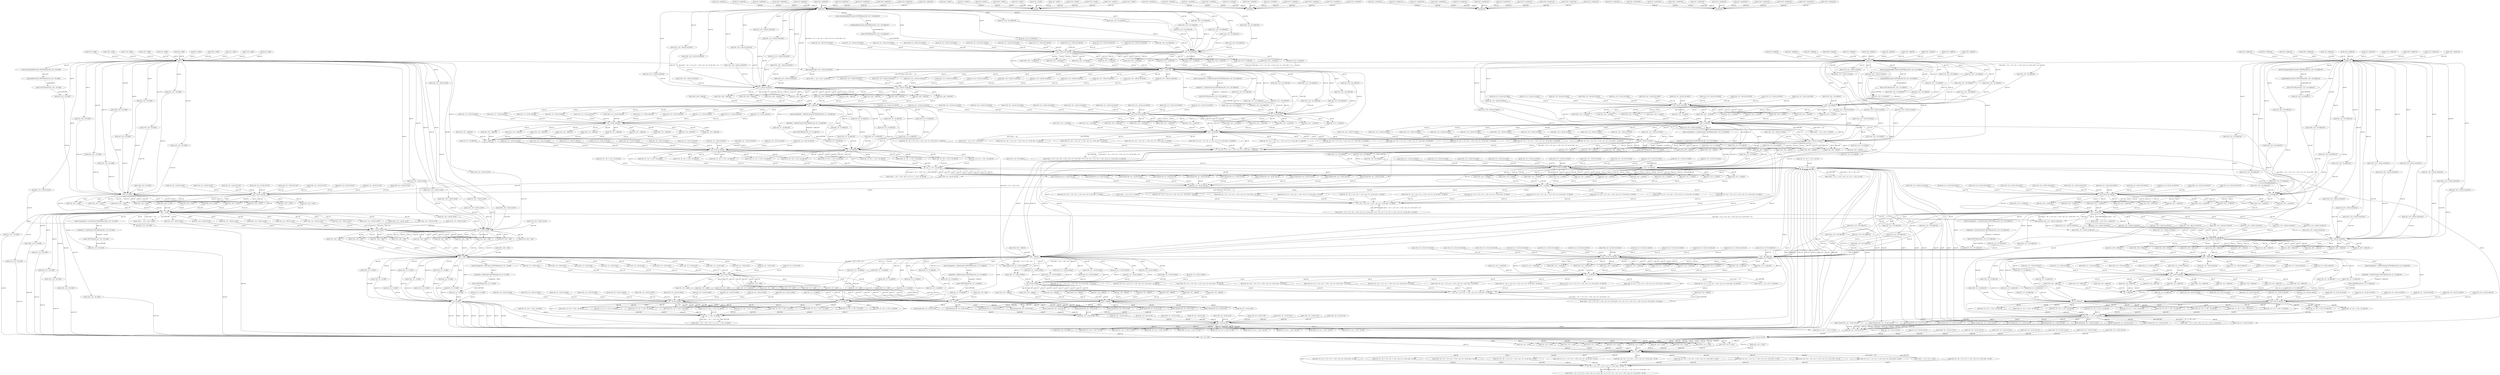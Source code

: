 digraph pds {
    "f$ = x$ -> { i$ = a$ -> { r2$ = a$ }; r$ = i$ x$; n0$ = r$ }@?"[color="black"];
    "[push value = `x$ -> { i$ = a$ -> { r2$ = a$ }; r$ = i$ x$; n0$ = r$ }'] ; f$ = x$ -> { i$ = a$ -> { r2$ = a$ }; r$ = i$ x$; n0$ = r$ }@?"[color="black"];
    "f$ = x$ -> { i$ = a$ -> { r2$ = a$ }; r$ = i$ x$; n0$ = r$ }@?" -> "[push value = `x$ -> { i$ = a$ -> { r2$ = a$ }; r$ = i$ x$; n0$ = r$ }'] ; f$ = x$ -> { i$ = a$ -> { r2$ = a$ }; r$ = i$ x$; n0$ = r$ }@?"[label="pop CAPTURE",fontcolor="black",color="black"];
    "f$ = x$ -> { i$ = a$ -> { r2$ = a$ }; r$ = i$ x$; n0$ = r$ }@r$|?"[color="black"];
    "[push value = `x$ -> { i$ = a$ -> { r2$ = a$ }; r$ = i$ x$; n0$ = r$ }'] ; f$ = x$ -> { i$ = a$ -> { r2$ = a$ }; r$ = i$ x$; n0$ = r$ }@r$|?"[color="black"];
    "f$ = x$ -> { i$ = a$ -> { r2$ = a$ }; r$ = i$ x$; n0$ = r$ }@r$|?" -> "[push value = `x$ -> { i$ = a$ -> { r2$ = a$ }; r$ = i$ x$; n0$ = r$ }'] ; f$ = x$ -> { i$ = a$ -> { r2$ = a$ }; r$ = i$ x$; n0$ = r$ }@r$|?"[label="pop CAPTURE",fontcolor="black",color="black"];
    "f$ = x$ -> { i$ = a$ -> { r2$ = a$ }; r$ = i$ x$; n0$ = r$ }@z1$|?"[color="black"];
    "[push value = `x$ -> { i$ = a$ -> { r2$ = a$ }; r$ = i$ x$; n0$ = r$ }'] ; f$ = x$ -> { i$ = a$ -> { r2$ = a$ }; r$ = i$ x$; n0$ = r$ }@z1$|?"[color="black"];
    "f$ = x$ -> { i$ = a$ -> { r2$ = a$ }; r$ = i$ x$; n0$ = r$ }@z1$|?" -> "[push value = `x$ -> { i$ = a$ -> { r2$ = a$ }; r$ = i$ x$; n0$ = r$ }'] ; f$ = x$ -> { i$ = a$ -> { r2$ = a$ }; r$ = i$ x$; n0$ = r$ }@z1$|?"[label="pop CAPTURE",fontcolor="black",color="black"];
    "f$ = x$ -> { i$ = a$ -> { r2$ = a$ }; r$ = i$ x$; n0$ = r$ }@z2$|?"[color="black"];
    "[push value = `x$ -> { i$ = a$ -> { r2$ = a$ }; r$ = i$ x$; n0$ = r$ }'] ; f$ = x$ -> { i$ = a$ -> { r2$ = a$ }; r$ = i$ x$; n0$ = r$ }@z2$|?"[color="black"];
    "f$ = x$ -> { i$ = a$ -> { r2$ = a$ }; r$ = i$ x$; n0$ = r$ }@z2$|?" -> "[push value = `x$ -> { i$ = a$ -> { r2$ = a$ }; r$ = i$ x$; n0$ = r$ }'] ; f$ = x$ -> { i$ = a$ -> { r2$ = a$ }; r$ = i$ x$; n0$ = r$ }@z2$|?"[label="pop CAPTURE",fontcolor="black",color="black"];
    "i$ = a$ -> { r2$ = a$ }@?"[color="black"];
    "[push a$;push f$] ; x$ = x1$ @ z1$+@?"[color="black"];
    "i$ = a$ -> { r2$ = a$ }@?" -> "[push a$;push f$] ; x$ = x1$ @ z1$+@?"[label="pop a$",fontcolor="black",color="black"];
    "[push a$;push f$] ; x$ = x2$ @ z2$+@?"[color="black"];
    "i$ = a$ -> { r2$ = a$ }@?" -> "[push a$;push f$] ; x$ = x2$ @ z2$+@?"[label="pop a$",fontcolor="black",color="black"];
    "[push f$;push f$] ; x$ = x1$ @ z1$+@?"[color="black"];
    "i$ = a$ -> { r2$ = a$ }@?" -> "[push f$;push f$] ; x$ = x1$ @ z1$+@?"[label="pop f$",fontcolor="black",color="black"];
    "[push f$;push f$] ; x$ = x2$ @ z2$+@?"[color="black"];
    "i$ = a$ -> { r2$ = a$ }@?" -> "[push f$;push f$] ; x$ = x2$ @ z2$+@?"[label="pop f$",fontcolor="black",color="black"];
    "[push i$;push f$] ; x$ = x1$ @ z1$+@?"[color="black"];
    "i$ = a$ -> { r2$ = a$ }@?" -> "[push i$;push f$] ; x$ = x1$ @ z1$+@?"[label="pop i$",fontcolor="black",color="black"];
    "[push i$;push f$] ; x$ = x2$ @ z2$+@?"[color="black"];
    "i$ = a$ -> { r2$ = a$ }@?" -> "[push i$;push f$] ; x$ = x2$ @ z2$+@?"[label="pop i$",fontcolor="black",color="black"];
    "[push n0$;push f$] ; x$ = x1$ @ z1$+@?"[color="black"];
    "i$ = a$ -> { r2$ = a$ }@?" -> "[push n0$;push f$] ; x$ = x1$ @ z1$+@?"[label="pop n0$",fontcolor="black",color="black"];
    "[push n0$;push f$] ; x$ = x2$ @ z2$+@?"[color="black"];
    "i$ = a$ -> { r2$ = a$ }@?" -> "[push n0$;push f$] ; x$ = x2$ @ z2$+@?"[label="pop n0$",fontcolor="black",color="black"];
    "[push r$;push f$] ; x$ = x1$ @ z1$+@?"[color="black"];
    "i$ = a$ -> { r2$ = a$ }@?" -> "[push r$;push f$] ; x$ = x1$ @ z1$+@?"[label="pop r$",fontcolor="black",color="black"];
    "[push r$;push f$] ; x$ = x2$ @ z2$+@?"[color="black"];
    "i$ = a$ -> { r2$ = a$ }@?" -> "[push r$;push f$] ; x$ = x2$ @ z2$+@?"[label="pop r$",fontcolor="black",color="black"];
    "[push r2$;push f$] ; x$ = x1$ @ z1$+@?"[color="black"];
    "i$ = a$ -> { r2$ = a$ }@?" -> "[push r2$;push f$] ; x$ = x1$ @ z1$+@?"[label="pop r2$",fontcolor="black",color="black"];
    "[push r2$;push f$] ; x$ = x2$ @ z2$+@?"[color="black"];
    "i$ = a$ -> { r2$ = a$ }@?" -> "[push r2$;push f$] ; x$ = x2$ @ z2$+@?"[label="pop r2$",fontcolor="black",color="black"];
    "[push x1$] ; x$ = x1$ @ z1$+@?"[color="black"];
    "i$ = a$ -> { r2$ = a$ }@?" -> "[push x1$] ; x$ = x1$ @ z1$+@?"[label="pop x$",fontcolor="black",color="black"];
    "[push x2$] ; x$ = x2$ @ z2$+@?"[color="black"];
    "i$ = a$ -> { r2$ = a$ }@?" -> "[push x2$] ; x$ = x2$ @ z2$+@?"[label="pop x$",fontcolor="black",color="black"];
    "[push x1$;push f$] ; x$ = x1$ @ z1$+@?"[color="black"];
    "i$ = a$ -> { r2$ = a$ }@?" -> "[push x1$;push f$] ; x$ = x1$ @ z1$+@?"[label="pop x1$",fontcolor="black",color="black"];
    "[push x1$;push f$] ; x$ = x2$ @ z2$+@?"[color="black"];
    "i$ = a$ -> { r2$ = a$ }@?" -> "[push x1$;push f$] ; x$ = x2$ @ z2$+@?"[label="pop x1$",fontcolor="black",color="black"];
    "[push x2$;push f$] ; x$ = x1$ @ z1$+@?"[color="black"];
    "i$ = a$ -> { r2$ = a$ }@?" -> "[push x2$;push f$] ; x$ = x1$ @ z1$+@?"[label="pop x2$",fontcolor="black",color="black"];
    "[push x2$;push f$] ; x$ = x2$ @ z2$+@?"[color="black"];
    "i$ = a$ -> { r2$ = a$ }@?" -> "[push x2$;push f$] ; x$ = x2$ @ z2$+@?"[label="pop x2$",fontcolor="black",color="black"];
    "[push z1$;push f$] ; x$ = x1$ @ z1$+@?"[color="black"];
    "i$ = a$ -> { r2$ = a$ }@?" -> "[push z1$;push f$] ; x$ = x1$ @ z1$+@?"[label="pop z1$",fontcolor="black",color="black"];
    "[push z1$;push f$] ; x$ = x2$ @ z2$+@?"[color="black"];
    "i$ = a$ -> { r2$ = a$ }@?" -> "[push z1$;push f$] ; x$ = x2$ @ z2$+@?"[label="pop z1$",fontcolor="black",color="black"];
    "[push z2$;push f$] ; x$ = x1$ @ z1$+@?"[color="black"];
    "i$ = a$ -> { r2$ = a$ }@?" -> "[push z2$;push f$] ; x$ = x1$ @ z1$+@?"[label="pop z2$",fontcolor="black",color="black"];
    "[push z2$;push f$] ; x$ = x2$ @ z2$+@?"[color="black"];
    "i$ = a$ -> { r2$ = a$ }@?" -> "[push z2$;push f$] ; x$ = x2$ @ z2$+@?"[label="pop z2$",fontcolor="black",color="black"];
    "[push value = `a$ -> { r2$ = a$ }'] ; i$ = a$ -> { r2$ = a$ }@?"[color="black"];
    "i$ = a$ -> { r2$ = a$ }@?" -> "[push value = `a$ -> { r2$ = a$ }'] ; i$ = a$ -> { r2$ = a$ }@?"[label="pop CAPTURE",fontcolor="black",color="black"];
    "i$ = a$ -> { r2$ = a$ }@r$|?"[color="black"];
    "[push value = `a$ -> { r2$ = a$ }'] ; i$ = a$ -> { r2$ = a$ }@r$|?"[color="black"];
    "i$ = a$ -> { r2$ = a$ }@r$|?" -> "[push value = `a$ -> { r2$ = a$ }'] ; i$ = a$ -> { r2$ = a$ }@r$|?"[label="pop CAPTURE",fontcolor="black",color="black"];
    "i$ = a$ -> { r2$ = a$ }@z1$|?"[color="black"];
    "i$ = a$ -> { r2$ = a$ }@z1$|?" -> "[push a$;push f$] ; x$ = x1$ @ z1$+@?"[label="pop a$",fontcolor="black",color="black"];
    "i$ = a$ -> { r2$ = a$ }@z1$|?" -> "[push f$;push f$] ; x$ = x1$ @ z1$+@?"[label="pop f$",fontcolor="black",color="black"];
    "i$ = a$ -> { r2$ = a$ }@z1$|?" -> "[push i$;push f$] ; x$ = x1$ @ z1$+@?"[label="pop i$",fontcolor="black",color="black"];
    "i$ = a$ -> { r2$ = a$ }@z1$|?" -> "[push n0$;push f$] ; x$ = x1$ @ z1$+@?"[label="pop n0$",fontcolor="black",color="black"];
    "i$ = a$ -> { r2$ = a$ }@z1$|?" -> "[push r$;push f$] ; x$ = x1$ @ z1$+@?"[label="pop r$",fontcolor="black",color="black"];
    "i$ = a$ -> { r2$ = a$ }@z1$|?" -> "[push r2$;push f$] ; x$ = x1$ @ z1$+@?"[label="pop r2$",fontcolor="black",color="black"];
    "i$ = a$ -> { r2$ = a$ }@z1$|?" -> "[push x1$] ; x$ = x1$ @ z1$+@?"[label="pop x$",fontcolor="black",color="black"];
    "i$ = a$ -> { r2$ = a$ }@z1$|?" -> "[push x1$;push f$] ; x$ = x1$ @ z1$+@?"[label="pop x1$",fontcolor="black",color="black"];
    "i$ = a$ -> { r2$ = a$ }@z1$|?" -> "[push x2$;push f$] ; x$ = x1$ @ z1$+@?"[label="pop x2$",fontcolor="black",color="black"];
    "i$ = a$ -> { r2$ = a$ }@z1$|?" -> "[push z1$;push f$] ; x$ = x1$ @ z1$+@?"[label="pop z1$",fontcolor="black",color="black"];
    "i$ = a$ -> { r2$ = a$ }@z1$|?" -> "[push z2$;push f$] ; x$ = x1$ @ z1$+@?"[label="pop z2$",fontcolor="black",color="black"];
    "[push value = `a$ -> { r2$ = a$ }'] ; i$ = a$ -> { r2$ = a$ }@z1$|?"[color="black"];
    "i$ = a$ -> { r2$ = a$ }@z1$|?" -> "[push value = `a$ -> { r2$ = a$ }'] ; i$ = a$ -> { r2$ = a$ }@z1$|?"[label="pop CAPTURE",fontcolor="black",color="black"];
    "i$ = a$ -> { r2$ = a$ }@z2$|?"[color="black"];
    "i$ = a$ -> { r2$ = a$ }@z2$|?" -> "[push a$;push f$] ; x$ = x2$ @ z2$+@?"[label="pop a$",fontcolor="black",color="black"];
    "i$ = a$ -> { r2$ = a$ }@z2$|?" -> "[push f$;push f$] ; x$ = x2$ @ z2$+@?"[label="pop f$",fontcolor="black",color="black"];
    "i$ = a$ -> { r2$ = a$ }@z2$|?" -> "[push i$;push f$] ; x$ = x2$ @ z2$+@?"[label="pop i$",fontcolor="black",color="black"];
    "i$ = a$ -> { r2$ = a$ }@z2$|?" -> "[push n0$;push f$] ; x$ = x2$ @ z2$+@?"[label="pop n0$",fontcolor="black",color="black"];
    "i$ = a$ -> { r2$ = a$ }@z2$|?" -> "[push r$;push f$] ; x$ = x2$ @ z2$+@?"[label="pop r$",fontcolor="black",color="black"];
    "i$ = a$ -> { r2$ = a$ }@z2$|?" -> "[push r2$;push f$] ; x$ = x2$ @ z2$+@?"[label="pop r2$",fontcolor="black",color="black"];
    "i$ = a$ -> { r2$ = a$ }@z2$|?" -> "[push x2$] ; x$ = x2$ @ z2$+@?"[label="pop x$",fontcolor="black",color="black"];
    "i$ = a$ -> { r2$ = a$ }@z2$|?" -> "[push x1$;push f$] ; x$ = x2$ @ z2$+@?"[label="pop x1$",fontcolor="black",color="black"];
    "i$ = a$ -> { r2$ = a$ }@z2$|?" -> "[push x2$;push f$] ; x$ = x2$ @ z2$+@?"[label="pop x2$",fontcolor="black",color="black"];
    "i$ = a$ -> { r2$ = a$ }@z2$|?" -> "[push z1$;push f$] ; x$ = x2$ @ z2$+@?"[label="pop z1$",fontcolor="black",color="black"];
    "i$ = a$ -> { r2$ = a$ }@z2$|?" -> "[push z2$;push f$] ; x$ = x2$ @ z2$+@?"[label="pop z2$",fontcolor="black",color="black"];
    "[push value = `a$ -> { r2$ = a$ }'] ; i$ = a$ -> { r2$ = a$ }@z2$|?"[color="black"];
    "i$ = a$ -> { r2$ = a$ }@z2$|?" -> "[push value = `a$ -> { r2$ = a$ }'] ; i$ = a$ -> { r2$ = a$ }@z2$|?"[label="pop CAPTURE",fontcolor="black",color="black"];
    "[push a$] ; r$ = i$ x$@?"[color="black"];
    "n0$ = r$@?" -> "[push a$] ; r$ = i$ x$@?"[label="pop a$",fontcolor="black",color="black"];
    "[push a$] ; r$ = r2$ @ r$-@?"[color="black"];
    "n0$ = r$@?" -> "[push a$] ; r$ = r2$ @ r$-@?"[label="pop a$",fontcolor="black",color="black"];
    "[push f$] ; r$ = i$ x$@?"[color="black"];
    "n0$ = r$@?" -> "[push f$] ; r$ = i$ x$@?"[label="pop f$",fontcolor="black",color="black"];
    "[push f$] ; r$ = r2$ @ r$-@?"[color="black"];
    "n0$ = r$@?" -> "[push f$] ; r$ = r2$ @ r$-@?"[label="pop f$",fontcolor="black",color="black"];
    "[push i$] ; r$ = i$ x$@?"[color="black"];
    "n0$ = r$@?" -> "[push i$] ; r$ = i$ x$@?"[label="pop i$",fontcolor="black",color="black"];
    "[push i$] ; r$ = r2$ @ r$-@?"[color="black"];
    "n0$ = r$@?" -> "[push i$] ; r$ = r2$ @ r$-@?"[label="pop i$",fontcolor="black",color="black"];
    "[push n0$] ; r$ = i$ x$@?"[color="black"];
    "n0$ = r$@?" -> "[push n0$] ; r$ = i$ x$@?"[label="pop n0$",fontcolor="black",color="black"];
    "[push n0$] ; r$ = r2$ @ r$-@?"[color="black"];
    "n0$ = r$@?" -> "[push n0$] ; r$ = r2$ @ r$-@?"[label="pop n0$",fontcolor="black",color="black"];
    "[push r$;jump(n0$ = r$@?);push CAPTURE;push i$] ; r$ = i$ x$@?"[color="black"];
    "n0$ = r$@?" -> "[push r$;jump(n0$ = r$@?);push CAPTURE;push i$] ; r$ = i$ x$@?"[label="pop r$",fontcolor="black",color="black"];
    "[push r2$] ; r$ = i$ x$@?"[color="black"];
    "n0$ = r$@?" -> "[push r2$] ; r$ = i$ x$@?"[label="pop r2$",fontcolor="black",color="black"];
    "[push r2$] ; r$ = r2$ @ r$-@?"[color="black"];
    "n0$ = r$@?" -> "[push r2$] ; r$ = r2$ @ r$-@?"[label="pop r2$",fontcolor="black",color="black"];
    "[push x$] ; r$ = i$ x$@?"[color="black"];
    "n0$ = r$@?" -> "[push x$] ; r$ = i$ x$@?"[label="pop x$",fontcolor="black",color="black"];
    "[push x$] ; r$ = r2$ @ r$-@?"[color="black"];
    "n0$ = r$@?" -> "[push x$] ; r$ = r2$ @ r$-@?"[label="pop x$",fontcolor="black",color="black"];
    "[push x1$] ; r$ = i$ x$@?"[color="black"];
    "n0$ = r$@?" -> "[push x1$] ; r$ = i$ x$@?"[label="pop x1$",fontcolor="black",color="black"];
    "[push x1$] ; r$ = r2$ @ r$-@?"[color="black"];
    "n0$ = r$@?" -> "[push x1$] ; r$ = r2$ @ r$-@?"[label="pop x1$",fontcolor="black",color="black"];
    "[push x2$] ; r$ = i$ x$@?"[color="black"];
    "n0$ = r$@?" -> "[push x2$] ; r$ = i$ x$@?"[label="pop x2$",fontcolor="black",color="black"];
    "[push x2$] ; r$ = r2$ @ r$-@?"[color="black"];
    "n0$ = r$@?" -> "[push x2$] ; r$ = r2$ @ r$-@?"[label="pop x2$",fontcolor="black",color="black"];
    "[push z1$] ; r$ = i$ x$@?"[color="black"];
    "n0$ = r$@?" -> "[push z1$] ; r$ = i$ x$@?"[label="pop z1$",fontcolor="black",color="black"];
    "[push z1$] ; r$ = r2$ @ r$-@?"[color="black"];
    "n0$ = r$@?" -> "[push z1$] ; r$ = r2$ @ r$-@?"[label="pop z1$",fontcolor="black",color="black"];
    "[push z2$] ; r$ = i$ x$@?"[color="black"];
    "n0$ = r$@?" -> "[push z2$] ; r$ = i$ x$@?"[label="pop z2$",fontcolor="black",color="black"];
    "[push z2$] ; r$ = r2$ @ r$-@?"[color="black"];
    "n0$ = r$@?" -> "[push z2$] ; r$ = r2$ @ r$-@?"[label="pop z2$",fontcolor="black",color="black"];
    "[pop r$;push r2$] ; r$ = r2$ @ r$-@r$|?"[color="black"];
    "n0$ = r$@?" -> "[pop r$;push r2$] ; r$ = r2$ @ r$-@r$|?"[label="pop value = `a$ -> { r2$ = a$ }'",fontcolor="black",color="black"];
    "[push a$] ; r$ = i$ x$@r$|?"[color="black"];
    "n0$ = r$@r$|?" -> "[push a$] ; r$ = i$ x$@r$|?"[label="pop a$",fontcolor="black",color="black"];
    "[push a$] ; r$ = r2$ @ r$-@r$|?"[color="black"];
    "n0$ = r$@r$|?" -> "[push a$] ; r$ = r2$ @ r$-@r$|?"[label="pop a$",fontcolor="black",color="black"];
    "[push f$] ; r$ = i$ x$@r$|?"[color="black"];
    "n0$ = r$@r$|?" -> "[push f$] ; r$ = i$ x$@r$|?"[label="pop f$",fontcolor="black",color="black"];
    "[push f$] ; r$ = r2$ @ r$-@r$|?"[color="black"];
    "n0$ = r$@r$|?" -> "[push f$] ; r$ = r2$ @ r$-@r$|?"[label="pop f$",fontcolor="black",color="black"];
    "[push i$] ; r$ = i$ x$@r$|?"[color="black"];
    "n0$ = r$@r$|?" -> "[push i$] ; r$ = i$ x$@r$|?"[label="pop i$",fontcolor="black",color="black"];
    "[push i$] ; r$ = r2$ @ r$-@r$|?"[color="black"];
    "n0$ = r$@r$|?" -> "[push i$] ; r$ = r2$ @ r$-@r$|?"[label="pop i$",fontcolor="black",color="black"];
    "[push n0$] ; r$ = i$ x$@r$|?"[color="black"];
    "n0$ = r$@r$|?" -> "[push n0$] ; r$ = i$ x$@r$|?"[label="pop n0$",fontcolor="black",color="black"];
    "[push n0$] ; r$ = r2$ @ r$-@r$|?"[color="black"];
    "n0$ = r$@r$|?" -> "[push n0$] ; r$ = r2$ @ r$-@r$|?"[label="pop n0$",fontcolor="black",color="black"];
    "[push r$;jump(n0$ = r$@r$|?);push CAPTURE;push i$] ; r$ = i$ x$@r$|?"[color="black"];
    "n0$ = r$@r$|?" -> "[push r$;jump(n0$ = r$@r$|?);push CAPTURE;push i$] ; r$ = i$ x$@r$|?"[label="pop r$",fontcolor="black",color="black"];
    "[push r2$] ; r$ = i$ x$@r$|?"[color="black"];
    "n0$ = r$@r$|?" -> "[push r2$] ; r$ = i$ x$@r$|?"[label="pop r2$",fontcolor="black",color="black"];
    "n0$ = r$@r$|?" -> "[push r2$] ; r$ = r2$ @ r$-@r$|?"[label="pop r2$",fontcolor="black",color="black"];
    "[push x$] ; r$ = i$ x$@r$|?"[color="black"];
    "n0$ = r$@r$|?" -> "[push x$] ; r$ = i$ x$@r$|?"[label="pop x$",fontcolor="black",color="black"];
    "[push x$] ; r$ = r2$ @ r$-@r$|?"[color="black"];
    "n0$ = r$@r$|?" -> "[push x$] ; r$ = r2$ @ r$-@r$|?"[label="pop x$",fontcolor="black",color="black"];
    "[push x1$] ; r$ = i$ x$@r$|?"[color="black"];
    "n0$ = r$@r$|?" -> "[push x1$] ; r$ = i$ x$@r$|?"[label="pop x1$",fontcolor="black",color="black"];
    "[push x1$] ; r$ = r2$ @ r$-@r$|?"[color="black"];
    "n0$ = r$@r$|?" -> "[push x1$] ; r$ = r2$ @ r$-@r$|?"[label="pop x1$",fontcolor="black",color="black"];
    "[push x2$] ; r$ = i$ x$@r$|?"[color="black"];
    "n0$ = r$@r$|?" -> "[push x2$] ; r$ = i$ x$@r$|?"[label="pop x2$",fontcolor="black",color="black"];
    "[push x2$] ; r$ = r2$ @ r$-@r$|?"[color="black"];
    "n0$ = r$@r$|?" -> "[push x2$] ; r$ = r2$ @ r$-@r$|?"[label="pop x2$",fontcolor="black",color="black"];
    "[push z1$] ; r$ = i$ x$@r$|?"[color="black"];
    "n0$ = r$@r$|?" -> "[push z1$] ; r$ = i$ x$@r$|?"[label="pop z1$",fontcolor="black",color="black"];
    "[push z1$] ; r$ = r2$ @ r$-@r$|?"[color="black"];
    "n0$ = r$@r$|?" -> "[push z1$] ; r$ = r2$ @ r$-@r$|?"[label="pop z1$",fontcolor="black",color="black"];
    "[push z2$] ; r$ = i$ x$@r$|?"[color="black"];
    "n0$ = r$@r$|?" -> "[push z2$] ; r$ = i$ x$@r$|?"[label="pop z2$",fontcolor="black",color="black"];
    "[push z2$] ; r$ = r2$ @ r$-@r$|?"[color="black"];
    "n0$ = r$@r$|?" -> "[push z2$] ; r$ = r2$ @ r$-@r$|?"[label="pop z2$",fontcolor="black",color="black"];
    "n0$ = r$@r$|?" -> "[pop r$;push r2$] ; r$ = r2$ @ r$-@r$|?"[label="pop value = `a$ -> { r2$ = a$ }'",fontcolor="black",color="black"];
    "[push a$] ; r$ = i$ x$@z1$|?"[color="black"];
    "n0$ = r$@z1$|?" -> "[push a$] ; r$ = i$ x$@z1$|?"[label="pop a$",fontcolor="black",color="black"];
    "[push a$] ; r$ = r2$ @ r$-@z1$|?"[color="black"];
    "n0$ = r$@z1$|?" -> "[push a$] ; r$ = r2$ @ r$-@z1$|?"[label="pop a$",fontcolor="black",color="black"];
    "[push f$] ; r$ = i$ x$@z1$|?"[color="black"];
    "n0$ = r$@z1$|?" -> "[push f$] ; r$ = i$ x$@z1$|?"[label="pop f$",fontcolor="black",color="black"];
    "[push f$] ; r$ = r2$ @ r$-@z1$|?"[color="black"];
    "n0$ = r$@z1$|?" -> "[push f$] ; r$ = r2$ @ r$-@z1$|?"[label="pop f$",fontcolor="black",color="black"];
    "[push i$] ; r$ = i$ x$@z1$|?"[color="black"];
    "n0$ = r$@z1$|?" -> "[push i$] ; r$ = i$ x$@z1$|?"[label="pop i$",fontcolor="black",color="black"];
    "[push i$] ; r$ = r2$ @ r$-@z1$|?"[color="black"];
    "n0$ = r$@z1$|?" -> "[push i$] ; r$ = r2$ @ r$-@z1$|?"[label="pop i$",fontcolor="black",color="black"];
    "[push n0$] ; r$ = i$ x$@z1$|?"[color="black"];
    "n0$ = r$@z1$|?" -> "[push n0$] ; r$ = i$ x$@z1$|?"[label="pop n0$",fontcolor="black",color="black"];
    "[push n0$] ; r$ = r2$ @ r$-@z1$|?"[color="black"];
    "n0$ = r$@z1$|?" -> "[push n0$] ; r$ = r2$ @ r$-@z1$|?"[label="pop n0$",fontcolor="black",color="black"];
    "[push r$;jump(n0$ = r$@z1$|?);push CAPTURE;push i$] ; r$ = i$ x$@z1$|?"[color="black"];
    "n0$ = r$@z1$|?" -> "[push r$;jump(n0$ = r$@z1$|?);push CAPTURE;push i$] ; r$ = i$ x$@z1$|?"[label="pop r$",fontcolor="black",color="black"];
    "[push r2$] ; r$ = i$ x$@z1$|?"[color="black"];
    "n0$ = r$@z1$|?" -> "[push r2$] ; r$ = i$ x$@z1$|?"[label="pop r2$",fontcolor="black",color="black"];
    "[push r2$] ; r$ = r2$ @ r$-@z1$|?"[color="black"];
    "n0$ = r$@z1$|?" -> "[push r2$] ; r$ = r2$ @ r$-@z1$|?"[label="pop r2$",fontcolor="black",color="black"];
    "[push x$] ; r$ = i$ x$@z1$|?"[color="black"];
    "n0$ = r$@z1$|?" -> "[push x$] ; r$ = i$ x$@z1$|?"[label="pop x$",fontcolor="black",color="black"];
    "[push x$] ; r$ = r2$ @ r$-@z1$|?"[color="black"];
    "n0$ = r$@z1$|?" -> "[push x$] ; r$ = r2$ @ r$-@z1$|?"[label="pop x$",fontcolor="black",color="black"];
    "[push x1$] ; r$ = i$ x$@z1$|?"[color="black"];
    "n0$ = r$@z1$|?" -> "[push x1$] ; r$ = i$ x$@z1$|?"[label="pop x1$",fontcolor="black",color="black"];
    "[push x1$] ; r$ = r2$ @ r$-@z1$|?"[color="black"];
    "n0$ = r$@z1$|?" -> "[push x1$] ; r$ = r2$ @ r$-@z1$|?"[label="pop x1$",fontcolor="black",color="black"];
    "[push x2$] ; r$ = i$ x$@z1$|?"[color="black"];
    "n0$ = r$@z1$|?" -> "[push x2$] ; r$ = i$ x$@z1$|?"[label="pop x2$",fontcolor="black",color="black"];
    "[push x2$] ; r$ = r2$ @ r$-@z1$|?"[color="black"];
    "n0$ = r$@z1$|?" -> "[push x2$] ; r$ = r2$ @ r$-@z1$|?"[label="pop x2$",fontcolor="black",color="black"];
    "[push z1$] ; r$ = i$ x$@z1$|?"[color="black"];
    "n0$ = r$@z1$|?" -> "[push z1$] ; r$ = i$ x$@z1$|?"[label="pop z1$",fontcolor="black",color="black"];
    "[push z1$] ; r$ = r2$ @ r$-@z1$|?"[color="black"];
    "n0$ = r$@z1$|?" -> "[push z1$] ; r$ = r2$ @ r$-@z1$|?"[label="pop z1$",fontcolor="black",color="black"];
    "[push z2$] ; r$ = i$ x$@z1$|?"[color="black"];
    "n0$ = r$@z1$|?" -> "[push z2$] ; r$ = i$ x$@z1$|?"[label="pop z2$",fontcolor="black",color="black"];
    "[push z2$] ; r$ = r2$ @ r$-@z1$|?"[color="black"];
    "n0$ = r$@z1$|?" -> "[push z2$] ; r$ = r2$ @ r$-@z1$|?"[label="pop z2$",fontcolor="black",color="black"];
    "n0$ = r$@z1$|?" -> "[pop r$;push r2$] ; r$ = r2$ @ r$-@r$|?"[label="pop value = `a$ -> { r2$ = a$ }'",fontcolor="black",color="black"];
    "[push a$] ; r$ = i$ x$@z2$|?"[color="black"];
    "n0$ = r$@z2$|?" -> "[push a$] ; r$ = i$ x$@z2$|?"[label="pop a$",fontcolor="black",color="black"];
    "[push a$] ; r$ = r2$ @ r$-@z2$|?"[color="black"];
    "n0$ = r$@z2$|?" -> "[push a$] ; r$ = r2$ @ r$-@z2$|?"[label="pop a$",fontcolor="black",color="black"];
    "[push f$] ; r$ = i$ x$@z2$|?"[color="black"];
    "n0$ = r$@z2$|?" -> "[push f$] ; r$ = i$ x$@z2$|?"[label="pop f$",fontcolor="black",color="black"];
    "[push f$] ; r$ = r2$ @ r$-@z2$|?"[color="black"];
    "n0$ = r$@z2$|?" -> "[push f$] ; r$ = r2$ @ r$-@z2$|?"[label="pop f$",fontcolor="black",color="black"];
    "[push i$] ; r$ = i$ x$@z2$|?"[color="black"];
    "n0$ = r$@z2$|?" -> "[push i$] ; r$ = i$ x$@z2$|?"[label="pop i$",fontcolor="black",color="black"];
    "[push i$] ; r$ = r2$ @ r$-@z2$|?"[color="black"];
    "n0$ = r$@z2$|?" -> "[push i$] ; r$ = r2$ @ r$-@z2$|?"[label="pop i$",fontcolor="black",color="black"];
    "[push n0$] ; r$ = i$ x$@z2$|?"[color="black"];
    "n0$ = r$@z2$|?" -> "[push n0$] ; r$ = i$ x$@z2$|?"[label="pop n0$",fontcolor="black",color="black"];
    "[push n0$] ; r$ = r2$ @ r$-@z2$|?"[color="black"];
    "n0$ = r$@z2$|?" -> "[push n0$] ; r$ = r2$ @ r$-@z2$|?"[label="pop n0$",fontcolor="black",color="black"];
    "[push r$;jump(n0$ = r$@z2$|?);push CAPTURE;push i$] ; r$ = i$ x$@z2$|?"[color="black"];
    "n0$ = r$@z2$|?" -> "[push r$;jump(n0$ = r$@z2$|?);push CAPTURE;push i$] ; r$ = i$ x$@z2$|?"[label="pop r$",fontcolor="black",color="black"];
    "[push r2$] ; r$ = i$ x$@z2$|?"[color="black"];
    "n0$ = r$@z2$|?" -> "[push r2$] ; r$ = i$ x$@z2$|?"[label="pop r2$",fontcolor="black",color="black"];
    "[push r2$] ; r$ = r2$ @ r$-@z2$|?"[color="black"];
    "n0$ = r$@z2$|?" -> "[push r2$] ; r$ = r2$ @ r$-@z2$|?"[label="pop r2$",fontcolor="black",color="black"];
    "[push x$] ; r$ = i$ x$@z2$|?"[color="black"];
    "n0$ = r$@z2$|?" -> "[push x$] ; r$ = i$ x$@z2$|?"[label="pop x$",fontcolor="black",color="black"];
    "[push x$] ; r$ = r2$ @ r$-@z2$|?"[color="black"];
    "n0$ = r$@z2$|?" -> "[push x$] ; r$ = r2$ @ r$-@z2$|?"[label="pop x$",fontcolor="black",color="black"];
    "[push x1$] ; r$ = i$ x$@z2$|?"[color="black"];
    "n0$ = r$@z2$|?" -> "[push x1$] ; r$ = i$ x$@z2$|?"[label="pop x1$",fontcolor="black",color="black"];
    "[push x1$] ; r$ = r2$ @ r$-@z2$|?"[color="black"];
    "n0$ = r$@z2$|?" -> "[push x1$] ; r$ = r2$ @ r$-@z2$|?"[label="pop x1$",fontcolor="black",color="black"];
    "[push x2$] ; r$ = i$ x$@z2$|?"[color="black"];
    "n0$ = r$@z2$|?" -> "[push x2$] ; r$ = i$ x$@z2$|?"[label="pop x2$",fontcolor="black",color="black"];
    "[push x2$] ; r$ = r2$ @ r$-@z2$|?"[color="black"];
    "n0$ = r$@z2$|?" -> "[push x2$] ; r$ = r2$ @ r$-@z2$|?"[label="pop x2$",fontcolor="black",color="black"];
    "[push z1$] ; r$ = i$ x$@z2$|?"[color="black"];
    "n0$ = r$@z2$|?" -> "[push z1$] ; r$ = i$ x$@z2$|?"[label="pop z1$",fontcolor="black",color="black"];
    "[push z1$] ; r$ = r2$ @ r$-@z2$|?"[color="black"];
    "n0$ = r$@z2$|?" -> "[push z1$] ; r$ = r2$ @ r$-@z2$|?"[label="pop z1$",fontcolor="black",color="black"];
    "[push z2$] ; r$ = i$ x$@z2$|?"[color="black"];
    "n0$ = r$@z2$|?" -> "[push z2$] ; r$ = i$ x$@z2$|?"[label="pop z2$",fontcolor="black",color="black"];
    "[push z2$] ; r$ = r2$ @ r$-@z2$|?"[color="black"];
    "n0$ = r$@z2$|?" -> "[push z2$] ; r$ = r2$ @ r$-@z2$|?"[label="pop z2$",fontcolor="black",color="black"];
    "n0$ = r$@z2$|?" -> "[pop r$;push r2$] ; r$ = r2$ @ r$-@r$|?"[label="pop value = `a$ -> { r2$ = a$ }'",fontcolor="black",color="black"];
    "r$ = i$ x$@?"[color="black"];
    "r$ = i$ x$@?" -> "[push a$] ; i$ = a$ -> { r2$ = a$ }@?"[label="pop a$",fontcolor="black",color="black"];
    "r$ = i$ x$@?" -> "[push f$] ; i$ = a$ -> { r2$ = a$ }@?"[label="pop f$",fontcolor="black",color="black"];
    "r$ = i$ x$@?" -> "i$ = a$ -> { r2$ = a$ }@?"[label="pop i$",fontcolor="black",color="black"];
    "r$ = i$ x$@?" -> "[push n0$] ; i$ = a$ -> { r2$ = a$ }@?"[label="pop n0$",fontcolor="black",color="black"];
    "[push r$] ; i$ = a$ -> { r2$ = a$ }@?"[color="black"];
    "r$ = i$ x$@?" -> "[push r$] ; i$ = a$ -> { r2$ = a$ }@?"[label="pop r$",fontcolor="black",color="black"];
    "r$ = i$ x$@?" -> "[push r2$] ; i$ = a$ -> { r2$ = a$ }@?"[label="pop r2$",fontcolor="black",color="black"];
    "r$ = i$ x$@?" -> "[push x$] ; i$ = a$ -> { r2$ = a$ }@?"[label="pop x$",fontcolor="black",color="black"];
    "r$ = i$ x$@?" -> "[push x1$] ; i$ = a$ -> { r2$ = a$ }@?"[label="pop x1$",fontcolor="black",color="black"];
    "r$ = i$ x$@?" -> "[push x2$] ; i$ = a$ -> { r2$ = a$ }@?"[label="pop x2$",fontcolor="black",color="black"];
    "r$ = i$ x$@?" -> "[push z1$] ; i$ = a$ -> { r2$ = a$ }@?"[label="pop z1$",fontcolor="black",color="black"];
    "r$ = i$ x$@?" -> "[push z2$] ; i$ = a$ -> { r2$ = a$ }@?"[label="pop z2$",fontcolor="black",color="black"];
    "r$ = i$ x$@r$|?"[color="black"];
    "r$ = i$ x$@r$|?" -> "[push a$] ; i$ = a$ -> { r2$ = a$ }@r$|?"[label="pop a$",fontcolor="black",color="black"];
    "r$ = i$ x$@r$|?" -> "[push f$] ; i$ = a$ -> { r2$ = a$ }@r$|?"[label="pop f$",fontcolor="black",color="black"];
    "r$ = i$ x$@r$|?" -> "i$ = a$ -> { r2$ = a$ }@r$|?"[label="pop i$",fontcolor="black",color="black"];
    "r$ = i$ x$@r$|?" -> "[push n0$] ; i$ = a$ -> { r2$ = a$ }@r$|?"[label="pop n0$",fontcolor="black",color="black"];
    "[push r$] ; i$ = a$ -> { r2$ = a$ }@r$|?"[color="black"];
    "r$ = i$ x$@r$|?" -> "[push r$] ; i$ = a$ -> { r2$ = a$ }@r$|?"[label="pop r$",fontcolor="black",color="black"];
    "r$ = i$ x$@r$|?" -> "[push r2$] ; i$ = a$ -> { r2$ = a$ }@r$|?"[label="pop r2$",fontcolor="black",color="black"];
    "r$ = i$ x$@r$|?" -> "[push x$] ; i$ = a$ -> { r2$ = a$ }@r$|?"[label="pop x$",fontcolor="black",color="black"];
    "r$ = i$ x$@r$|?" -> "[push x1$] ; i$ = a$ -> { r2$ = a$ }@r$|?"[label="pop x1$",fontcolor="black",color="black"];
    "r$ = i$ x$@r$|?" -> "[push x2$] ; i$ = a$ -> { r2$ = a$ }@r$|?"[label="pop x2$",fontcolor="black",color="black"];
    "r$ = i$ x$@r$|?" -> "[push z1$] ; i$ = a$ -> { r2$ = a$ }@r$|?"[label="pop z1$",fontcolor="black",color="black"];
    "r$ = i$ x$@r$|?" -> "[push z2$] ; i$ = a$ -> { r2$ = a$ }@r$|?"[label="pop z2$",fontcolor="black",color="black"];
    "r$ = i$ x$@z1$|?"[color="black"];
    "r$ = i$ x$@z1$|?" -> "[push a$] ; i$ = a$ -> { r2$ = a$ }@z1$|?"[label="pop a$",fontcolor="black",color="black"];
    "r$ = i$ x$@z1$|?" -> "[push f$] ; i$ = a$ -> { r2$ = a$ }@z1$|?"[label="pop f$",fontcolor="black",color="black"];
    "r$ = i$ x$@z1$|?" -> "i$ = a$ -> { r2$ = a$ }@z1$|?"[label="pop i$",fontcolor="black",color="black"];
    "r$ = i$ x$@z1$|?" -> "[push n0$] ; i$ = a$ -> { r2$ = a$ }@z1$|?"[label="pop n0$",fontcolor="black",color="black"];
    "[push r$] ; i$ = a$ -> { r2$ = a$ }@z1$|?"[color="black"];
    "r$ = i$ x$@z1$|?" -> "[push r$] ; i$ = a$ -> { r2$ = a$ }@z1$|?"[label="pop r$",fontcolor="black",color="black"];
    "r$ = i$ x$@z1$|?" -> "[push r2$] ; i$ = a$ -> { r2$ = a$ }@z1$|?"[label="pop r2$",fontcolor="black",color="black"];
    "r$ = i$ x$@z1$|?" -> "[push x$] ; i$ = a$ -> { r2$ = a$ }@z1$|?"[label="pop x$",fontcolor="black",color="black"];
    "r$ = i$ x$@z1$|?" -> "[push x1$] ; i$ = a$ -> { r2$ = a$ }@z1$|?"[label="pop x1$",fontcolor="black",color="black"];
    "r$ = i$ x$@z1$|?" -> "[push x2$] ; i$ = a$ -> { r2$ = a$ }@z1$|?"[label="pop x2$",fontcolor="black",color="black"];
    "r$ = i$ x$@z1$|?" -> "[push z1$] ; i$ = a$ -> { r2$ = a$ }@z1$|?"[label="pop z1$",fontcolor="black",color="black"];
    "r$ = i$ x$@z1$|?" -> "[push z2$] ; i$ = a$ -> { r2$ = a$ }@z1$|?"[label="pop z2$",fontcolor="black",color="black"];
    "r$ = i$ x$@z2$|?"[color="black"];
    "r$ = i$ x$@z2$|?" -> "[push a$] ; i$ = a$ -> { r2$ = a$ }@z2$|?"[label="pop a$",fontcolor="black",color="black"];
    "r$ = i$ x$@z2$|?" -> "[push f$] ; i$ = a$ -> { r2$ = a$ }@z2$|?"[label="pop f$",fontcolor="black",color="black"];
    "r$ = i$ x$@z2$|?" -> "i$ = a$ -> { r2$ = a$ }@z2$|?"[label="pop i$",fontcolor="black",color="black"];
    "r$ = i$ x$@z2$|?" -> "[push n0$] ; i$ = a$ -> { r2$ = a$ }@z2$|?"[label="pop n0$",fontcolor="black",color="black"];
    "[push r$] ; i$ = a$ -> { r2$ = a$ }@z2$|?"[color="black"];
    "r$ = i$ x$@z2$|?" -> "[push r$] ; i$ = a$ -> { r2$ = a$ }@z2$|?"[label="pop r$",fontcolor="black",color="black"];
    "r$ = i$ x$@z2$|?" -> "[push r2$] ; i$ = a$ -> { r2$ = a$ }@z2$|?"[label="pop r2$",fontcolor="black",color="black"];
    "r$ = i$ x$@z2$|?" -> "[push x$] ; i$ = a$ -> { r2$ = a$ }@z2$|?"[label="pop x$",fontcolor="black",color="black"];
    "r$ = i$ x$@z2$|?" -> "[push x1$] ; i$ = a$ -> { r2$ = a$ }@z2$|?"[label="pop x1$",fontcolor="black",color="black"];
    "r$ = i$ x$@z2$|?" -> "[push x2$] ; i$ = a$ -> { r2$ = a$ }@z2$|?"[label="pop x2$",fontcolor="black",color="black"];
    "r$ = i$ x$@z2$|?" -> "[push z1$] ; i$ = a$ -> { r2$ = a$ }@z2$|?"[label="pop z1$",fontcolor="black",color="black"];
    "r$ = i$ x$@z2$|?" -> "[push z2$] ; i$ = a$ -> { r2$ = a$ }@z2$|?"[label="pop z2$",fontcolor="black",color="black"];
    "r2$ = a$@?" -> "[push x$] ; a$ = x$ @ r$+@?"[label="pop a$",fontcolor="black",color="black"];
    "r2$ = a$@?" -> "[push f$;push i$] ; a$ = x$ @ r$+@?"[label="pop f$",fontcolor="black",color="black"];
    "r2$ = a$@?" -> "[push i$;push i$] ; a$ = x$ @ r$+@?"[label="pop i$",fontcolor="black",color="black"];
    "r2$ = a$@?" -> "[push n0$;push i$] ; a$ = x$ @ r$+@?"[label="pop n0$",fontcolor="black",color="black"];
    "[push r$;push i$] ; a$ = x$ @ r$+@?"[color="black"];
    "r2$ = a$@?" -> "[push r$;push i$] ; a$ = x$ @ r$+@?"[label="pop r$",fontcolor="black",color="black"];
    "[push r2$;push i$] ; a$ = x$ @ r$+@?"[color="black"];
    "r2$ = a$@?" -> "[push r2$;push i$] ; a$ = x$ @ r$+@?"[label="pop r2$",fontcolor="black",color="black"];
    "r2$ = a$@?" -> "[push x$;push i$] ; a$ = x$ @ r$+@?"[label="pop x$",fontcolor="black",color="black"];
    "r2$ = a$@?" -> "[push x1$;push i$] ; a$ = x$ @ r$+@?"[label="pop x1$",fontcolor="black",color="black"];
    "r2$ = a$@?" -> "[push x2$;push i$] ; a$ = x$ @ r$+@?"[label="pop x2$",fontcolor="black",color="black"];
    "r2$ = a$@?" -> "[push z1$;push i$] ; a$ = x$ @ r$+@?"[label="pop z1$",fontcolor="black",color="black"];
    "r2$ = a$@?" -> "[push z2$;push i$] ; a$ = x$ @ r$+@?"[label="pop z2$",fontcolor="black",color="black"];
    "r2$ = a$@r$|?" -> "[push x$] ; a$ = x$ @ r$+@?"[label="pop a$",fontcolor="black",color="black"];
    "r2$ = a$@r$|?" -> "[push f$;push i$] ; a$ = x$ @ r$+@?"[label="pop f$",fontcolor="black",color="black"];
    "r2$ = a$@r$|?" -> "[push i$;push i$] ; a$ = x$ @ r$+@?"[label="pop i$",fontcolor="black",color="black"];
    "r2$ = a$@r$|?" -> "[push n0$;push i$] ; a$ = x$ @ r$+@?"[label="pop n0$",fontcolor="black",color="black"];
    "r2$ = a$@r$|?" -> "[push r$;push i$] ; a$ = x$ @ r$+@?"[label="pop r$",fontcolor="black",color="black"];
    "r2$ = a$@r$|?" -> "[push r2$;push i$] ; a$ = x$ @ r$+@?"[label="pop r2$",fontcolor="black",color="black"];
    "r2$ = a$@r$|?" -> "[push x$;push i$] ; a$ = x$ @ r$+@?"[label="pop x$",fontcolor="black",color="black"];
    "r2$ = a$@r$|?" -> "[push x1$;push i$] ; a$ = x$ @ r$+@?"[label="pop x1$",fontcolor="black",color="black"];
    "r2$ = a$@r$|?" -> "[push x2$;push i$] ; a$ = x$ @ r$+@?"[label="pop x2$",fontcolor="black",color="black"];
    "r2$ = a$@r$|?" -> "[push z1$;push i$] ; a$ = x$ @ r$+@?"[label="pop z1$",fontcolor="black",color="black"];
    "r2$ = a$@r$|?" -> "[push z2$;push i$] ; a$ = x$ @ r$+@?"[label="pop z2$",fontcolor="black",color="black"];
    "[push a$] ; f$ = x$ -> { i$ = a$ -> { r2$ = a$ }; r$ = i$ x$; n0$ = r$ }@?"[color="black"];
    "x1$ = {y}@?" -> "[push a$] ; f$ = x$ -> { i$ = a$ -> { r2$ = a$ }; r$ = i$ x$; n0$ = r$ }@?"[label="pop a$",fontcolor="black",color="black"];
    "x1$ = {y}@?" -> "f$ = x$ -> { i$ = a$ -> { r2$ = a$ }; r$ = i$ x$; n0$ = r$ }@?"[label="pop f$",fontcolor="black",color="black"];
    "[push i$] ; f$ = x$ -> { i$ = a$ -> { r2$ = a$ }; r$ = i$ x$; n0$ = r$ }@?"[color="black"];
    "x1$ = {y}@?" -> "[push i$] ; f$ = x$ -> { i$ = a$ -> { r2$ = a$ }; r$ = i$ x$; n0$ = r$ }@?"[label="pop i$",fontcolor="black",color="black"];
    "[push n0$] ; f$ = x$ -> { i$ = a$ -> { r2$ = a$ }; r$ = i$ x$; n0$ = r$ }@?"[color="black"];
    "x1$ = {y}@?" -> "[push n0$] ; f$ = x$ -> { i$ = a$ -> { r2$ = a$ }; r$ = i$ x$; n0$ = r$ }@?"[label="pop n0$",fontcolor="black",color="black"];
    "[push r$] ; f$ = x$ -> { i$ = a$ -> { r2$ = a$ }; r$ = i$ x$; n0$ = r$ }@?"[color="black"];
    "x1$ = {y}@?" -> "[push r$] ; f$ = x$ -> { i$ = a$ -> { r2$ = a$ }; r$ = i$ x$; n0$ = r$ }@?"[label="pop r$",fontcolor="black",color="black"];
    "[push r2$] ; f$ = x$ -> { i$ = a$ -> { r2$ = a$ }; r$ = i$ x$; n0$ = r$ }@?"[color="black"];
    "x1$ = {y}@?" -> "[push r2$] ; f$ = x$ -> { i$ = a$ -> { r2$ = a$ }; r$ = i$ x$; n0$ = r$ }@?"[label="pop r2$",fontcolor="black",color="black"];
    "[push x$] ; f$ = x$ -> { i$ = a$ -> { r2$ = a$ }; r$ = i$ x$; n0$ = r$ }@?"[color="black"];
    "x1$ = {y}@?" -> "[push x$] ; f$ = x$ -> { i$ = a$ -> { r2$ = a$ }; r$ = i$ x$; n0$ = r$ }@?"[label="pop x$",fontcolor="black",color="black"];
    "[push x1$] ; f$ = x$ -> { i$ = a$ -> { r2$ = a$ }; r$ = i$ x$; n0$ = r$ }@?"[color="black"];
    "x1$ = {y}@?" -> "[push x1$] ; f$ = x$ -> { i$ = a$ -> { r2$ = a$ }; r$ = i$ x$; n0$ = r$ }@?"[label="pop x1$",fontcolor="black",color="black"];
    "[push x2$] ; f$ = x$ -> { i$ = a$ -> { r2$ = a$ }; r$ = i$ x$; n0$ = r$ }@?"[color="black"];
    "x1$ = {y}@?" -> "[push x2$] ; f$ = x$ -> { i$ = a$ -> { r2$ = a$ }; r$ = i$ x$; n0$ = r$ }@?"[label="pop x2$",fontcolor="black",color="black"];
    "[push z1$] ; f$ = x$ -> { i$ = a$ -> { r2$ = a$ }; r$ = i$ x$; n0$ = r$ }@?"[color="black"];
    "x1$ = {y}@?" -> "[push z1$] ; f$ = x$ -> { i$ = a$ -> { r2$ = a$ }; r$ = i$ x$; n0$ = r$ }@?"[label="pop z1$",fontcolor="black",color="black"];
    "[push z2$] ; f$ = x$ -> { i$ = a$ -> { r2$ = a$ }; r$ = i$ x$; n0$ = r$ }@?"[color="black"];
    "x1$ = {y}@?" -> "[push z2$] ; f$ = x$ -> { i$ = a$ -> { r2$ = a$ }; r$ = i$ x$; n0$ = r$ }@?"[label="pop z2$",fontcolor="black",color="black"];
    "[push value = `{y}'] ; x1$ = {y}@?"[color="black"];
    "x1$ = {y}@?" -> "[push value = `{y}'] ; x1$ = {y}@?"[label="pop CAPTURE",fontcolor="black",color="black"];
    "x1$ = {y}@r$|?"[color="black"];
    "[push a$] ; f$ = x$ -> { i$ = a$ -> { r2$ = a$ }; r$ = i$ x$; n0$ = r$ }@r$|?"[color="black"];
    "x1$ = {y}@r$|?" -> "[push a$] ; f$ = x$ -> { i$ = a$ -> { r2$ = a$ }; r$ = i$ x$; n0$ = r$ }@r$|?"[label="pop a$",fontcolor="black",color="black"];
    "x1$ = {y}@r$|?" -> "f$ = x$ -> { i$ = a$ -> { r2$ = a$ }; r$ = i$ x$; n0$ = r$ }@r$|?"[label="pop f$",fontcolor="black",color="black"];
    "[push i$] ; f$ = x$ -> { i$ = a$ -> { r2$ = a$ }; r$ = i$ x$; n0$ = r$ }@r$|?"[color="black"];
    "x1$ = {y}@r$|?" -> "[push i$] ; f$ = x$ -> { i$ = a$ -> { r2$ = a$ }; r$ = i$ x$; n0$ = r$ }@r$|?"[label="pop i$",fontcolor="black",color="black"];
    "[push n0$] ; f$ = x$ -> { i$ = a$ -> { r2$ = a$ }; r$ = i$ x$; n0$ = r$ }@r$|?"[color="black"];
    "x1$ = {y}@r$|?" -> "[push n0$] ; f$ = x$ -> { i$ = a$ -> { r2$ = a$ }; r$ = i$ x$; n0$ = r$ }@r$|?"[label="pop n0$",fontcolor="black",color="black"];
    "[push r$] ; f$ = x$ -> { i$ = a$ -> { r2$ = a$ }; r$ = i$ x$; n0$ = r$ }@r$|?"[color="black"];
    "x1$ = {y}@r$|?" -> "[push r$] ; f$ = x$ -> { i$ = a$ -> { r2$ = a$ }; r$ = i$ x$; n0$ = r$ }@r$|?"[label="pop r$",fontcolor="black",color="black"];
    "[push r2$] ; f$ = x$ -> { i$ = a$ -> { r2$ = a$ }; r$ = i$ x$; n0$ = r$ }@r$|?"[color="black"];
    "x1$ = {y}@r$|?" -> "[push r2$] ; f$ = x$ -> { i$ = a$ -> { r2$ = a$ }; r$ = i$ x$; n0$ = r$ }@r$|?"[label="pop r2$",fontcolor="black",color="black"];
    "[push x$] ; f$ = x$ -> { i$ = a$ -> { r2$ = a$ }; r$ = i$ x$; n0$ = r$ }@r$|?"[color="black"];
    "x1$ = {y}@r$|?" -> "[push x$] ; f$ = x$ -> { i$ = a$ -> { r2$ = a$ }; r$ = i$ x$; n0$ = r$ }@r$|?"[label="pop x$",fontcolor="black",color="black"];
    "[push x1$] ; f$ = x$ -> { i$ = a$ -> { r2$ = a$ }; r$ = i$ x$; n0$ = r$ }@r$|?"[color="black"];
    "x1$ = {y}@r$|?" -> "[push x1$] ; f$ = x$ -> { i$ = a$ -> { r2$ = a$ }; r$ = i$ x$; n0$ = r$ }@r$|?"[label="pop x1$",fontcolor="black",color="black"];
    "[push x2$] ; f$ = x$ -> { i$ = a$ -> { r2$ = a$ }; r$ = i$ x$; n0$ = r$ }@r$|?"[color="black"];
    "x1$ = {y}@r$|?" -> "[push x2$] ; f$ = x$ -> { i$ = a$ -> { r2$ = a$ }; r$ = i$ x$; n0$ = r$ }@r$|?"[label="pop x2$",fontcolor="black",color="black"];
    "[push z1$] ; f$ = x$ -> { i$ = a$ -> { r2$ = a$ }; r$ = i$ x$; n0$ = r$ }@r$|?"[color="black"];
    "x1$ = {y}@r$|?" -> "[push z1$] ; f$ = x$ -> { i$ = a$ -> { r2$ = a$ }; r$ = i$ x$; n0$ = r$ }@r$|?"[label="pop z1$",fontcolor="black",color="black"];
    "[push z2$] ; f$ = x$ -> { i$ = a$ -> { r2$ = a$ }; r$ = i$ x$; n0$ = r$ }@r$|?"[color="black"];
    "x1$ = {y}@r$|?" -> "[push z2$] ; f$ = x$ -> { i$ = a$ -> { r2$ = a$ }; r$ = i$ x$; n0$ = r$ }@r$|?"[label="pop z2$",fontcolor="black",color="black"];
    "[push value = `{y}'] ; x1$ = {y}@r$|?"[color="black"];
    "x1$ = {y}@r$|?" -> "[push value = `{y}'] ; x1$ = {y}@r$|?"[label="pop CAPTURE",fontcolor="black",color="black"];
    "x1$ = {y}@z1$|?"[color="black"];
    "[push a$] ; f$ = x$ -> { i$ = a$ -> { r2$ = a$ }; r$ = i$ x$; n0$ = r$ }@z1$|?"[color="black"];
    "x1$ = {y}@z1$|?" -> "[push a$] ; f$ = x$ -> { i$ = a$ -> { r2$ = a$ }; r$ = i$ x$; n0$ = r$ }@z1$|?"[label="pop a$",fontcolor="black",color="black"];
    "x1$ = {y}@z1$|?" -> "f$ = x$ -> { i$ = a$ -> { r2$ = a$ }; r$ = i$ x$; n0$ = r$ }@z1$|?"[label="pop f$",fontcolor="black",color="black"];
    "[push i$] ; f$ = x$ -> { i$ = a$ -> { r2$ = a$ }; r$ = i$ x$; n0$ = r$ }@z1$|?"[color="black"];
    "x1$ = {y}@z1$|?" -> "[push i$] ; f$ = x$ -> { i$ = a$ -> { r2$ = a$ }; r$ = i$ x$; n0$ = r$ }@z1$|?"[label="pop i$",fontcolor="black",color="black"];
    "[push n0$] ; f$ = x$ -> { i$ = a$ -> { r2$ = a$ }; r$ = i$ x$; n0$ = r$ }@z1$|?"[color="black"];
    "x1$ = {y}@z1$|?" -> "[push n0$] ; f$ = x$ -> { i$ = a$ -> { r2$ = a$ }; r$ = i$ x$; n0$ = r$ }@z1$|?"[label="pop n0$",fontcolor="black",color="black"];
    "[push r$] ; f$ = x$ -> { i$ = a$ -> { r2$ = a$ }; r$ = i$ x$; n0$ = r$ }@z1$|?"[color="black"];
    "x1$ = {y}@z1$|?" -> "[push r$] ; f$ = x$ -> { i$ = a$ -> { r2$ = a$ }; r$ = i$ x$; n0$ = r$ }@z1$|?"[label="pop r$",fontcolor="black",color="black"];
    "[push r2$] ; f$ = x$ -> { i$ = a$ -> { r2$ = a$ }; r$ = i$ x$; n0$ = r$ }@z1$|?"[color="black"];
    "x1$ = {y}@z1$|?" -> "[push r2$] ; f$ = x$ -> { i$ = a$ -> { r2$ = a$ }; r$ = i$ x$; n0$ = r$ }@z1$|?"[label="pop r2$",fontcolor="black",color="black"];
    "[push x$] ; f$ = x$ -> { i$ = a$ -> { r2$ = a$ }; r$ = i$ x$; n0$ = r$ }@z1$|?"[color="black"];
    "x1$ = {y}@z1$|?" -> "[push x$] ; f$ = x$ -> { i$ = a$ -> { r2$ = a$ }; r$ = i$ x$; n0$ = r$ }@z1$|?"[label="pop x$",fontcolor="black",color="black"];
    "[push x1$] ; f$ = x$ -> { i$ = a$ -> { r2$ = a$ }; r$ = i$ x$; n0$ = r$ }@z1$|?"[color="black"];
    "x1$ = {y}@z1$|?" -> "[push x1$] ; f$ = x$ -> { i$ = a$ -> { r2$ = a$ }; r$ = i$ x$; n0$ = r$ }@z1$|?"[label="pop x1$",fontcolor="black",color="black"];
    "[push x2$] ; f$ = x$ -> { i$ = a$ -> { r2$ = a$ }; r$ = i$ x$; n0$ = r$ }@z1$|?"[color="black"];
    "x1$ = {y}@z1$|?" -> "[push x2$] ; f$ = x$ -> { i$ = a$ -> { r2$ = a$ }; r$ = i$ x$; n0$ = r$ }@z1$|?"[label="pop x2$",fontcolor="black",color="black"];
    "[push z1$] ; f$ = x$ -> { i$ = a$ -> { r2$ = a$ }; r$ = i$ x$; n0$ = r$ }@z1$|?"[color="black"];
    "x1$ = {y}@z1$|?" -> "[push z1$] ; f$ = x$ -> { i$ = a$ -> { r2$ = a$ }; r$ = i$ x$; n0$ = r$ }@z1$|?"[label="pop z1$",fontcolor="black",color="black"];
    "[push z2$] ; f$ = x$ -> { i$ = a$ -> { r2$ = a$ }; r$ = i$ x$; n0$ = r$ }@z1$|?"[color="black"];
    "x1$ = {y}@z1$|?" -> "[push z2$] ; f$ = x$ -> { i$ = a$ -> { r2$ = a$ }; r$ = i$ x$; n0$ = r$ }@z1$|?"[label="pop z2$",fontcolor="black",color="black"];
    "[push value = `{y}'] ; x1$ = {y}@z1$|?"[color="black"];
    "x1$ = {y}@z1$|?" -> "[push value = `{y}'] ; x1$ = {y}@z1$|?"[label="pop CAPTURE",fontcolor="black",color="black"];
    "x1$ = {y}@z2$|?"[color="black"];
    "[push a$] ; f$ = x$ -> { i$ = a$ -> { r2$ = a$ }; r$ = i$ x$; n0$ = r$ }@z2$|?"[color="black"];
    "x1$ = {y}@z2$|?" -> "[push a$] ; f$ = x$ -> { i$ = a$ -> { r2$ = a$ }; r$ = i$ x$; n0$ = r$ }@z2$|?"[label="pop a$",fontcolor="black",color="black"];
    "x1$ = {y}@z2$|?" -> "f$ = x$ -> { i$ = a$ -> { r2$ = a$ }; r$ = i$ x$; n0$ = r$ }@z2$|?"[label="pop f$",fontcolor="black",color="black"];
    "[push i$] ; f$ = x$ -> { i$ = a$ -> { r2$ = a$ }; r$ = i$ x$; n0$ = r$ }@z2$|?"[color="black"];
    "x1$ = {y}@z2$|?" -> "[push i$] ; f$ = x$ -> { i$ = a$ -> { r2$ = a$ }; r$ = i$ x$; n0$ = r$ }@z2$|?"[label="pop i$",fontcolor="black",color="black"];
    "[push n0$] ; f$ = x$ -> { i$ = a$ -> { r2$ = a$ }; r$ = i$ x$; n0$ = r$ }@z2$|?"[color="black"];
    "x1$ = {y}@z2$|?" -> "[push n0$] ; f$ = x$ -> { i$ = a$ -> { r2$ = a$ }; r$ = i$ x$; n0$ = r$ }@z2$|?"[label="pop n0$",fontcolor="black",color="black"];
    "[push r$] ; f$ = x$ -> { i$ = a$ -> { r2$ = a$ }; r$ = i$ x$; n0$ = r$ }@z2$|?"[color="black"];
    "x1$ = {y}@z2$|?" -> "[push r$] ; f$ = x$ -> { i$ = a$ -> { r2$ = a$ }; r$ = i$ x$; n0$ = r$ }@z2$|?"[label="pop r$",fontcolor="black",color="black"];
    "[push r2$] ; f$ = x$ -> { i$ = a$ -> { r2$ = a$ }; r$ = i$ x$; n0$ = r$ }@z2$|?"[color="black"];
    "x1$ = {y}@z2$|?" -> "[push r2$] ; f$ = x$ -> { i$ = a$ -> { r2$ = a$ }; r$ = i$ x$; n0$ = r$ }@z2$|?"[label="pop r2$",fontcolor="black",color="black"];
    "[push x$] ; f$ = x$ -> { i$ = a$ -> { r2$ = a$ }; r$ = i$ x$; n0$ = r$ }@z2$|?"[color="black"];
    "x1$ = {y}@z2$|?" -> "[push x$] ; f$ = x$ -> { i$ = a$ -> { r2$ = a$ }; r$ = i$ x$; n0$ = r$ }@z2$|?"[label="pop x$",fontcolor="black",color="black"];
    "[push x1$] ; f$ = x$ -> { i$ = a$ -> { r2$ = a$ }; r$ = i$ x$; n0$ = r$ }@z2$|?"[color="black"];
    "x1$ = {y}@z2$|?" -> "[push x1$] ; f$ = x$ -> { i$ = a$ -> { r2$ = a$ }; r$ = i$ x$; n0$ = r$ }@z2$|?"[label="pop x1$",fontcolor="black",color="black"];
    "[push x2$] ; f$ = x$ -> { i$ = a$ -> { r2$ = a$ }; r$ = i$ x$; n0$ = r$ }@z2$|?"[color="black"];
    "x1$ = {y}@z2$|?" -> "[push x2$] ; f$ = x$ -> { i$ = a$ -> { r2$ = a$ }; r$ = i$ x$; n0$ = r$ }@z2$|?"[label="pop x2$",fontcolor="black",color="black"];
    "[push z1$] ; f$ = x$ -> { i$ = a$ -> { r2$ = a$ }; r$ = i$ x$; n0$ = r$ }@z2$|?"[color="black"];
    "x1$ = {y}@z2$|?" -> "[push z1$] ; f$ = x$ -> { i$ = a$ -> { r2$ = a$ }; r$ = i$ x$; n0$ = r$ }@z2$|?"[label="pop z1$",fontcolor="black",color="black"];
    "[push z2$] ; f$ = x$ -> { i$ = a$ -> { r2$ = a$ }; r$ = i$ x$; n0$ = r$ }@z2$|?"[color="black"];
    "x1$ = {y}@z2$|?" -> "[push z2$] ; f$ = x$ -> { i$ = a$ -> { r2$ = a$ }; r$ = i$ x$; n0$ = r$ }@z2$|?"[label="pop z2$",fontcolor="black",color="black"];
    "[push value = `{y}'] ; x1$ = {y}@z2$|?"[color="black"];
    "x1$ = {y}@z2$|?" -> "[push value = `{y}'] ; x1$ = {y}@z2$|?"[label="pop CAPTURE",fontcolor="black",color="black"];
    "[push a$] ; z1$ = f$ x1$@?"[color="black"];
    "x2$ = {n}@?" -> "[push a$] ; z1$ = f$ x1$@?"[label="pop a$",fontcolor="black",color="black"];
    "[push a$] ; z1$ = n0$ @ z1$-@?"[color="black"];
    "x2$ = {n}@?" -> "[push a$] ; z1$ = n0$ @ z1$-@?"[label="pop a$",fontcolor="black",color="black"];
    "[push f$] ; z1$ = f$ x1$@?"[color="black"];
    "x2$ = {n}@?" -> "[push f$] ; z1$ = f$ x1$@?"[label="pop f$",fontcolor="black",color="black"];
    "[push f$] ; z1$ = n0$ @ z1$-@?"[color="black"];
    "x2$ = {n}@?" -> "[push f$] ; z1$ = n0$ @ z1$-@?"[label="pop f$",fontcolor="black",color="black"];
    "[push i$] ; z1$ = f$ x1$@?"[color="black"];
    "x2$ = {n}@?" -> "[push i$] ; z1$ = f$ x1$@?"[label="pop i$",fontcolor="black",color="black"];
    "[push i$] ; z1$ = n0$ @ z1$-@?"[color="black"];
    "x2$ = {n}@?" -> "[push i$] ; z1$ = n0$ @ z1$-@?"[label="pop i$",fontcolor="black",color="black"];
    "[push n0$] ; z1$ = f$ x1$@?"[color="black"];
    "x2$ = {n}@?" -> "[push n0$] ; z1$ = f$ x1$@?"[label="pop n0$",fontcolor="black",color="black"];
    "[push n0$] ; z1$ = n0$ @ z1$-@?"[color="black"];
    "x2$ = {n}@?" -> "[push n0$] ; z1$ = n0$ @ z1$-@?"[label="pop n0$",fontcolor="black",color="black"];
    "[push r$] ; z1$ = f$ x1$@?"[color="black"];
    "x2$ = {n}@?" -> "[push r$] ; z1$ = f$ x1$@?"[label="pop r$",fontcolor="black",color="black"];
    "[push r$] ; z1$ = n0$ @ z1$-@?"[color="black"];
    "x2$ = {n}@?" -> "[push r$] ; z1$ = n0$ @ z1$-@?"[label="pop r$",fontcolor="black",color="black"];
    "[push r2$] ; z1$ = f$ x1$@?"[color="black"];
    "x2$ = {n}@?" -> "[push r2$] ; z1$ = f$ x1$@?"[label="pop r2$",fontcolor="black",color="black"];
    "[push r2$] ; z1$ = n0$ @ z1$-@?"[color="black"];
    "x2$ = {n}@?" -> "[push r2$] ; z1$ = n0$ @ z1$-@?"[label="pop r2$",fontcolor="black",color="black"];
    "[push x$] ; z1$ = f$ x1$@?"[color="black"];
    "x2$ = {n}@?" -> "[push x$] ; z1$ = f$ x1$@?"[label="pop x$",fontcolor="black",color="black"];
    "[push x$] ; z1$ = n0$ @ z1$-@?"[color="black"];
    "x2$ = {n}@?" -> "[push x$] ; z1$ = n0$ @ z1$-@?"[label="pop x$",fontcolor="black",color="black"];
    "[push x1$] ; z1$ = f$ x1$@?"[color="black"];
    "x2$ = {n}@?" -> "[push x1$] ; z1$ = f$ x1$@?"[label="pop x1$",fontcolor="black",color="black"];
    "[push x1$] ; z1$ = n0$ @ z1$-@?"[color="black"];
    "x2$ = {n}@?" -> "[push x1$] ; z1$ = n0$ @ z1$-@?"[label="pop x1$",fontcolor="black",color="black"];
    "[push x2$] ; z1$ = f$ x1$@?"[color="black"];
    "x2$ = {n}@?" -> "[push x2$] ; z1$ = f$ x1$@?"[label="pop x2$",fontcolor="black",color="black"];
    "[push x2$] ; z1$ = n0$ @ z1$-@?"[color="black"];
    "x2$ = {n}@?" -> "[push x2$] ; z1$ = n0$ @ z1$-@?"[label="pop x2$",fontcolor="black",color="black"];
    "[push z1$;jump(x2$ = {n}@?);push CAPTURE;push f$] ; z1$ = f$ x1$@?"[color="black"];
    "x2$ = {n}@?" -> "[push z1$;jump(x2$ = {n}@?);push CAPTURE;push f$] ; z1$ = f$ x1$@?"[label="pop z1$",fontcolor="black",color="black"];
    "[push z2$] ; z1$ = f$ x1$@?"[color="black"];
    "x2$ = {n}@?" -> "[push z2$] ; z1$ = f$ x1$@?"[label="pop z2$",fontcolor="black",color="black"];
    "[push z2$] ; z1$ = n0$ @ z1$-@?"[color="black"];
    "x2$ = {n}@?" -> "[push z2$] ; z1$ = n0$ @ z1$-@?"[label="pop z2$",fontcolor="black",color="black"];
    "[pop z1$;push n0$] ; z1$ = n0$ @ z1$-@z1$|?"[color="black"];
    "x2$ = {n}@?" -> "[pop z1$;push n0$] ; z1$ = n0$ @ z1$-@z1$|?"[label="pop value = `x$ -> { i$ = a$ -> { r2$ = a$ }; r$ = i$ x$; n0$ = r$ }'",fontcolor="black",color="black"];
    "[push value = `{n}'] ; x2$ = {n}@?"[color="black"];
    "x2$ = {n}@?" -> "[push value = `{n}'] ; x2$ = {n}@?"[label="pop CAPTURE",fontcolor="black",color="black"];
    "[push a$] ; z1$ = f$ x1$@r$|?"[color="black"];
    "x2$ = {n}@r$|?" -> "[push a$] ; z1$ = f$ x1$@r$|?"[label="pop a$",fontcolor="black",color="black"];
    "[push a$] ; z1$ = n0$ @ z1$-@r$|?"[color="black"];
    "x2$ = {n}@r$|?" -> "[push a$] ; z1$ = n0$ @ z1$-@r$|?"[label="pop a$",fontcolor="black",color="black"];
    "[push f$] ; z1$ = f$ x1$@r$|?"[color="black"];
    "x2$ = {n}@r$|?" -> "[push f$] ; z1$ = f$ x1$@r$|?"[label="pop f$",fontcolor="black",color="black"];
    "[push f$] ; z1$ = n0$ @ z1$-@r$|?"[color="black"];
    "x2$ = {n}@r$|?" -> "[push f$] ; z1$ = n0$ @ z1$-@r$|?"[label="pop f$",fontcolor="black",color="black"];
    "[push i$] ; z1$ = f$ x1$@r$|?"[color="black"];
    "x2$ = {n}@r$|?" -> "[push i$] ; z1$ = f$ x1$@r$|?"[label="pop i$",fontcolor="black",color="black"];
    "[push i$] ; z1$ = n0$ @ z1$-@r$|?"[color="black"];
    "x2$ = {n}@r$|?" -> "[push i$] ; z1$ = n0$ @ z1$-@r$|?"[label="pop i$",fontcolor="black",color="black"];
    "[push n0$] ; z1$ = f$ x1$@r$|?"[color="black"];
    "x2$ = {n}@r$|?" -> "[push n0$] ; z1$ = f$ x1$@r$|?"[label="pop n0$",fontcolor="black",color="black"];
    "[push n0$] ; z1$ = n0$ @ z1$-@r$|?"[color="black"];
    "x2$ = {n}@r$|?" -> "[push n0$] ; z1$ = n0$ @ z1$-@r$|?"[label="pop n0$",fontcolor="black",color="black"];
    "[push r$] ; z1$ = f$ x1$@r$|?"[color="black"];
    "x2$ = {n}@r$|?" -> "[push r$] ; z1$ = f$ x1$@r$|?"[label="pop r$",fontcolor="black",color="black"];
    "[push r$] ; z1$ = n0$ @ z1$-@r$|?"[color="black"];
    "x2$ = {n}@r$|?" -> "[push r$] ; z1$ = n0$ @ z1$-@r$|?"[label="pop r$",fontcolor="black",color="black"];
    "[push r2$] ; z1$ = f$ x1$@r$|?"[color="black"];
    "x2$ = {n}@r$|?" -> "[push r2$] ; z1$ = f$ x1$@r$|?"[label="pop r2$",fontcolor="black",color="black"];
    "[push r2$] ; z1$ = n0$ @ z1$-@r$|?"[color="black"];
    "x2$ = {n}@r$|?" -> "[push r2$] ; z1$ = n0$ @ z1$-@r$|?"[label="pop r2$",fontcolor="black",color="black"];
    "[push x$] ; z1$ = f$ x1$@r$|?"[color="black"];
    "x2$ = {n}@r$|?" -> "[push x$] ; z1$ = f$ x1$@r$|?"[label="pop x$",fontcolor="black",color="black"];
    "[push x$] ; z1$ = n0$ @ z1$-@r$|?"[color="black"];
    "x2$ = {n}@r$|?" -> "[push x$] ; z1$ = n0$ @ z1$-@r$|?"[label="pop x$",fontcolor="black",color="black"];
    "[push x1$] ; z1$ = f$ x1$@r$|?"[color="black"];
    "x2$ = {n}@r$|?" -> "[push x1$] ; z1$ = f$ x1$@r$|?"[label="pop x1$",fontcolor="black",color="black"];
    "[push x1$] ; z1$ = n0$ @ z1$-@r$|?"[color="black"];
    "x2$ = {n}@r$|?" -> "[push x1$] ; z1$ = n0$ @ z1$-@r$|?"[label="pop x1$",fontcolor="black",color="black"];
    "[push x2$] ; z1$ = f$ x1$@r$|?"[color="black"];
    "x2$ = {n}@r$|?" -> "[push x2$] ; z1$ = f$ x1$@r$|?"[label="pop x2$",fontcolor="black",color="black"];
    "[push x2$] ; z1$ = n0$ @ z1$-@r$|?"[color="black"];
    "x2$ = {n}@r$|?" -> "[push x2$] ; z1$ = n0$ @ z1$-@r$|?"[label="pop x2$",fontcolor="black",color="black"];
    "[push z1$;jump(x2$ = {n}@r$|?);push CAPTURE;push f$] ; z1$ = f$ x1$@r$|?"[color="black"];
    "x2$ = {n}@r$|?" -> "[push z1$;jump(x2$ = {n}@r$|?);push CAPTURE;push f$] ; z1$ = f$ x1$@r$|?"[label="pop z1$",fontcolor="black",color="black"];
    "[push z2$] ; z1$ = f$ x1$@r$|?"[color="black"];
    "x2$ = {n}@r$|?" -> "[push z2$] ; z1$ = f$ x1$@r$|?"[label="pop z2$",fontcolor="black",color="black"];
    "[push z2$] ; z1$ = n0$ @ z1$-@r$|?"[color="black"];
    "x2$ = {n}@r$|?" -> "[push z2$] ; z1$ = n0$ @ z1$-@r$|?"[label="pop z2$",fontcolor="black",color="black"];
    "x2$ = {n}@r$|?" -> "[pop z1$;push n0$] ; z1$ = n0$ @ z1$-@z1$|?"[label="pop value = `x$ -> { i$ = a$ -> { r2$ = a$ }; r$ = i$ x$; n0$ = r$ }'",fontcolor="black",color="black"];
    "[push value = `{n}'] ; x2$ = {n}@r$|?"[color="black"];
    "x2$ = {n}@r$|?" -> "[push value = `{n}'] ; x2$ = {n}@r$|?"[label="pop CAPTURE",fontcolor="black",color="black"];
    "[push a$] ; z1$ = f$ x1$@z1$|?"[color="black"];
    "x2$ = {n}@z1$|?" -> "[push a$] ; z1$ = f$ x1$@z1$|?"[label="pop a$",fontcolor="black",color="black"];
    "[push a$] ; z1$ = n0$ @ z1$-@z1$|?"[color="black"];
    "x2$ = {n}@z1$|?" -> "[push a$] ; z1$ = n0$ @ z1$-@z1$|?"[label="pop a$",fontcolor="black",color="black"];
    "[push f$] ; z1$ = f$ x1$@z1$|?"[color="black"];
    "x2$ = {n}@z1$|?" -> "[push f$] ; z1$ = f$ x1$@z1$|?"[label="pop f$",fontcolor="black",color="black"];
    "[push f$] ; z1$ = n0$ @ z1$-@z1$|?"[color="black"];
    "x2$ = {n}@z1$|?" -> "[push f$] ; z1$ = n0$ @ z1$-@z1$|?"[label="pop f$",fontcolor="black",color="black"];
    "[push i$] ; z1$ = f$ x1$@z1$|?"[color="black"];
    "x2$ = {n}@z1$|?" -> "[push i$] ; z1$ = f$ x1$@z1$|?"[label="pop i$",fontcolor="black",color="black"];
    "[push i$] ; z1$ = n0$ @ z1$-@z1$|?"[color="black"];
    "x2$ = {n}@z1$|?" -> "[push i$] ; z1$ = n0$ @ z1$-@z1$|?"[label="pop i$",fontcolor="black",color="black"];
    "[push n0$] ; z1$ = f$ x1$@z1$|?"[color="black"];
    "x2$ = {n}@z1$|?" -> "[push n0$] ; z1$ = f$ x1$@z1$|?"[label="pop n0$",fontcolor="black",color="black"];
    "x2$ = {n}@z1$|?" -> "[push n0$] ; z1$ = n0$ @ z1$-@z1$|?"[label="pop n0$",fontcolor="black",color="black"];
    "[push r$] ; z1$ = f$ x1$@z1$|?"[color="black"];
    "x2$ = {n}@z1$|?" -> "[push r$] ; z1$ = f$ x1$@z1$|?"[label="pop r$",fontcolor="black",color="black"];
    "[push r$] ; z1$ = n0$ @ z1$-@z1$|?"[color="black"];
    "x2$ = {n}@z1$|?" -> "[push r$] ; z1$ = n0$ @ z1$-@z1$|?"[label="pop r$",fontcolor="black",color="black"];
    "[push r2$] ; z1$ = f$ x1$@z1$|?"[color="black"];
    "x2$ = {n}@z1$|?" -> "[push r2$] ; z1$ = f$ x1$@z1$|?"[label="pop r2$",fontcolor="black",color="black"];
    "[push r2$] ; z1$ = n0$ @ z1$-@z1$|?"[color="black"];
    "x2$ = {n}@z1$|?" -> "[push r2$] ; z1$ = n0$ @ z1$-@z1$|?"[label="pop r2$",fontcolor="black",color="black"];
    "[push x$] ; z1$ = f$ x1$@z1$|?"[color="black"];
    "x2$ = {n}@z1$|?" -> "[push x$] ; z1$ = f$ x1$@z1$|?"[label="pop x$",fontcolor="black",color="black"];
    "[push x$] ; z1$ = n0$ @ z1$-@z1$|?"[color="black"];
    "x2$ = {n}@z1$|?" -> "[push x$] ; z1$ = n0$ @ z1$-@z1$|?"[label="pop x$",fontcolor="black",color="black"];
    "[push x1$] ; z1$ = f$ x1$@z1$|?"[color="black"];
    "x2$ = {n}@z1$|?" -> "[push x1$] ; z1$ = f$ x1$@z1$|?"[label="pop x1$",fontcolor="black",color="black"];
    "[push x1$] ; z1$ = n0$ @ z1$-@z1$|?"[color="black"];
    "x2$ = {n}@z1$|?" -> "[push x1$] ; z1$ = n0$ @ z1$-@z1$|?"[label="pop x1$",fontcolor="black",color="black"];
    "[push x2$] ; z1$ = f$ x1$@z1$|?"[color="black"];
    "x2$ = {n}@z1$|?" -> "[push x2$] ; z1$ = f$ x1$@z1$|?"[label="pop x2$",fontcolor="black",color="black"];
    "[push x2$] ; z1$ = n0$ @ z1$-@z1$|?"[color="black"];
    "x2$ = {n}@z1$|?" -> "[push x2$] ; z1$ = n0$ @ z1$-@z1$|?"[label="pop x2$",fontcolor="black",color="black"];
    "[push z1$;jump(x2$ = {n}@z1$|?);push CAPTURE;push f$] ; z1$ = f$ x1$@z1$|?"[color="black"];
    "x2$ = {n}@z1$|?" -> "[push z1$;jump(x2$ = {n}@z1$|?);push CAPTURE;push f$] ; z1$ = f$ x1$@z1$|?"[label="pop z1$",fontcolor="black",color="black"];
    "[push z2$] ; z1$ = f$ x1$@z1$|?"[color="black"];
    "x2$ = {n}@z1$|?" -> "[push z2$] ; z1$ = f$ x1$@z1$|?"[label="pop z2$",fontcolor="black",color="black"];
    "[push z2$] ; z1$ = n0$ @ z1$-@z1$|?"[color="black"];
    "x2$ = {n}@z1$|?" -> "[push z2$] ; z1$ = n0$ @ z1$-@z1$|?"[label="pop z2$",fontcolor="black",color="black"];
    "x2$ = {n}@z1$|?" -> "[pop z1$;push n0$] ; z1$ = n0$ @ z1$-@z1$|?"[label="pop value = `x$ -> { i$ = a$ -> { r2$ = a$ }; r$ = i$ x$; n0$ = r$ }'",fontcolor="black",color="black"];
    "[push value = `{n}'] ; x2$ = {n}@z1$|?"[color="black"];
    "x2$ = {n}@z1$|?" -> "[push value = `{n}'] ; x2$ = {n}@z1$|?"[label="pop CAPTURE",fontcolor="black",color="black"];
    "[push a$] ; z1$ = f$ x1$@z2$|?"[color="black"];
    "x2$ = {n}@z2$|?" -> "[push a$] ; z1$ = f$ x1$@z2$|?"[label="pop a$",fontcolor="black",color="black"];
    "[push a$] ; z1$ = n0$ @ z1$-@z2$|?"[color="black"];
    "x2$ = {n}@z2$|?" -> "[push a$] ; z1$ = n0$ @ z1$-@z2$|?"[label="pop a$",fontcolor="black",color="black"];
    "[push f$] ; z1$ = f$ x1$@z2$|?"[color="black"];
    "x2$ = {n}@z2$|?" -> "[push f$] ; z1$ = f$ x1$@z2$|?"[label="pop f$",fontcolor="black",color="black"];
    "[push f$] ; z1$ = n0$ @ z1$-@z2$|?"[color="black"];
    "x2$ = {n}@z2$|?" -> "[push f$] ; z1$ = n0$ @ z1$-@z2$|?"[label="pop f$",fontcolor="black",color="black"];
    "[push i$] ; z1$ = f$ x1$@z2$|?"[color="black"];
    "x2$ = {n}@z2$|?" -> "[push i$] ; z1$ = f$ x1$@z2$|?"[label="pop i$",fontcolor="black",color="black"];
    "[push i$] ; z1$ = n0$ @ z1$-@z2$|?"[color="black"];
    "x2$ = {n}@z2$|?" -> "[push i$] ; z1$ = n0$ @ z1$-@z2$|?"[label="pop i$",fontcolor="black",color="black"];
    "[push n0$] ; z1$ = f$ x1$@z2$|?"[color="black"];
    "x2$ = {n}@z2$|?" -> "[push n0$] ; z1$ = f$ x1$@z2$|?"[label="pop n0$",fontcolor="black",color="black"];
    "[push n0$] ; z1$ = n0$ @ z1$-@z2$|?"[color="black"];
    "x2$ = {n}@z2$|?" -> "[push n0$] ; z1$ = n0$ @ z1$-@z2$|?"[label="pop n0$",fontcolor="black",color="black"];
    "[push r$] ; z1$ = f$ x1$@z2$|?"[color="black"];
    "x2$ = {n}@z2$|?" -> "[push r$] ; z1$ = f$ x1$@z2$|?"[label="pop r$",fontcolor="black",color="black"];
    "[push r$] ; z1$ = n0$ @ z1$-@z2$|?"[color="black"];
    "x2$ = {n}@z2$|?" -> "[push r$] ; z1$ = n0$ @ z1$-@z2$|?"[label="pop r$",fontcolor="black",color="black"];
    "[push r2$] ; z1$ = f$ x1$@z2$|?"[color="black"];
    "x2$ = {n}@z2$|?" -> "[push r2$] ; z1$ = f$ x1$@z2$|?"[label="pop r2$",fontcolor="black",color="black"];
    "[push r2$] ; z1$ = n0$ @ z1$-@z2$|?"[color="black"];
    "x2$ = {n}@z2$|?" -> "[push r2$] ; z1$ = n0$ @ z1$-@z2$|?"[label="pop r2$",fontcolor="black",color="black"];
    "[push x$] ; z1$ = f$ x1$@z2$|?"[color="black"];
    "x2$ = {n}@z2$|?" -> "[push x$] ; z1$ = f$ x1$@z2$|?"[label="pop x$",fontcolor="black",color="black"];
    "[push x$] ; z1$ = n0$ @ z1$-@z2$|?"[color="black"];
    "x2$ = {n}@z2$|?" -> "[push x$] ; z1$ = n0$ @ z1$-@z2$|?"[label="pop x$",fontcolor="black",color="black"];
    "[push x1$] ; z1$ = f$ x1$@z2$|?"[color="black"];
    "x2$ = {n}@z2$|?" -> "[push x1$] ; z1$ = f$ x1$@z2$|?"[label="pop x1$",fontcolor="black",color="black"];
    "[push x1$] ; z1$ = n0$ @ z1$-@z2$|?"[color="black"];
    "x2$ = {n}@z2$|?" -> "[push x1$] ; z1$ = n0$ @ z1$-@z2$|?"[label="pop x1$",fontcolor="black",color="black"];
    "[push x2$] ; z1$ = f$ x1$@z2$|?"[color="black"];
    "x2$ = {n}@z2$|?" -> "[push x2$] ; z1$ = f$ x1$@z2$|?"[label="pop x2$",fontcolor="black",color="black"];
    "[push x2$] ; z1$ = n0$ @ z1$-@z2$|?"[color="black"];
    "x2$ = {n}@z2$|?" -> "[push x2$] ; z1$ = n0$ @ z1$-@z2$|?"[label="pop x2$",fontcolor="black",color="black"];
    "[push z1$;jump(x2$ = {n}@z2$|?);push CAPTURE;push f$] ; z1$ = f$ x1$@z2$|?"[color="black"];
    "x2$ = {n}@z2$|?" -> "[push z1$;jump(x2$ = {n}@z2$|?);push CAPTURE;push f$] ; z1$ = f$ x1$@z2$|?"[label="pop z1$",fontcolor="black",color="black"];
    "[push z2$] ; z1$ = f$ x1$@z2$|?"[color="black"];
    "x2$ = {n}@z2$|?" -> "[push z2$] ; z1$ = f$ x1$@z2$|?"[label="pop z2$",fontcolor="black",color="black"];
    "[push z2$] ; z1$ = n0$ @ z1$-@z2$|?"[color="black"];
    "x2$ = {n}@z2$|?" -> "[push z2$] ; z1$ = n0$ @ z1$-@z2$|?"[label="pop z2$",fontcolor="black",color="black"];
    "x2$ = {n}@z2$|?" -> "[pop z1$;push n0$] ; z1$ = n0$ @ z1$-@z1$|?"[label="pop value = `x$ -> { i$ = a$ -> { r2$ = a$ }; r$ = i$ x$; n0$ = r$ }'",fontcolor="black",color="black"];
    "[push value = `{n}'] ; x2$ = {n}@z2$|?"[color="black"];
    "x2$ = {n}@z2$|?" -> "[push value = `{n}'] ; x2$ = {n}@z2$|?"[label="pop CAPTURE",fontcolor="black",color="black"];
    "z1$ = f$ x1$@?" -> "[push a$] ; x1$ = {y}@?"[label="pop a$",fontcolor="black",color="black"];
    "z1$ = f$ x1$@?" -> "[push f$] ; x1$ = {y}@?"[label="pop f$",fontcolor="black",color="black"];
    "z1$ = f$ x1$@?" -> "[push i$] ; x1$ = {y}@?"[label="pop i$",fontcolor="black",color="black"];
    "z1$ = f$ x1$@?" -> "[push n0$] ; x1$ = {y}@?"[label="pop n0$",fontcolor="black",color="black"];
    "z1$ = f$ x1$@?" -> "[push r$] ; x1$ = {y}@?"[label="pop r$",fontcolor="black",color="black"];
    "z1$ = f$ x1$@?" -> "[push r2$] ; x1$ = {y}@?"[label="pop r2$",fontcolor="black",color="black"];
    "z1$ = f$ x1$@?" -> "[push x$] ; x1$ = {y}@?"[label="pop x$",fontcolor="black",color="black"];
    "z1$ = f$ x1$@?" -> "x1$ = {y}@?"[label="pop x1$",fontcolor="black",color="black"];
    "z1$ = f$ x1$@?" -> "[push x2$] ; x1$ = {y}@?"[label="pop x2$",fontcolor="black",color="black"];
    "[push z1$] ; x1$ = {y}@?"[color="black"];
    "z1$ = f$ x1$@?" -> "[push z1$] ; x1$ = {y}@?"[label="pop z1$",fontcolor="black",color="black"];
    "z1$ = f$ x1$@?" -> "[push z2$] ; x1$ = {y}@?"[label="pop z2$",fontcolor="black",color="black"];
    "z1$ = f$ x1$@r$|?" -> "[push a$] ; x1$ = {y}@r$|?"[label="pop a$",fontcolor="black",color="black"];
    "z1$ = f$ x1$@r$|?" -> "[push f$] ; x1$ = {y}@r$|?"[label="pop f$",fontcolor="black",color="black"];
    "z1$ = f$ x1$@r$|?" -> "[push i$] ; x1$ = {y}@r$|?"[label="pop i$",fontcolor="black",color="black"];
    "z1$ = f$ x1$@r$|?" -> "[push n0$] ; x1$ = {y}@r$|?"[label="pop n0$",fontcolor="black",color="black"];
    "z1$ = f$ x1$@r$|?" -> "[push r$] ; x1$ = {y}@r$|?"[label="pop r$",fontcolor="black",color="black"];
    "z1$ = f$ x1$@r$|?" -> "[push r2$] ; x1$ = {y}@r$|?"[label="pop r2$",fontcolor="black",color="black"];
    "z1$ = f$ x1$@r$|?" -> "[push x$] ; x1$ = {y}@r$|?"[label="pop x$",fontcolor="black",color="black"];
    "z1$ = f$ x1$@r$|?" -> "x1$ = {y}@r$|?"[label="pop x1$",fontcolor="black",color="black"];
    "z1$ = f$ x1$@r$|?" -> "[push x2$] ; x1$ = {y}@r$|?"[label="pop x2$",fontcolor="black",color="black"];
    "[push z1$] ; x1$ = {y}@r$|?"[color="black"];
    "z1$ = f$ x1$@r$|?" -> "[push z1$] ; x1$ = {y}@r$|?"[label="pop z1$",fontcolor="black",color="black"];
    "z1$ = f$ x1$@r$|?" -> "[push z2$] ; x1$ = {y}@r$|?"[label="pop z2$",fontcolor="black",color="black"];
    "z1$ = f$ x1$@z1$|?" -> "[push a$] ; x1$ = {y}@z1$|?"[label="pop a$",fontcolor="black",color="black"];
    "z1$ = f$ x1$@z1$|?" -> "[push f$] ; x1$ = {y}@z1$|?"[label="pop f$",fontcolor="black",color="black"];
    "z1$ = f$ x1$@z1$|?" -> "[push i$] ; x1$ = {y}@z1$|?"[label="pop i$",fontcolor="black",color="black"];
    "z1$ = f$ x1$@z1$|?" -> "[push n0$] ; x1$ = {y}@z1$|?"[label="pop n0$",fontcolor="black",color="black"];
    "z1$ = f$ x1$@z1$|?" -> "[push r$] ; x1$ = {y}@z1$|?"[label="pop r$",fontcolor="black",color="black"];
    "z1$ = f$ x1$@z1$|?" -> "[push r2$] ; x1$ = {y}@z1$|?"[label="pop r2$",fontcolor="black",color="black"];
    "z1$ = f$ x1$@z1$|?" -> "[push x$] ; x1$ = {y}@z1$|?"[label="pop x$",fontcolor="black",color="black"];
    "z1$ = f$ x1$@z1$|?" -> "x1$ = {y}@z1$|?"[label="pop x1$",fontcolor="black",color="black"];
    "z1$ = f$ x1$@z1$|?" -> "[push x2$] ; x1$ = {y}@z1$|?"[label="pop x2$",fontcolor="black",color="black"];
    "[push z1$] ; x1$ = {y}@z1$|?"[color="black"];
    "z1$ = f$ x1$@z1$|?" -> "[push z1$] ; x1$ = {y}@z1$|?"[label="pop z1$",fontcolor="black",color="black"];
    "z1$ = f$ x1$@z1$|?" -> "[push z2$] ; x1$ = {y}@z1$|?"[label="pop z2$",fontcolor="black",color="black"];
    "z1$ = f$ x1$@z2$|?" -> "[push a$] ; x1$ = {y}@z2$|?"[label="pop a$",fontcolor="black",color="black"];
    "z1$ = f$ x1$@z2$|?" -> "[push f$] ; x1$ = {y}@z2$|?"[label="pop f$",fontcolor="black",color="black"];
    "z1$ = f$ x1$@z2$|?" -> "[push i$] ; x1$ = {y}@z2$|?"[label="pop i$",fontcolor="black",color="black"];
    "z1$ = f$ x1$@z2$|?" -> "[push n0$] ; x1$ = {y}@z2$|?"[label="pop n0$",fontcolor="black",color="black"];
    "z1$ = f$ x1$@z2$|?" -> "[push r$] ; x1$ = {y}@z2$|?"[label="pop r$",fontcolor="black",color="black"];
    "z1$ = f$ x1$@z2$|?" -> "[push r2$] ; x1$ = {y}@z2$|?"[label="pop r2$",fontcolor="black",color="black"];
    "z1$ = f$ x1$@z2$|?" -> "[push x$] ; x1$ = {y}@z2$|?"[label="pop x$",fontcolor="black",color="black"];
    "z1$ = f$ x1$@z2$|?" -> "x1$ = {y}@z2$|?"[label="pop x1$",fontcolor="black",color="black"];
    "z1$ = f$ x1$@z2$|?" -> "[push x2$] ; x1$ = {y}@z2$|?"[label="pop x2$",fontcolor="black",color="black"];
    "[push z1$] ; x1$ = {y}@z2$|?"[color="black"];
    "z1$ = f$ x1$@z2$|?" -> "[push z1$] ; x1$ = {y}@z2$|?"[label="pop z1$",fontcolor="black",color="black"];
    "z1$ = f$ x1$@z2$|?" -> "[push z2$] ; x1$ = {y}@z2$|?"[label="pop z2$",fontcolor="black",color="black"];
    "[push a$] ; x2$ = {n}@?"[color="black"];
    "z2$ = f$ x2$@?" -> "[push a$] ; x2$ = {n}@?"[label="pop a$",fontcolor="black",color="black"];
    "[push f$] ; x2$ = {n}@?"[color="black"];
    "z2$ = f$ x2$@?" -> "[push f$] ; x2$ = {n}@?"[label="pop f$",fontcolor="black",color="black"];
    "[push i$] ; x2$ = {n}@?"[color="black"];
    "z2$ = f$ x2$@?" -> "[push i$] ; x2$ = {n}@?"[label="pop i$",fontcolor="black",color="black"];
    "[push n0$] ; x2$ = {n}@?"[color="black"];
    "z2$ = f$ x2$@?" -> "[push n0$] ; x2$ = {n}@?"[label="pop n0$",fontcolor="black",color="black"];
    "[push r$] ; x2$ = {n}@?"[color="black"];
    "z2$ = f$ x2$@?" -> "[push r$] ; x2$ = {n}@?"[label="pop r$",fontcolor="black",color="black"];
    "[push r2$] ; x2$ = {n}@?"[color="black"];
    "z2$ = f$ x2$@?" -> "[push r2$] ; x2$ = {n}@?"[label="pop r2$",fontcolor="black",color="black"];
    "[push x$] ; x2$ = {n}@?"[color="black"];
    "z2$ = f$ x2$@?" -> "[push x$] ; x2$ = {n}@?"[label="pop x$",fontcolor="black",color="black"];
    "[push x1$] ; x2$ = {n}@?"[color="black"];
    "z2$ = f$ x2$@?" -> "[push x1$] ; x2$ = {n}@?"[label="pop x1$",fontcolor="black",color="black"];
    "z2$ = f$ x2$@?" -> "x2$ = {n}@?"[label="pop x2$",fontcolor="black",color="black"];
    "[push z1$] ; x2$ = {n}@?"[color="black"];
    "z2$ = f$ x2$@?" -> "[push z1$] ; x2$ = {n}@?"[label="pop z1$",fontcolor="black",color="black"];
    "[push z2$] ; x2$ = {n}@?"[color="black"];
    "z2$ = f$ x2$@?" -> "[push z2$] ; x2$ = {n}@?"[label="pop z2$",fontcolor="black",color="black"];
    "[push a$] ; x2$ = {n}@r$|?"[color="black"];
    "z2$ = f$ x2$@r$|?" -> "[push a$] ; x2$ = {n}@r$|?"[label="pop a$",fontcolor="black",color="black"];
    "[push f$] ; x2$ = {n}@r$|?"[color="black"];
    "z2$ = f$ x2$@r$|?" -> "[push f$] ; x2$ = {n}@r$|?"[label="pop f$",fontcolor="black",color="black"];
    "[push i$] ; x2$ = {n}@r$|?"[color="black"];
    "z2$ = f$ x2$@r$|?" -> "[push i$] ; x2$ = {n}@r$|?"[label="pop i$",fontcolor="black",color="black"];
    "[push n0$] ; x2$ = {n}@r$|?"[color="black"];
    "z2$ = f$ x2$@r$|?" -> "[push n0$] ; x2$ = {n}@r$|?"[label="pop n0$",fontcolor="black",color="black"];
    "[push r$] ; x2$ = {n}@r$|?"[color="black"];
    "z2$ = f$ x2$@r$|?" -> "[push r$] ; x2$ = {n}@r$|?"[label="pop r$",fontcolor="black",color="black"];
    "[push r2$] ; x2$ = {n}@r$|?"[color="black"];
    "z2$ = f$ x2$@r$|?" -> "[push r2$] ; x2$ = {n}@r$|?"[label="pop r2$",fontcolor="black",color="black"];
    "[push x$] ; x2$ = {n}@r$|?"[color="black"];
    "z2$ = f$ x2$@r$|?" -> "[push x$] ; x2$ = {n}@r$|?"[label="pop x$",fontcolor="black",color="black"];
    "[push x1$] ; x2$ = {n}@r$|?"[color="black"];
    "z2$ = f$ x2$@r$|?" -> "[push x1$] ; x2$ = {n}@r$|?"[label="pop x1$",fontcolor="black",color="black"];
    "z2$ = f$ x2$@r$|?" -> "x2$ = {n}@r$|?"[label="pop x2$",fontcolor="black",color="black"];
    "[push z1$] ; x2$ = {n}@r$|?"[color="black"];
    "z2$ = f$ x2$@r$|?" -> "[push z1$] ; x2$ = {n}@r$|?"[label="pop z1$",fontcolor="black",color="black"];
    "[push z2$] ; x2$ = {n}@r$|?"[color="black"];
    "z2$ = f$ x2$@r$|?" -> "[push z2$] ; x2$ = {n}@r$|?"[label="pop z2$",fontcolor="black",color="black"];
    "[push a$] ; x2$ = {n}@z1$|?"[color="black"];
    "z2$ = f$ x2$@z1$|?" -> "[push a$] ; x2$ = {n}@z1$|?"[label="pop a$",fontcolor="black",color="black"];
    "[push f$] ; x2$ = {n}@z1$|?"[color="black"];
    "z2$ = f$ x2$@z1$|?" -> "[push f$] ; x2$ = {n}@z1$|?"[label="pop f$",fontcolor="black",color="black"];
    "[push i$] ; x2$ = {n}@z1$|?"[color="black"];
    "z2$ = f$ x2$@z1$|?" -> "[push i$] ; x2$ = {n}@z1$|?"[label="pop i$",fontcolor="black",color="black"];
    "[push n0$] ; x2$ = {n}@z1$|?"[color="black"];
    "z2$ = f$ x2$@z1$|?" -> "[push n0$] ; x2$ = {n}@z1$|?"[label="pop n0$",fontcolor="black",color="black"];
    "[push r$] ; x2$ = {n}@z1$|?"[color="black"];
    "z2$ = f$ x2$@z1$|?" -> "[push r$] ; x2$ = {n}@z1$|?"[label="pop r$",fontcolor="black",color="black"];
    "[push r2$] ; x2$ = {n}@z1$|?"[color="black"];
    "z2$ = f$ x2$@z1$|?" -> "[push r2$] ; x2$ = {n}@z1$|?"[label="pop r2$",fontcolor="black",color="black"];
    "[push x$] ; x2$ = {n}@z1$|?"[color="black"];
    "z2$ = f$ x2$@z1$|?" -> "[push x$] ; x2$ = {n}@z1$|?"[label="pop x$",fontcolor="black",color="black"];
    "[push x1$] ; x2$ = {n}@z1$|?"[color="black"];
    "z2$ = f$ x2$@z1$|?" -> "[push x1$] ; x2$ = {n}@z1$|?"[label="pop x1$",fontcolor="black",color="black"];
    "z2$ = f$ x2$@z1$|?" -> "x2$ = {n}@z1$|?"[label="pop x2$",fontcolor="black",color="black"];
    "[push z1$] ; x2$ = {n}@z1$|?"[color="black"];
    "z2$ = f$ x2$@z1$|?" -> "[push z1$] ; x2$ = {n}@z1$|?"[label="pop z1$",fontcolor="black",color="black"];
    "[push z2$] ; x2$ = {n}@z1$|?"[color="black"];
    "z2$ = f$ x2$@z1$|?" -> "[push z2$] ; x2$ = {n}@z1$|?"[label="pop z2$",fontcolor="black",color="black"];
    "[push a$] ; x2$ = {n}@z2$|?"[color="black"];
    "z2$ = f$ x2$@z2$|?" -> "[push a$] ; x2$ = {n}@z2$|?"[label="pop a$",fontcolor="black",color="black"];
    "[push f$] ; x2$ = {n}@z2$|?"[color="black"];
    "z2$ = f$ x2$@z2$|?" -> "[push f$] ; x2$ = {n}@z2$|?"[label="pop f$",fontcolor="black",color="black"];
    "[push i$] ; x2$ = {n}@z2$|?"[color="black"];
    "z2$ = f$ x2$@z2$|?" -> "[push i$] ; x2$ = {n}@z2$|?"[label="pop i$",fontcolor="black",color="black"];
    "[push n0$] ; x2$ = {n}@z2$|?"[color="black"];
    "z2$ = f$ x2$@z2$|?" -> "[push n0$] ; x2$ = {n}@z2$|?"[label="pop n0$",fontcolor="black",color="black"];
    "[push r$] ; x2$ = {n}@z2$|?"[color="black"];
    "z2$ = f$ x2$@z2$|?" -> "[push r$] ; x2$ = {n}@z2$|?"[label="pop r$",fontcolor="black",color="black"];
    "[push r2$] ; x2$ = {n}@z2$|?"[color="black"];
    "z2$ = f$ x2$@z2$|?" -> "[push r2$] ; x2$ = {n}@z2$|?"[label="pop r2$",fontcolor="black",color="black"];
    "[push x$] ; x2$ = {n}@z2$|?"[color="black"];
    "z2$ = f$ x2$@z2$|?" -> "[push x$] ; x2$ = {n}@z2$|?"[label="pop x$",fontcolor="black",color="black"];
    "[push x1$] ; x2$ = {n}@z2$|?"[color="black"];
    "z2$ = f$ x2$@z2$|?" -> "[push x1$] ; x2$ = {n}@z2$|?"[label="pop x1$",fontcolor="black",color="black"];
    "z2$ = f$ x2$@z2$|?" -> "x2$ = {n}@z2$|?"[label="pop x2$",fontcolor="black",color="black"];
    "[push z1$] ; x2$ = {n}@z2$|?"[color="black"];
    "z2$ = f$ x2$@z2$|?" -> "[push z1$] ; x2$ = {n}@z2$|?"[label="pop z1$",fontcolor="black",color="black"];
    "[push z2$] ; x2$ = {n}@z2$|?"[color="black"];
    "z2$ = f$ x2$@z2$|?" -> "[push z2$] ; x2$ = {n}@z2$|?"[label="pop z2$",fontcolor="black",color="black"];
    "a$ = x$ @ r$+@?"[color="black"];
    "a$ = x$ @ r$+@?" -> "[push a$] ; i$ = a$ -> { r2$ = a$ }@?"[label="pop a$",fontcolor="black",color="black"];
    "a$ = x$ @ r$+@?" -> "[push f$] ; i$ = a$ -> { r2$ = a$ }@?"[label="pop f$",fontcolor="black",color="black"];
    "a$ = x$ @ r$+@?" -> "i$ = a$ -> { r2$ = a$ }@?"[label="pop i$",fontcolor="black",color="black"];
    "a$ = x$ @ r$+@?" -> "[push n0$] ; i$ = a$ -> { r2$ = a$ }@?"[label="pop n0$",fontcolor="black",color="black"];
    "a$ = x$ @ r$+@?" -> "[push r$] ; i$ = a$ -> { r2$ = a$ }@?"[label="pop r$",fontcolor="black",color="black"];
    "a$ = x$ @ r$+@?" -> "[push r2$] ; i$ = a$ -> { r2$ = a$ }@?"[label="pop r2$",fontcolor="black",color="black"];
    "a$ = x$ @ r$+@?" -> "[push x$] ; i$ = a$ -> { r2$ = a$ }@?"[label="pop x$",fontcolor="black",color="black"];
    "a$ = x$ @ r$+@?" -> "[push x1$] ; i$ = a$ -> { r2$ = a$ }@?"[label="pop x1$",fontcolor="black",color="black"];
    "a$ = x$ @ r$+@?" -> "[push x2$] ; i$ = a$ -> { r2$ = a$ }@?"[label="pop x2$",fontcolor="black",color="black"];
    "a$ = x$ @ r$+@?" -> "[push z1$] ; i$ = a$ -> { r2$ = a$ }@?"[label="pop z1$",fontcolor="black",color="black"];
    "a$ = x$ @ r$+@?" -> "[push z2$] ; i$ = a$ -> { r2$ = a$ }@?"[label="pop z2$",fontcolor="black",color="black"];
    "a$ = x$ @ r$+@r$|?"[color="black"];
    "a$ = x$ @ r$+@r$|?" -> "[push a$] ; i$ = a$ -> { r2$ = a$ }@r$|?"[label="pop a$",fontcolor="black",color="black"];
    "a$ = x$ @ r$+@r$|?" -> "[push f$] ; i$ = a$ -> { r2$ = a$ }@r$|?"[label="pop f$",fontcolor="black",color="black"];
    "a$ = x$ @ r$+@r$|?" -> "i$ = a$ -> { r2$ = a$ }@r$|?"[label="pop i$",fontcolor="black",color="black"];
    "a$ = x$ @ r$+@r$|?" -> "[push n0$] ; i$ = a$ -> { r2$ = a$ }@r$|?"[label="pop n0$",fontcolor="black",color="black"];
    "a$ = x$ @ r$+@r$|?" -> "[push r$] ; i$ = a$ -> { r2$ = a$ }@r$|?"[label="pop r$",fontcolor="black",color="black"];
    "a$ = x$ @ r$+@r$|?" -> "[push r2$] ; i$ = a$ -> { r2$ = a$ }@r$|?"[label="pop r2$",fontcolor="black",color="black"];
    "a$ = x$ @ r$+@r$|?" -> "[push x$] ; i$ = a$ -> { r2$ = a$ }@r$|?"[label="pop x$",fontcolor="black",color="black"];
    "a$ = x$ @ r$+@r$|?" -> "[push x1$] ; i$ = a$ -> { r2$ = a$ }@r$|?"[label="pop x1$",fontcolor="black",color="black"];
    "a$ = x$ @ r$+@r$|?" -> "[push x2$] ; i$ = a$ -> { r2$ = a$ }@r$|?"[label="pop x2$",fontcolor="black",color="black"];
    "a$ = x$ @ r$+@r$|?" -> "[push z1$] ; i$ = a$ -> { r2$ = a$ }@r$|?"[label="pop z1$",fontcolor="black",color="black"];
    "a$ = x$ @ r$+@r$|?" -> "[push z2$] ; i$ = a$ -> { r2$ = a$ }@r$|?"[label="pop z2$",fontcolor="black",color="black"];
    "a$ = x$ @ r$+@z1$|?"[color="black"];
    "a$ = x$ @ r$+@z1$|?" -> "[push a$] ; i$ = a$ -> { r2$ = a$ }@z1$|?"[label="pop a$",fontcolor="black",color="black"];
    "a$ = x$ @ r$+@z1$|?" -> "[push f$] ; i$ = a$ -> { r2$ = a$ }@z1$|?"[label="pop f$",fontcolor="black",color="black"];
    "a$ = x$ @ r$+@z1$|?" -> "i$ = a$ -> { r2$ = a$ }@z1$|?"[label="pop i$",fontcolor="black",color="black"];
    "a$ = x$ @ r$+@z1$|?" -> "[push n0$] ; i$ = a$ -> { r2$ = a$ }@z1$|?"[label="pop n0$",fontcolor="black",color="black"];
    "a$ = x$ @ r$+@z1$|?" -> "[push r$] ; i$ = a$ -> { r2$ = a$ }@z1$|?"[label="pop r$",fontcolor="black",color="black"];
    "a$ = x$ @ r$+@z1$|?" -> "[push r2$] ; i$ = a$ -> { r2$ = a$ }@z1$|?"[label="pop r2$",fontcolor="black",color="black"];
    "a$ = x$ @ r$+@z1$|?" -> "[push x$] ; i$ = a$ -> { r2$ = a$ }@z1$|?"[label="pop x$",fontcolor="black",color="black"];
    "a$ = x$ @ r$+@z1$|?" -> "[push x1$] ; i$ = a$ -> { r2$ = a$ }@z1$|?"[label="pop x1$",fontcolor="black",color="black"];
    "a$ = x$ @ r$+@z1$|?" -> "[push x2$] ; i$ = a$ -> { r2$ = a$ }@z1$|?"[label="pop x2$",fontcolor="black",color="black"];
    "a$ = x$ @ r$+@z1$|?" -> "[push z1$] ; i$ = a$ -> { r2$ = a$ }@z1$|?"[label="pop z1$",fontcolor="black",color="black"];
    "a$ = x$ @ r$+@z1$|?" -> "[push z2$] ; i$ = a$ -> { r2$ = a$ }@z1$|?"[label="pop z2$",fontcolor="black",color="black"];
    "a$ = x$ @ r$+@z2$|?"[color="black"];
    "a$ = x$ @ r$+@z2$|?" -> "[push a$] ; i$ = a$ -> { r2$ = a$ }@z2$|?"[label="pop a$",fontcolor="black",color="black"];
    "a$ = x$ @ r$+@z2$|?" -> "[push f$] ; i$ = a$ -> { r2$ = a$ }@z2$|?"[label="pop f$",fontcolor="black",color="black"];
    "a$ = x$ @ r$+@z2$|?" -> "i$ = a$ -> { r2$ = a$ }@z2$|?"[label="pop i$",fontcolor="black",color="black"];
    "a$ = x$ @ r$+@z2$|?" -> "[push n0$] ; i$ = a$ -> { r2$ = a$ }@z2$|?"[label="pop n0$",fontcolor="black",color="black"];
    "a$ = x$ @ r$+@z2$|?" -> "[push r$] ; i$ = a$ -> { r2$ = a$ }@z2$|?"[label="pop r$",fontcolor="black",color="black"];
    "a$ = x$ @ r$+@z2$|?" -> "[push r2$] ; i$ = a$ -> { r2$ = a$ }@z2$|?"[label="pop r2$",fontcolor="black",color="black"];
    "a$ = x$ @ r$+@z2$|?" -> "[push x$] ; i$ = a$ -> { r2$ = a$ }@z2$|?"[label="pop x$",fontcolor="black",color="black"];
    "a$ = x$ @ r$+@z2$|?" -> "[push x1$] ; i$ = a$ -> { r2$ = a$ }@z2$|?"[label="pop x1$",fontcolor="black",color="black"];
    "a$ = x$ @ r$+@z2$|?" -> "[push x2$] ; i$ = a$ -> { r2$ = a$ }@z2$|?"[label="pop x2$",fontcolor="black",color="black"];
    "a$ = x$ @ r$+@z2$|?" -> "[push z1$] ; i$ = a$ -> { r2$ = a$ }@z2$|?"[label="pop z1$",fontcolor="black",color="black"];
    "a$ = x$ @ r$+@z2$|?" -> "[push z2$] ; i$ = a$ -> { r2$ = a$ }@z2$|?"[label="pop z2$",fontcolor="black",color="black"];
    "x$ = x1$ @ z1$+@?" -> "[push a$] ; x1$ = {y}@?"[label="pop a$",fontcolor="black",color="black"];
    "x$ = x1$ @ z1$+@?" -> "[push f$] ; x1$ = {y}@?"[label="pop f$",fontcolor="black",color="black"];
    "x$ = x1$ @ z1$+@?" -> "[push i$] ; x1$ = {y}@?"[label="pop i$",fontcolor="black",color="black"];
    "x$ = x1$ @ z1$+@?" -> "[push n0$] ; x1$ = {y}@?"[label="pop n0$",fontcolor="black",color="black"];
    "x$ = x1$ @ z1$+@?" -> "[push r$] ; x1$ = {y}@?"[label="pop r$",fontcolor="black",color="black"];
    "x$ = x1$ @ z1$+@?" -> "[push r2$] ; x1$ = {y}@?"[label="pop r2$",fontcolor="black",color="black"];
    "x$ = x1$ @ z1$+@?" -> "[push x$] ; x1$ = {y}@?"[label="pop x$",fontcolor="black",color="black"];
    "x$ = x1$ @ z1$+@?" -> "x1$ = {y}@?"[label="pop x1$",fontcolor="black",color="black"];
    "x$ = x1$ @ z1$+@?" -> "[push x2$] ; x1$ = {y}@?"[label="pop x2$",fontcolor="black",color="black"];
    "x$ = x1$ @ z1$+@?" -> "[push z1$] ; x1$ = {y}@?"[label="pop z1$",fontcolor="black",color="black"];
    "x$ = x1$ @ z1$+@?" -> "[push z2$] ; x1$ = {y}@?"[label="pop z2$",fontcolor="black",color="black"];
    "x$ = x1$ @ z1$+@r$|?" -> "[push a$] ; x1$ = {y}@r$|?"[label="pop a$",fontcolor="black",color="black"];
    "x$ = x1$ @ z1$+@r$|?" -> "[push f$] ; x1$ = {y}@r$|?"[label="pop f$",fontcolor="black",color="black"];
    "x$ = x1$ @ z1$+@r$|?" -> "[push i$] ; x1$ = {y}@r$|?"[label="pop i$",fontcolor="black",color="black"];
    "x$ = x1$ @ z1$+@r$|?" -> "[push n0$] ; x1$ = {y}@r$|?"[label="pop n0$",fontcolor="black",color="black"];
    "x$ = x1$ @ z1$+@r$|?" -> "[push r$] ; x1$ = {y}@r$|?"[label="pop r$",fontcolor="black",color="black"];
    "x$ = x1$ @ z1$+@r$|?" -> "[push r2$] ; x1$ = {y}@r$|?"[label="pop r2$",fontcolor="black",color="black"];
    "x$ = x1$ @ z1$+@r$|?" -> "[push x$] ; x1$ = {y}@r$|?"[label="pop x$",fontcolor="black",color="black"];
    "x$ = x1$ @ z1$+@r$|?" -> "x1$ = {y}@r$|?"[label="pop x1$",fontcolor="black",color="black"];
    "x$ = x1$ @ z1$+@r$|?" -> "[push x2$] ; x1$ = {y}@r$|?"[label="pop x2$",fontcolor="black",color="black"];
    "x$ = x1$ @ z1$+@r$|?" -> "[push z1$] ; x1$ = {y}@r$|?"[label="pop z1$",fontcolor="black",color="black"];
    "x$ = x1$ @ z1$+@r$|?" -> "[push z2$] ; x1$ = {y}@r$|?"[label="pop z2$",fontcolor="black",color="black"];
    "x$ = x1$ @ z1$+@z1$|?" -> "[push a$] ; x1$ = {y}@z1$|?"[label="pop a$",fontcolor="black",color="black"];
    "x$ = x1$ @ z1$+@z1$|?" -> "[push f$] ; x1$ = {y}@z1$|?"[label="pop f$",fontcolor="black",color="black"];
    "x$ = x1$ @ z1$+@z1$|?" -> "[push i$] ; x1$ = {y}@z1$|?"[label="pop i$",fontcolor="black",color="black"];
    "x$ = x1$ @ z1$+@z1$|?" -> "[push n0$] ; x1$ = {y}@z1$|?"[label="pop n0$",fontcolor="black",color="black"];
    "x$ = x1$ @ z1$+@z1$|?" -> "[push r$] ; x1$ = {y}@z1$|?"[label="pop r$",fontcolor="black",color="black"];
    "x$ = x1$ @ z1$+@z1$|?" -> "[push r2$] ; x1$ = {y}@z1$|?"[label="pop r2$",fontcolor="black",color="black"];
    "x$ = x1$ @ z1$+@z1$|?" -> "[push x$] ; x1$ = {y}@z1$|?"[label="pop x$",fontcolor="black",color="black"];
    "x$ = x1$ @ z1$+@z1$|?" -> "x1$ = {y}@z1$|?"[label="pop x1$",fontcolor="black",color="black"];
    "x$ = x1$ @ z1$+@z1$|?" -> "[push x2$] ; x1$ = {y}@z1$|?"[label="pop x2$",fontcolor="black",color="black"];
    "x$ = x1$ @ z1$+@z1$|?" -> "[push z1$] ; x1$ = {y}@z1$|?"[label="pop z1$",fontcolor="black",color="black"];
    "x$ = x1$ @ z1$+@z1$|?" -> "[push z2$] ; x1$ = {y}@z1$|?"[label="pop z2$",fontcolor="black",color="black"];
    "x$ = x1$ @ z1$+@z2$|?" -> "[push a$] ; x1$ = {y}@z2$|?"[label="pop a$",fontcolor="black",color="black"];
    "x$ = x1$ @ z1$+@z2$|?" -> "[push f$] ; x1$ = {y}@z2$|?"[label="pop f$",fontcolor="black",color="black"];
    "x$ = x1$ @ z1$+@z2$|?" -> "[push i$] ; x1$ = {y}@z2$|?"[label="pop i$",fontcolor="black",color="black"];
    "x$ = x1$ @ z1$+@z2$|?" -> "[push n0$] ; x1$ = {y}@z2$|?"[label="pop n0$",fontcolor="black",color="black"];
    "x$ = x1$ @ z1$+@z2$|?" -> "[push r$] ; x1$ = {y}@z2$|?"[label="pop r$",fontcolor="black",color="black"];
    "x$ = x1$ @ z1$+@z2$|?" -> "[push r2$] ; x1$ = {y}@z2$|?"[label="pop r2$",fontcolor="black",color="black"];
    "x$ = x1$ @ z1$+@z2$|?" -> "[push x$] ; x1$ = {y}@z2$|?"[label="pop x$",fontcolor="black",color="black"];
    "x$ = x1$ @ z1$+@z2$|?" -> "x1$ = {y}@z2$|?"[label="pop x1$",fontcolor="black",color="black"];
    "x$ = x1$ @ z1$+@z2$|?" -> "[push x2$] ; x1$ = {y}@z2$|?"[label="pop x2$",fontcolor="black",color="black"];
    "x$ = x1$ @ z1$+@z2$|?" -> "[push z1$] ; x1$ = {y}@z2$|?"[label="pop z1$",fontcolor="black",color="black"];
    "x$ = x1$ @ z1$+@z2$|?" -> "[push z2$] ; x1$ = {y}@z2$|?"[label="pop z2$",fontcolor="black",color="black"];
    "x$ = x2$ @ z2$+@?" -> "[push a$] ; x2$ = {n}@?"[label="pop a$",fontcolor="black",color="black"];
    "x$ = x2$ @ z2$+@?" -> "[push f$] ; x2$ = {n}@?"[label="pop f$",fontcolor="black",color="black"];
    "x$ = x2$ @ z2$+@?" -> "[push i$] ; x2$ = {n}@?"[label="pop i$",fontcolor="black",color="black"];
    "x$ = x2$ @ z2$+@?" -> "[push n0$] ; x2$ = {n}@?"[label="pop n0$",fontcolor="black",color="black"];
    "x$ = x2$ @ z2$+@?" -> "[push r$] ; x2$ = {n}@?"[label="pop r$",fontcolor="black",color="black"];
    "x$ = x2$ @ z2$+@?" -> "[push r2$] ; x2$ = {n}@?"[label="pop r2$",fontcolor="black",color="black"];
    "x$ = x2$ @ z2$+@?" -> "[push x$] ; x2$ = {n}@?"[label="pop x$",fontcolor="black",color="black"];
    "x$ = x2$ @ z2$+@?" -> "[push x1$] ; x2$ = {n}@?"[label="pop x1$",fontcolor="black",color="black"];
    "x$ = x2$ @ z2$+@?" -> "x2$ = {n}@?"[label="pop x2$",fontcolor="black",color="black"];
    "x$ = x2$ @ z2$+@?" -> "[push z1$] ; x2$ = {n}@?"[label="pop z1$",fontcolor="black",color="black"];
    "x$ = x2$ @ z2$+@?" -> "[push z2$] ; x2$ = {n}@?"[label="pop z2$",fontcolor="black",color="black"];
    "x$ = x2$ @ z2$+@r$|?" -> "[push a$] ; x2$ = {n}@r$|?"[label="pop a$",fontcolor="black",color="black"];
    "x$ = x2$ @ z2$+@r$|?" -> "[push f$] ; x2$ = {n}@r$|?"[label="pop f$",fontcolor="black",color="black"];
    "x$ = x2$ @ z2$+@r$|?" -> "[push i$] ; x2$ = {n}@r$|?"[label="pop i$",fontcolor="black",color="black"];
    "x$ = x2$ @ z2$+@r$|?" -> "[push n0$] ; x2$ = {n}@r$|?"[label="pop n0$",fontcolor="black",color="black"];
    "x$ = x2$ @ z2$+@r$|?" -> "[push r$] ; x2$ = {n}@r$|?"[label="pop r$",fontcolor="black",color="black"];
    "x$ = x2$ @ z2$+@r$|?" -> "[push r2$] ; x2$ = {n}@r$|?"[label="pop r2$",fontcolor="black",color="black"];
    "x$ = x2$ @ z2$+@r$|?" -> "[push x$] ; x2$ = {n}@r$|?"[label="pop x$",fontcolor="black",color="black"];
    "x$ = x2$ @ z2$+@r$|?" -> "[push x1$] ; x2$ = {n}@r$|?"[label="pop x1$",fontcolor="black",color="black"];
    "x$ = x2$ @ z2$+@r$|?" -> "x2$ = {n}@r$|?"[label="pop x2$",fontcolor="black",color="black"];
    "x$ = x2$ @ z2$+@r$|?" -> "[push z1$] ; x2$ = {n}@r$|?"[label="pop z1$",fontcolor="black",color="black"];
    "x$ = x2$ @ z2$+@r$|?" -> "[push z2$] ; x2$ = {n}@r$|?"[label="pop z2$",fontcolor="black",color="black"];
    "x$ = x2$ @ z2$+@z1$|?" -> "[push a$] ; x2$ = {n}@z1$|?"[label="pop a$",fontcolor="black",color="black"];
    "x$ = x2$ @ z2$+@z1$|?" -> "[push f$] ; x2$ = {n}@z1$|?"[label="pop f$",fontcolor="black",color="black"];
    "x$ = x2$ @ z2$+@z1$|?" -> "[push i$] ; x2$ = {n}@z1$|?"[label="pop i$",fontcolor="black",color="black"];
    "x$ = x2$ @ z2$+@z1$|?" -> "[push n0$] ; x2$ = {n}@z1$|?"[label="pop n0$",fontcolor="black",color="black"];
    "x$ = x2$ @ z2$+@z1$|?" -> "[push r$] ; x2$ = {n}@z1$|?"[label="pop r$",fontcolor="black",color="black"];
    "x$ = x2$ @ z2$+@z1$|?" -> "[push r2$] ; x2$ = {n}@z1$|?"[label="pop r2$",fontcolor="black",color="black"];
    "x$ = x2$ @ z2$+@z1$|?" -> "[push x$] ; x2$ = {n}@z1$|?"[label="pop x$",fontcolor="black",color="black"];
    "x$ = x2$ @ z2$+@z1$|?" -> "[push x1$] ; x2$ = {n}@z1$|?"[label="pop x1$",fontcolor="black",color="black"];
    "x$ = x2$ @ z2$+@z1$|?" -> "x2$ = {n}@z1$|?"[label="pop x2$",fontcolor="black",color="black"];
    "x$ = x2$ @ z2$+@z1$|?" -> "[push z1$] ; x2$ = {n}@z1$|?"[label="pop z1$",fontcolor="black",color="black"];
    "x$ = x2$ @ z2$+@z1$|?" -> "[push z2$] ; x2$ = {n}@z1$|?"[label="pop z2$",fontcolor="black",color="black"];
    "x$ = x2$ @ z2$+@z2$|?" -> "[push a$] ; x2$ = {n}@z2$|?"[label="pop a$",fontcolor="black",color="black"];
    "x$ = x2$ @ z2$+@z2$|?" -> "[push f$] ; x2$ = {n}@z2$|?"[label="pop f$",fontcolor="black",color="black"];
    "x$ = x2$ @ z2$+@z2$|?" -> "[push i$] ; x2$ = {n}@z2$|?"[label="pop i$",fontcolor="black",color="black"];
    "x$ = x2$ @ z2$+@z2$|?" -> "[push n0$] ; x2$ = {n}@z2$|?"[label="pop n0$",fontcolor="black",color="black"];
    "x$ = x2$ @ z2$+@z2$|?" -> "[push r$] ; x2$ = {n}@z2$|?"[label="pop r$",fontcolor="black",color="black"];
    "x$ = x2$ @ z2$+@z2$|?" -> "[push r2$] ; x2$ = {n}@z2$|?"[label="pop r2$",fontcolor="black",color="black"];
    "x$ = x2$ @ z2$+@z2$|?" -> "[push x$] ; x2$ = {n}@z2$|?"[label="pop x$",fontcolor="black",color="black"];
    "x$ = x2$ @ z2$+@z2$|?" -> "[push x1$] ; x2$ = {n}@z2$|?"[label="pop x1$",fontcolor="black",color="black"];
    "x$ = x2$ @ z2$+@z2$|?" -> "x2$ = {n}@z2$|?"[label="pop x2$",fontcolor="black",color="black"];
    "x$ = x2$ @ z2$+@z2$|?" -> "[push z1$] ; x2$ = {n}@z2$|?"[label="pop z1$",fontcolor="black",color="black"];
    "x$ = x2$ @ z2$+@z2$|?" -> "[push z2$] ; x2$ = {n}@z2$|?"[label="pop z2$",fontcolor="black",color="black"];
    "r$ = r2$ @ r$-@?" -> "[push a$] ; r2$ = a$@?"[label="pop a$",fontcolor="black",color="black"];
    "r$ = r2$ @ r$-@?" -> "[push f$] ; r2$ = a$@?"[label="pop f$",fontcolor="black",color="black"];
    "r$ = r2$ @ r$-@?" -> "[push i$] ; r2$ = a$@?"[label="pop i$",fontcolor="black",color="black"];
    "r$ = r2$ @ r$-@?" -> "[push n0$] ; r2$ = a$@?"[label="pop n0$",fontcolor="black",color="black"];
    "[push r$] ; r2$ = a$@?"[color="black"];
    "r$ = r2$ @ r$-@?" -> "[push r$] ; r2$ = a$@?"[label="pop r$",fontcolor="black",color="black"];
    "r$ = r2$ @ r$-@?" -> "[push a$] ; r2$ = a$@?"[label="pop r2$",fontcolor="black",color="black"];
    "r$ = r2$ @ r$-@?" -> "[push x$] ; r2$ = a$@?"[label="pop x$",fontcolor="black",color="black"];
    "r$ = r2$ @ r$-@?" -> "[push x1$] ; r2$ = a$@?"[label="pop x1$",fontcolor="black",color="black"];
    "r$ = r2$ @ r$-@?" -> "[push x2$] ; r2$ = a$@?"[label="pop x2$",fontcolor="black",color="black"];
    "r$ = r2$ @ r$-@?" -> "[push z1$] ; r2$ = a$@?"[label="pop z1$",fontcolor="black",color="black"];
    "r$ = r2$ @ r$-@?" -> "[push z2$] ; r2$ = a$@?"[label="pop z2$",fontcolor="black",color="black"];
    "r$ = r2$ @ r$-@r$|?" -> "[push a$] ; r2$ = a$@r$|?"[label="pop a$",fontcolor="black",color="black"];
    "r$ = r2$ @ r$-@r$|?" -> "[push f$] ; r2$ = a$@r$|?"[label="pop f$",fontcolor="black",color="black"];
    "r$ = r2$ @ r$-@r$|?" -> "[push i$] ; r2$ = a$@r$|?"[label="pop i$",fontcolor="black",color="black"];
    "r$ = r2$ @ r$-@r$|?" -> "[push n0$] ; r2$ = a$@r$|?"[label="pop n0$",fontcolor="black",color="black"];
    "[push r$] ; r2$ = a$@r$|?"[color="black"];
    "r$ = r2$ @ r$-@r$|?" -> "[push r$] ; r2$ = a$@r$|?"[label="pop r$",fontcolor="black",color="black"];
    "r$ = r2$ @ r$-@r$|?" -> "[push a$] ; r2$ = a$@r$|?"[label="pop r2$",fontcolor="black",color="black"];
    "r$ = r2$ @ r$-@r$|?" -> "[push x$] ; r2$ = a$@r$|?"[label="pop x$",fontcolor="black",color="black"];
    "r$ = r2$ @ r$-@r$|?" -> "[push x1$] ; r2$ = a$@r$|?"[label="pop x1$",fontcolor="black",color="black"];
    "r$ = r2$ @ r$-@r$|?" -> "[push x2$] ; r2$ = a$@r$|?"[label="pop x2$",fontcolor="black",color="black"];
    "r$ = r2$ @ r$-@r$|?" -> "[push z1$] ; r2$ = a$@r$|?"[label="pop z1$",fontcolor="black",color="black"];
    "r$ = r2$ @ r$-@r$|?" -> "[push z2$] ; r2$ = a$@r$|?"[label="pop z2$",fontcolor="black",color="black"];
    "r$ = r2$ @ r$-@z1$|?"[color="black"];
    "r$ = r2$ @ r$-@z1$|?" -> "[push a$] ; r2$ = a$@z1$|?"[label="pop a$",fontcolor="black",color="black"];
    "r$ = r2$ @ r$-@z1$|?" -> "[push f$] ; r2$ = a$@z1$|?"[label="pop f$",fontcolor="black",color="black"];
    "r$ = r2$ @ r$-@z1$|?" -> "[push i$] ; r2$ = a$@z1$|?"[label="pop i$",fontcolor="black",color="black"];
    "r$ = r2$ @ r$-@z1$|?" -> "[push n0$] ; r2$ = a$@z1$|?"[label="pop n0$",fontcolor="black",color="black"];
    "[push r$] ; r2$ = a$@z1$|?"[color="black"];
    "r$ = r2$ @ r$-@z1$|?" -> "[push r$] ; r2$ = a$@z1$|?"[label="pop r$",fontcolor="black",color="black"];
    "r$ = r2$ @ r$-@z1$|?" -> "[push a$] ; r2$ = a$@z1$|?"[label="pop r2$",fontcolor="black",color="black"];
    "r$ = r2$ @ r$-@z1$|?" -> "[push x$] ; r2$ = a$@z1$|?"[label="pop x$",fontcolor="black",color="black"];
    "r$ = r2$ @ r$-@z1$|?" -> "[push x1$] ; r2$ = a$@z1$|?"[label="pop x1$",fontcolor="black",color="black"];
    "r$ = r2$ @ r$-@z1$|?" -> "[push x2$] ; r2$ = a$@z1$|?"[label="pop x2$",fontcolor="black",color="black"];
    "r$ = r2$ @ r$-@z1$|?" -> "[push z1$] ; r2$ = a$@z1$|?"[label="pop z1$",fontcolor="black",color="black"];
    "r$ = r2$ @ r$-@z1$|?" -> "[push z2$] ; r2$ = a$@z1$|?"[label="pop z2$",fontcolor="black",color="black"];
    "r$ = r2$ @ r$-@z2$|?"[color="black"];
    "r$ = r2$ @ r$-@z2$|?" -> "[push a$] ; r2$ = a$@z2$|?"[label="pop a$",fontcolor="black",color="black"];
    "r$ = r2$ @ r$-@z2$|?" -> "[push f$] ; r2$ = a$@z2$|?"[label="pop f$",fontcolor="black",color="black"];
    "r$ = r2$ @ r$-@z2$|?" -> "[push i$] ; r2$ = a$@z2$|?"[label="pop i$",fontcolor="black",color="black"];
    "r$ = r2$ @ r$-@z2$|?" -> "[push n0$] ; r2$ = a$@z2$|?"[label="pop n0$",fontcolor="black",color="black"];
    "[push r$] ; r2$ = a$@z2$|?"[color="black"];
    "r$ = r2$ @ r$-@z2$|?" -> "[push r$] ; r2$ = a$@z2$|?"[label="pop r$",fontcolor="black",color="black"];
    "r$ = r2$ @ r$-@z2$|?" -> "[push a$] ; r2$ = a$@z2$|?"[label="pop r2$",fontcolor="black",color="black"];
    "r$ = r2$ @ r$-@z2$|?" -> "[push x$] ; r2$ = a$@z2$|?"[label="pop x$",fontcolor="black",color="black"];
    "r$ = r2$ @ r$-@z2$|?" -> "[push x1$] ; r2$ = a$@z2$|?"[label="pop x1$",fontcolor="black",color="black"];
    "r$ = r2$ @ r$-@z2$|?" -> "[push x2$] ; r2$ = a$@z2$|?"[label="pop x2$",fontcolor="black",color="black"];
    "r$ = r2$ @ r$-@z2$|?" -> "[push z1$] ; r2$ = a$@z2$|?"[label="pop z1$",fontcolor="black",color="black"];
    "r$ = r2$ @ r$-@z2$|?" -> "[push z2$] ; r2$ = a$@z2$|?"[label="pop z2$",fontcolor="black",color="black"];
    "z1$ = n0$ @ z1$-@?" -> "[push a$] ; n0$ = r$@?"[label="pop a$",fontcolor="black",color="black"];
    "z1$ = n0$ @ z1$-@?" -> "[push f$] ; n0$ = r$@?"[label="pop f$",fontcolor="black",color="black"];
    "z1$ = n0$ @ z1$-@?" -> "[push i$] ; n0$ = r$@?"[label="pop i$",fontcolor="black",color="black"];
    "z1$ = n0$ @ z1$-@?" -> "[push r$] ; n0$ = r$@?"[label="pop n0$",fontcolor="black",color="black"];
    "z1$ = n0$ @ z1$-@?" -> "[push r$] ; n0$ = r$@?"[label="pop r$",fontcolor="black",color="black"];
    "z1$ = n0$ @ z1$-@?" -> "[push r2$] ; n0$ = r$@?"[label="pop r2$",fontcolor="black",color="black"];
    "z1$ = n0$ @ z1$-@?" -> "[push x$] ; n0$ = r$@?"[label="pop x$",fontcolor="black",color="black"];
    "z1$ = n0$ @ z1$-@?" -> "[push x1$] ; n0$ = r$@?"[label="pop x1$",fontcolor="black",color="black"];
    "z1$ = n0$ @ z1$-@?" -> "[push x2$] ; n0$ = r$@?"[label="pop x2$",fontcolor="black",color="black"];
    "[push z1$] ; n0$ = r$@?"[color="black"];
    "z1$ = n0$ @ z1$-@?" -> "[push z1$] ; n0$ = r$@?"[label="pop z1$",fontcolor="black",color="black"];
    "z1$ = n0$ @ z1$-@?" -> "[push z2$] ; n0$ = r$@?"[label="pop z2$",fontcolor="black",color="black"];
    "z1$ = n0$ @ z1$-@r$|?" -> "[push a$] ; n0$ = r$@r$|?"[label="pop a$",fontcolor="black",color="black"];
    "z1$ = n0$ @ z1$-@r$|?" -> "[push f$] ; n0$ = r$@r$|?"[label="pop f$",fontcolor="black",color="black"];
    "z1$ = n0$ @ z1$-@r$|?" -> "[push i$] ; n0$ = r$@r$|?"[label="pop i$",fontcolor="black",color="black"];
    "z1$ = n0$ @ z1$-@r$|?" -> "[push r$] ; n0$ = r$@r$|?"[label="pop n0$",fontcolor="black",color="black"];
    "z1$ = n0$ @ z1$-@r$|?" -> "[push r$] ; n0$ = r$@r$|?"[label="pop r$",fontcolor="black",color="black"];
    "z1$ = n0$ @ z1$-@r$|?" -> "[push r2$] ; n0$ = r$@r$|?"[label="pop r2$",fontcolor="black",color="black"];
    "z1$ = n0$ @ z1$-@r$|?" -> "[push x$] ; n0$ = r$@r$|?"[label="pop x$",fontcolor="black",color="black"];
    "z1$ = n0$ @ z1$-@r$|?" -> "[push x1$] ; n0$ = r$@r$|?"[label="pop x1$",fontcolor="black",color="black"];
    "z1$ = n0$ @ z1$-@r$|?" -> "[push x2$] ; n0$ = r$@r$|?"[label="pop x2$",fontcolor="black",color="black"];
    "[push z1$] ; n0$ = r$@r$|?"[color="black"];
    "z1$ = n0$ @ z1$-@r$|?" -> "[push z1$] ; n0$ = r$@r$|?"[label="pop z1$",fontcolor="black",color="black"];
    "z1$ = n0$ @ z1$-@r$|?" -> "[push z2$] ; n0$ = r$@r$|?"[label="pop z2$",fontcolor="black",color="black"];
    "z1$ = n0$ @ z1$-@z1$|?" -> "[push a$] ; n0$ = r$@z1$|?"[label="pop a$",fontcolor="black",color="black"];
    "z1$ = n0$ @ z1$-@z1$|?" -> "[push f$] ; n0$ = r$@z1$|?"[label="pop f$",fontcolor="black",color="black"];
    "z1$ = n0$ @ z1$-@z1$|?" -> "[push i$] ; n0$ = r$@z1$|?"[label="pop i$",fontcolor="black",color="black"];
    "z1$ = n0$ @ z1$-@z1$|?" -> "[push r$] ; n0$ = r$@z1$|?"[label="pop n0$",fontcolor="black",color="black"];
    "z1$ = n0$ @ z1$-@z1$|?" -> "[push r$] ; n0$ = r$@z1$|?"[label="pop r$",fontcolor="black",color="black"];
    "z1$ = n0$ @ z1$-@z1$|?" -> "[push r2$] ; n0$ = r$@z1$|?"[label="pop r2$",fontcolor="black",color="black"];
    "z1$ = n0$ @ z1$-@z1$|?" -> "[push x$] ; n0$ = r$@z1$|?"[label="pop x$",fontcolor="black",color="black"];
    "z1$ = n0$ @ z1$-@z1$|?" -> "[push x1$] ; n0$ = r$@z1$|?"[label="pop x1$",fontcolor="black",color="black"];
    "z1$ = n0$ @ z1$-@z1$|?" -> "[push x2$] ; n0$ = r$@z1$|?"[label="pop x2$",fontcolor="black",color="black"];
    "[push z1$] ; n0$ = r$@z1$|?"[color="black"];
    "z1$ = n0$ @ z1$-@z1$|?" -> "[push z1$] ; n0$ = r$@z1$|?"[label="pop z1$",fontcolor="black",color="black"];
    "z1$ = n0$ @ z1$-@z1$|?" -> "[push z2$] ; n0$ = r$@z1$|?"[label="pop z2$",fontcolor="black",color="black"];
    "z1$ = n0$ @ z1$-@z2$|?" -> "[push a$] ; n0$ = r$@z2$|?"[label="pop a$",fontcolor="black",color="black"];
    "z1$ = n0$ @ z1$-@z2$|?" -> "[push f$] ; n0$ = r$@z2$|?"[label="pop f$",fontcolor="black",color="black"];
    "z1$ = n0$ @ z1$-@z2$|?" -> "[push i$] ; n0$ = r$@z2$|?"[label="pop i$",fontcolor="black",color="black"];
    "z1$ = n0$ @ z1$-@z2$|?" -> "[push r$] ; n0$ = r$@z2$|?"[label="pop n0$",fontcolor="black",color="black"];
    "z1$ = n0$ @ z1$-@z2$|?" -> "[push r$] ; n0$ = r$@z2$|?"[label="pop r$",fontcolor="black",color="black"];
    "z1$ = n0$ @ z1$-@z2$|?" -> "[push r2$] ; n0$ = r$@z2$|?"[label="pop r2$",fontcolor="black",color="black"];
    "z1$ = n0$ @ z1$-@z2$|?" -> "[push x$] ; n0$ = r$@z2$|?"[label="pop x$",fontcolor="black",color="black"];
    "z1$ = n0$ @ z1$-@z2$|?" -> "[push x1$] ; n0$ = r$@z2$|?"[label="pop x1$",fontcolor="black",color="black"];
    "z1$ = n0$ @ z1$-@z2$|?" -> "[push x2$] ; n0$ = r$@z2$|?"[label="pop x2$",fontcolor="black",color="black"];
    "[push z1$] ; n0$ = r$@z2$|?"[color="black"];
    "z1$ = n0$ @ z1$-@z2$|?" -> "[push z1$] ; n0$ = r$@z2$|?"[label="pop z1$",fontcolor="black",color="black"];
    "z1$ = n0$ @ z1$-@z2$|?" -> "[push z2$] ; n0$ = r$@z2$|?"[label="pop z2$",fontcolor="black",color="black"];
    "z2$ = n0$ @ z2$-@?" -> "[push a$] ; n0$ = r$@?"[label="pop a$",fontcolor="black",color="black"];
    "z2$ = n0$ @ z2$-@?" -> "[push f$] ; n0$ = r$@?"[label="pop f$",fontcolor="black",color="black"];
    "z2$ = n0$ @ z2$-@?" -> "[push i$] ; n0$ = r$@?"[label="pop i$",fontcolor="black",color="black"];
    "z2$ = n0$ @ z2$-@?" -> "[push r$] ; n0$ = r$@?"[label="pop n0$",fontcolor="black",color="black"];
    "z2$ = n0$ @ z2$-@?" -> "[push r$] ; n0$ = r$@?"[label="pop r$",fontcolor="black",color="black"];
    "z2$ = n0$ @ z2$-@?" -> "[push r2$] ; n0$ = r$@?"[label="pop r2$",fontcolor="black",color="black"];
    "z2$ = n0$ @ z2$-@?" -> "[push x$] ; n0$ = r$@?"[label="pop x$",fontcolor="black",color="black"];
    "z2$ = n0$ @ z2$-@?" -> "[push x1$] ; n0$ = r$@?"[label="pop x1$",fontcolor="black",color="black"];
    "z2$ = n0$ @ z2$-@?" -> "[push x2$] ; n0$ = r$@?"[label="pop x2$",fontcolor="black",color="black"];
    "z2$ = n0$ @ z2$-@?" -> "[push z1$] ; n0$ = r$@?"[label="pop z1$",fontcolor="black",color="black"];
    "z2$ = n0$ @ z2$-@?" -> "[push z2$] ; n0$ = r$@?"[label="pop z2$",fontcolor="black",color="black"];
    "z2$ = n0$ @ z2$-@r$|?" -> "[push a$] ; n0$ = r$@r$|?"[label="pop a$",fontcolor="black",color="black"];
    "z2$ = n0$ @ z2$-@r$|?" -> "[push f$] ; n0$ = r$@r$|?"[label="pop f$",fontcolor="black",color="black"];
    "z2$ = n0$ @ z2$-@r$|?" -> "[push i$] ; n0$ = r$@r$|?"[label="pop i$",fontcolor="black",color="black"];
    "z2$ = n0$ @ z2$-@r$|?" -> "[push r$] ; n0$ = r$@r$|?"[label="pop n0$",fontcolor="black",color="black"];
    "z2$ = n0$ @ z2$-@r$|?" -> "[push r$] ; n0$ = r$@r$|?"[label="pop r$",fontcolor="black",color="black"];
    "z2$ = n0$ @ z2$-@r$|?" -> "[push r2$] ; n0$ = r$@r$|?"[label="pop r2$",fontcolor="black",color="black"];
    "z2$ = n0$ @ z2$-@r$|?" -> "[push x$] ; n0$ = r$@r$|?"[label="pop x$",fontcolor="black",color="black"];
    "z2$ = n0$ @ z2$-@r$|?" -> "[push x1$] ; n0$ = r$@r$|?"[label="pop x1$",fontcolor="black",color="black"];
    "z2$ = n0$ @ z2$-@r$|?" -> "[push x2$] ; n0$ = r$@r$|?"[label="pop x2$",fontcolor="black",color="black"];
    "z2$ = n0$ @ z2$-@r$|?" -> "[push z1$] ; n0$ = r$@r$|?"[label="pop z1$",fontcolor="black",color="black"];
    "z2$ = n0$ @ z2$-@r$|?" -> "[push z2$] ; n0$ = r$@r$|?"[label="pop z2$",fontcolor="black",color="black"];
    "z2$ = n0$ @ z2$-@z1$|?" -> "[push a$] ; n0$ = r$@z1$|?"[label="pop a$",fontcolor="black",color="black"];
    "z2$ = n0$ @ z2$-@z1$|?" -> "[push f$] ; n0$ = r$@z1$|?"[label="pop f$",fontcolor="black",color="black"];
    "z2$ = n0$ @ z2$-@z1$|?" -> "[push i$] ; n0$ = r$@z1$|?"[label="pop i$",fontcolor="black",color="black"];
    "z2$ = n0$ @ z2$-@z1$|?" -> "[push r$] ; n0$ = r$@z1$|?"[label="pop n0$",fontcolor="black",color="black"];
    "z2$ = n0$ @ z2$-@z1$|?" -> "[push r$] ; n0$ = r$@z1$|?"[label="pop r$",fontcolor="black",color="black"];
    "z2$ = n0$ @ z2$-@z1$|?" -> "[push r2$] ; n0$ = r$@z1$|?"[label="pop r2$",fontcolor="black",color="black"];
    "z2$ = n0$ @ z2$-@z1$|?" -> "[push x$] ; n0$ = r$@z1$|?"[label="pop x$",fontcolor="black",color="black"];
    "z2$ = n0$ @ z2$-@z1$|?" -> "[push x1$] ; n0$ = r$@z1$|?"[label="pop x1$",fontcolor="black",color="black"];
    "z2$ = n0$ @ z2$-@z1$|?" -> "[push x2$] ; n0$ = r$@z1$|?"[label="pop x2$",fontcolor="black",color="black"];
    "z2$ = n0$ @ z2$-@z1$|?" -> "[push z1$] ; n0$ = r$@z1$|?"[label="pop z1$",fontcolor="black",color="black"];
    "z2$ = n0$ @ z2$-@z1$|?" -> "[push z2$] ; n0$ = r$@z1$|?"[label="pop z2$",fontcolor="black",color="black"];
    "z2$ = n0$ @ z2$-@z2$|?" -> "[push a$] ; n0$ = r$@z2$|?"[label="pop a$",fontcolor="black",color="black"];
    "z2$ = n0$ @ z2$-@z2$|?" -> "[push f$] ; n0$ = r$@z2$|?"[label="pop f$",fontcolor="black",color="black"];
    "z2$ = n0$ @ z2$-@z2$|?" -> "[push i$] ; n0$ = r$@z2$|?"[label="pop i$",fontcolor="black",color="black"];
    "z2$ = n0$ @ z2$-@z2$|?" -> "[push r$] ; n0$ = r$@z2$|?"[label="pop n0$",fontcolor="black",color="black"];
    "z2$ = n0$ @ z2$-@z2$|?" -> "[push r$] ; n0$ = r$@z2$|?"[label="pop r$",fontcolor="black",color="black"];
    "z2$ = n0$ @ z2$-@z2$|?" -> "[push r2$] ; n0$ = r$@z2$|?"[label="pop r2$",fontcolor="black",color="black"];
    "z2$ = n0$ @ z2$-@z2$|?" -> "[push x$] ; n0$ = r$@z2$|?"[label="pop x$",fontcolor="black",color="black"];
    "z2$ = n0$ @ z2$-@z2$|?" -> "[push x1$] ; n0$ = r$@z2$|?"[label="pop x1$",fontcolor="black",color="black"];
    "z2$ = n0$ @ z2$-@z2$|?" -> "[push x2$] ; n0$ = r$@z2$|?"[label="pop x2$",fontcolor="black",color="black"];
    "z2$ = n0$ @ z2$-@z2$|?" -> "[push z1$] ; n0$ = r$@z2$|?"[label="pop z1$",fontcolor="black",color="black"];
    "z2$ = n0$ @ z2$-@z2$|?" -> "[push z2$] ; n0$ = r$@z2$|?"[label="pop z2$",fontcolor="black",color="black"];
    "[push a$] ; z2$ = f$ x2$@?"[color="black"];
    "end@?" -> "[push a$] ; z2$ = f$ x2$@?"[label="pop a$",fontcolor="black",color="black"];
    "[push a$] ; z2$ = n0$ @ z2$-@?"[color="black"];
    "end@?" -> "[push a$] ; z2$ = n0$ @ z2$-@?"[label="pop a$",fontcolor="black",color="black"];
    "[push f$] ; z2$ = f$ x2$@?"[color="black"];
    "end@?" -> "[push f$] ; z2$ = f$ x2$@?"[label="pop f$",fontcolor="black",color="black"];
    "[push f$] ; z2$ = n0$ @ z2$-@?"[color="black"];
    "end@?" -> "[push f$] ; z2$ = n0$ @ z2$-@?"[label="pop f$",fontcolor="black",color="black"];
    "[push i$] ; z2$ = f$ x2$@?"[color="black"];
    "end@?" -> "[push i$] ; z2$ = f$ x2$@?"[label="pop i$",fontcolor="black",color="black"];
    "[push i$] ; z2$ = n0$ @ z2$-@?"[color="black"];
    "end@?" -> "[push i$] ; z2$ = n0$ @ z2$-@?"[label="pop i$",fontcolor="black",color="black"];
    "[push n0$] ; z2$ = f$ x2$@?"[color="black"];
    "end@?" -> "[push n0$] ; z2$ = f$ x2$@?"[label="pop n0$",fontcolor="black",color="black"];
    "[push n0$] ; z2$ = n0$ @ z2$-@?"[color="black"];
    "end@?" -> "[push n0$] ; z2$ = n0$ @ z2$-@?"[label="pop n0$",fontcolor="black",color="black"];
    "[push r$] ; z2$ = f$ x2$@?"[color="black"];
    "end@?" -> "[push r$] ; z2$ = f$ x2$@?"[label="pop r$",fontcolor="black",color="black"];
    "[push r$] ; z2$ = n0$ @ z2$-@?"[color="black"];
    "end@?" -> "[push r$] ; z2$ = n0$ @ z2$-@?"[label="pop r$",fontcolor="black",color="black"];
    "[push r2$] ; z2$ = f$ x2$@?"[color="black"];
    "end@?" -> "[push r2$] ; z2$ = f$ x2$@?"[label="pop r2$",fontcolor="black",color="black"];
    "[push r2$] ; z2$ = n0$ @ z2$-@?"[color="black"];
    "end@?" -> "[push r2$] ; z2$ = n0$ @ z2$-@?"[label="pop r2$",fontcolor="black",color="black"];
    "[push x$] ; z2$ = f$ x2$@?"[color="black"];
    "end@?" -> "[push x$] ; z2$ = f$ x2$@?"[label="pop x$",fontcolor="black",color="black"];
    "[push x$] ; z2$ = n0$ @ z2$-@?"[color="black"];
    "end@?" -> "[push x$] ; z2$ = n0$ @ z2$-@?"[label="pop x$",fontcolor="black",color="black"];
    "[push x1$] ; z2$ = f$ x2$@?"[color="black"];
    "end@?" -> "[push x1$] ; z2$ = f$ x2$@?"[label="pop x1$",fontcolor="black",color="black"];
    "[push x1$] ; z2$ = n0$ @ z2$-@?"[color="black"];
    "end@?" -> "[push x1$] ; z2$ = n0$ @ z2$-@?"[label="pop x1$",fontcolor="black",color="black"];
    "[push x2$] ; z2$ = f$ x2$@?"[color="black"];
    "end@?" -> "[push x2$] ; z2$ = f$ x2$@?"[label="pop x2$",fontcolor="black",color="black"];
    "[push x2$] ; z2$ = n0$ @ z2$-@?"[color="black"];
    "end@?" -> "[push x2$] ; z2$ = n0$ @ z2$-@?"[label="pop x2$",fontcolor="black",color="black"];
    "[push z1$] ; z2$ = f$ x2$@?"[color="black"];
    "end@?" -> "[push z1$] ; z2$ = f$ x2$@?"[label="pop z1$",fontcolor="black",color="black"];
    "[push z1$] ; z2$ = n0$ @ z2$-@?"[color="black"];
    "end@?" -> "[push z1$] ; z2$ = n0$ @ z2$-@?"[label="pop z1$",fontcolor="black",color="black"];
    "[push z2$;jump(end@?);push CAPTURE;push f$] ; z2$ = f$ x2$@?"[color="black"];
    "end@?" -> "[push z2$;jump(end@?);push CAPTURE;push f$] ; z2$ = f$ x2$@?"[label="pop z2$",fontcolor="black",color="black"];
    "[pop z2$;push n0$] ; z2$ = n0$ @ z2$-@z2$|?"[color="black"];
    "end@?" -> "[pop z2$;push n0$] ; z2$ = n0$ @ z2$-@z2$|?"[label="pop value = `x$ -> { i$ = a$ -> { r2$ = a$ }; r$ = i$ x$; n0$ = r$ }'",fontcolor="black",color="black"];
    "[push a$] ; z2$ = f$ x2$@r$|?"[color="black"];
    "end@r$|?" -> "[push a$] ; z2$ = f$ x2$@r$|?"[label="pop a$",fontcolor="black",color="black"];
    "[push a$] ; z2$ = n0$ @ z2$-@r$|?"[color="black"];
    "end@r$|?" -> "[push a$] ; z2$ = n0$ @ z2$-@r$|?"[label="pop a$",fontcolor="black",color="black"];
    "[push f$] ; z2$ = f$ x2$@r$|?"[color="black"];
    "end@r$|?" -> "[push f$] ; z2$ = f$ x2$@r$|?"[label="pop f$",fontcolor="black",color="black"];
    "[push f$] ; z2$ = n0$ @ z2$-@r$|?"[color="black"];
    "end@r$|?" -> "[push f$] ; z2$ = n0$ @ z2$-@r$|?"[label="pop f$",fontcolor="black",color="black"];
    "[push i$] ; z2$ = f$ x2$@r$|?"[color="black"];
    "end@r$|?" -> "[push i$] ; z2$ = f$ x2$@r$|?"[label="pop i$",fontcolor="black",color="black"];
    "[push i$] ; z2$ = n0$ @ z2$-@r$|?"[color="black"];
    "end@r$|?" -> "[push i$] ; z2$ = n0$ @ z2$-@r$|?"[label="pop i$",fontcolor="black",color="black"];
    "[push n0$] ; z2$ = f$ x2$@r$|?"[color="black"];
    "end@r$|?" -> "[push n0$] ; z2$ = f$ x2$@r$|?"[label="pop n0$",fontcolor="black",color="black"];
    "[push n0$] ; z2$ = n0$ @ z2$-@r$|?"[color="black"];
    "end@r$|?" -> "[push n0$] ; z2$ = n0$ @ z2$-@r$|?"[label="pop n0$",fontcolor="black",color="black"];
    "[push r$] ; z2$ = f$ x2$@r$|?"[color="black"];
    "end@r$|?" -> "[push r$] ; z2$ = f$ x2$@r$|?"[label="pop r$",fontcolor="black",color="black"];
    "[push r$] ; z2$ = n0$ @ z2$-@r$|?"[color="black"];
    "end@r$|?" -> "[push r$] ; z2$ = n0$ @ z2$-@r$|?"[label="pop r$",fontcolor="black",color="black"];
    "[push r2$] ; z2$ = f$ x2$@r$|?"[color="black"];
    "end@r$|?" -> "[push r2$] ; z2$ = f$ x2$@r$|?"[label="pop r2$",fontcolor="black",color="black"];
    "[push r2$] ; z2$ = n0$ @ z2$-@r$|?"[color="black"];
    "end@r$|?" -> "[push r2$] ; z2$ = n0$ @ z2$-@r$|?"[label="pop r2$",fontcolor="black",color="black"];
    "[push x$] ; z2$ = f$ x2$@r$|?"[color="black"];
    "end@r$|?" -> "[push x$] ; z2$ = f$ x2$@r$|?"[label="pop x$",fontcolor="black",color="black"];
    "[push x$] ; z2$ = n0$ @ z2$-@r$|?"[color="black"];
    "end@r$|?" -> "[push x$] ; z2$ = n0$ @ z2$-@r$|?"[label="pop x$",fontcolor="black",color="black"];
    "[push x1$] ; z2$ = f$ x2$@r$|?"[color="black"];
    "end@r$|?" -> "[push x1$] ; z2$ = f$ x2$@r$|?"[label="pop x1$",fontcolor="black",color="black"];
    "[push x1$] ; z2$ = n0$ @ z2$-@r$|?"[color="black"];
    "end@r$|?" -> "[push x1$] ; z2$ = n0$ @ z2$-@r$|?"[label="pop x1$",fontcolor="black",color="black"];
    "[push x2$] ; z2$ = f$ x2$@r$|?"[color="black"];
    "end@r$|?" -> "[push x2$] ; z2$ = f$ x2$@r$|?"[label="pop x2$",fontcolor="black",color="black"];
    "[push x2$] ; z2$ = n0$ @ z2$-@r$|?"[color="black"];
    "end@r$|?" -> "[push x2$] ; z2$ = n0$ @ z2$-@r$|?"[label="pop x2$",fontcolor="black",color="black"];
    "[push z1$] ; z2$ = f$ x2$@r$|?"[color="black"];
    "end@r$|?" -> "[push z1$] ; z2$ = f$ x2$@r$|?"[label="pop z1$",fontcolor="black",color="black"];
    "[push z1$] ; z2$ = n0$ @ z2$-@r$|?"[color="black"];
    "end@r$|?" -> "[push z1$] ; z2$ = n0$ @ z2$-@r$|?"[label="pop z1$",fontcolor="black",color="black"];
    "[push z2$;jump(end@r$|?);push CAPTURE;push f$] ; z2$ = f$ x2$@r$|?"[color="black"];
    "end@r$|?" -> "[push z2$;jump(end@r$|?);push CAPTURE;push f$] ; z2$ = f$ x2$@r$|?"[label="pop z2$",fontcolor="black",color="black"];
    "end@r$|?" -> "[pop z2$;push n0$] ; z2$ = n0$ @ z2$-@z2$|?"[label="pop value = `x$ -> { i$ = a$ -> { r2$ = a$ }; r$ = i$ x$; n0$ = r$ }'",fontcolor="black",color="black"];
    "[push a$] ; z2$ = f$ x2$@z1$|?"[color="black"];
    "end@z1$|?" -> "[push a$] ; z2$ = f$ x2$@z1$|?"[label="pop a$",fontcolor="black",color="black"];
    "[push a$] ; z2$ = n0$ @ z2$-@z1$|?"[color="black"];
    "end@z1$|?" -> "[push a$] ; z2$ = n0$ @ z2$-@z1$|?"[label="pop a$",fontcolor="black",color="black"];
    "[push f$] ; z2$ = f$ x2$@z1$|?"[color="black"];
    "end@z1$|?" -> "[push f$] ; z2$ = f$ x2$@z1$|?"[label="pop f$",fontcolor="black",color="black"];
    "[push f$] ; z2$ = n0$ @ z2$-@z1$|?"[color="black"];
    "end@z1$|?" -> "[push f$] ; z2$ = n0$ @ z2$-@z1$|?"[label="pop f$",fontcolor="black",color="black"];
    "[push i$] ; z2$ = f$ x2$@z1$|?"[color="black"];
    "end@z1$|?" -> "[push i$] ; z2$ = f$ x2$@z1$|?"[label="pop i$",fontcolor="black",color="black"];
    "[push i$] ; z2$ = n0$ @ z2$-@z1$|?"[color="black"];
    "end@z1$|?" -> "[push i$] ; z2$ = n0$ @ z2$-@z1$|?"[label="pop i$",fontcolor="black",color="black"];
    "[push n0$] ; z2$ = f$ x2$@z1$|?"[color="black"];
    "end@z1$|?" -> "[push n0$] ; z2$ = f$ x2$@z1$|?"[label="pop n0$",fontcolor="black",color="black"];
    "[push n0$] ; z2$ = n0$ @ z2$-@z1$|?"[color="black"];
    "end@z1$|?" -> "[push n0$] ; z2$ = n0$ @ z2$-@z1$|?"[label="pop n0$",fontcolor="black",color="black"];
    "[push r$] ; z2$ = f$ x2$@z1$|?"[color="black"];
    "end@z1$|?" -> "[push r$] ; z2$ = f$ x2$@z1$|?"[label="pop r$",fontcolor="black",color="black"];
    "[push r$] ; z2$ = n0$ @ z2$-@z1$|?"[color="black"];
    "end@z1$|?" -> "[push r$] ; z2$ = n0$ @ z2$-@z1$|?"[label="pop r$",fontcolor="black",color="black"];
    "[push r2$] ; z2$ = f$ x2$@z1$|?"[color="black"];
    "end@z1$|?" -> "[push r2$] ; z2$ = f$ x2$@z1$|?"[label="pop r2$",fontcolor="black",color="black"];
    "[push r2$] ; z2$ = n0$ @ z2$-@z1$|?"[color="black"];
    "end@z1$|?" -> "[push r2$] ; z2$ = n0$ @ z2$-@z1$|?"[label="pop r2$",fontcolor="black",color="black"];
    "[push x$] ; z2$ = f$ x2$@z1$|?"[color="black"];
    "end@z1$|?" -> "[push x$] ; z2$ = f$ x2$@z1$|?"[label="pop x$",fontcolor="black",color="black"];
    "[push x$] ; z2$ = n0$ @ z2$-@z1$|?"[color="black"];
    "end@z1$|?" -> "[push x$] ; z2$ = n0$ @ z2$-@z1$|?"[label="pop x$",fontcolor="black",color="black"];
    "[push x1$] ; z2$ = f$ x2$@z1$|?"[color="black"];
    "end@z1$|?" -> "[push x1$] ; z2$ = f$ x2$@z1$|?"[label="pop x1$",fontcolor="black",color="black"];
    "[push x1$] ; z2$ = n0$ @ z2$-@z1$|?"[color="black"];
    "end@z1$|?" -> "[push x1$] ; z2$ = n0$ @ z2$-@z1$|?"[label="pop x1$",fontcolor="black",color="black"];
    "[push x2$] ; z2$ = f$ x2$@z1$|?"[color="black"];
    "end@z1$|?" -> "[push x2$] ; z2$ = f$ x2$@z1$|?"[label="pop x2$",fontcolor="black",color="black"];
    "[push x2$] ; z2$ = n0$ @ z2$-@z1$|?"[color="black"];
    "end@z1$|?" -> "[push x2$] ; z2$ = n0$ @ z2$-@z1$|?"[label="pop x2$",fontcolor="black",color="black"];
    "[push z1$] ; z2$ = f$ x2$@z1$|?"[color="black"];
    "end@z1$|?" -> "[push z1$] ; z2$ = f$ x2$@z1$|?"[label="pop z1$",fontcolor="black",color="black"];
    "[push z1$] ; z2$ = n0$ @ z2$-@z1$|?"[color="black"];
    "end@z1$|?" -> "[push z1$] ; z2$ = n0$ @ z2$-@z1$|?"[label="pop z1$",fontcolor="black",color="black"];
    "[push z2$;jump(end@z1$|?);push CAPTURE;push f$] ; z2$ = f$ x2$@z1$|?"[color="black"];
    "end@z1$|?" -> "[push z2$;jump(end@z1$|?);push CAPTURE;push f$] ; z2$ = f$ x2$@z1$|?"[label="pop z2$",fontcolor="black",color="black"];
    "end@z1$|?" -> "[pop z2$;push n0$] ; z2$ = n0$ @ z2$-@z2$|?"[label="pop value = `x$ -> { i$ = a$ -> { r2$ = a$ }; r$ = i$ x$; n0$ = r$ }'",fontcolor="black",color="black"];
    "[push a$] ; z2$ = f$ x2$@z2$|?"[color="black"];
    "end@z2$|?" -> "[push a$] ; z2$ = f$ x2$@z2$|?"[label="pop a$",fontcolor="black",color="black"];
    "[push a$] ; z2$ = n0$ @ z2$-@z2$|?"[color="black"];
    "end@z2$|?" -> "[push a$] ; z2$ = n0$ @ z2$-@z2$|?"[label="pop a$",fontcolor="black",color="black"];
    "[push f$] ; z2$ = f$ x2$@z2$|?"[color="black"];
    "end@z2$|?" -> "[push f$] ; z2$ = f$ x2$@z2$|?"[label="pop f$",fontcolor="black",color="black"];
    "[push f$] ; z2$ = n0$ @ z2$-@z2$|?"[color="black"];
    "end@z2$|?" -> "[push f$] ; z2$ = n0$ @ z2$-@z2$|?"[label="pop f$",fontcolor="black",color="black"];
    "[push i$] ; z2$ = f$ x2$@z2$|?"[color="black"];
    "end@z2$|?" -> "[push i$] ; z2$ = f$ x2$@z2$|?"[label="pop i$",fontcolor="black",color="black"];
    "[push i$] ; z2$ = n0$ @ z2$-@z2$|?"[color="black"];
    "end@z2$|?" -> "[push i$] ; z2$ = n0$ @ z2$-@z2$|?"[label="pop i$",fontcolor="black",color="black"];
    "[push n0$] ; z2$ = f$ x2$@z2$|?"[color="black"];
    "end@z2$|?" -> "[push n0$] ; z2$ = f$ x2$@z2$|?"[label="pop n0$",fontcolor="black",color="black"];
    "end@z2$|?" -> "[push n0$] ; z2$ = n0$ @ z2$-@z2$|?"[label="pop n0$",fontcolor="black",color="black"];
    "[push r$] ; z2$ = f$ x2$@z2$|?"[color="black"];
    "end@z2$|?" -> "[push r$] ; z2$ = f$ x2$@z2$|?"[label="pop r$",fontcolor="black",color="black"];
    "[push r$] ; z2$ = n0$ @ z2$-@z2$|?"[color="black"];
    "end@z2$|?" -> "[push r$] ; z2$ = n0$ @ z2$-@z2$|?"[label="pop r$",fontcolor="black",color="black"];
    "[push r2$] ; z2$ = f$ x2$@z2$|?"[color="black"];
    "end@z2$|?" -> "[push r2$] ; z2$ = f$ x2$@z2$|?"[label="pop r2$",fontcolor="black",color="black"];
    "[push r2$] ; z2$ = n0$ @ z2$-@z2$|?"[color="black"];
    "end@z2$|?" -> "[push r2$] ; z2$ = n0$ @ z2$-@z2$|?"[label="pop r2$",fontcolor="black",color="black"];
    "[push x$] ; z2$ = f$ x2$@z2$|?"[color="black"];
    "end@z2$|?" -> "[push x$] ; z2$ = f$ x2$@z2$|?"[label="pop x$",fontcolor="black",color="black"];
    "[push x$] ; z2$ = n0$ @ z2$-@z2$|?"[color="black"];
    "end@z2$|?" -> "[push x$] ; z2$ = n0$ @ z2$-@z2$|?"[label="pop x$",fontcolor="black",color="black"];
    "[push x1$] ; z2$ = f$ x2$@z2$|?"[color="black"];
    "end@z2$|?" -> "[push x1$] ; z2$ = f$ x2$@z2$|?"[label="pop x1$",fontcolor="black",color="black"];
    "[push x1$] ; z2$ = n0$ @ z2$-@z2$|?"[color="black"];
    "end@z2$|?" -> "[push x1$] ; z2$ = n0$ @ z2$-@z2$|?"[label="pop x1$",fontcolor="black",color="black"];
    "[push x2$] ; z2$ = f$ x2$@z2$|?"[color="black"];
    "end@z2$|?" -> "[push x2$] ; z2$ = f$ x2$@z2$|?"[label="pop x2$",fontcolor="black",color="black"];
    "[push x2$] ; z2$ = n0$ @ z2$-@z2$|?"[color="black"];
    "end@z2$|?" -> "[push x2$] ; z2$ = n0$ @ z2$-@z2$|?"[label="pop x2$",fontcolor="black",color="black"];
    "[push z1$] ; z2$ = f$ x2$@z2$|?"[color="black"];
    "end@z2$|?" -> "[push z1$] ; z2$ = f$ x2$@z2$|?"[label="pop z1$",fontcolor="black",color="black"];
    "[push z1$] ; z2$ = n0$ @ z2$-@z2$|?"[color="black"];
    "end@z2$|?" -> "[push z1$] ; z2$ = n0$ @ z2$-@z2$|?"[label="pop z1$",fontcolor="black",color="black"];
    "[push z2$;jump(end@z2$|?);push CAPTURE;push f$] ; z2$ = f$ x2$@z2$|?"[color="black"];
    "end@z2$|?" -> "[push z2$;jump(end@z2$|?);push CAPTURE;push f$] ; z2$ = f$ x2$@z2$|?"[label="pop z2$",fontcolor="black",color="black"];
    "end@z2$|?" -> "[pop z2$;push n0$] ; z2$ = n0$ @ z2$-@z2$|?"[label="pop value = `x$ -> { i$ = a$ -> { r2$ = a$ }; r$ = i$ x$; n0$ = r$ }'",fontcolor="black",color="black"];
    "[push a$] ; f$ = x$ -> { i$ = a$ -> { r2$ = a$ }; r$ = i$ x$; n0$ = r$ }@?" -> "f$ = x$ -> { i$ = a$ -> { r2$ = a$ }; r$ = i$ x$; n0$ = r$ }@?"[label="push a$",fontcolor="black",color="black"];
    "[push a$] ; f$ = x$ -> { i$ = a$ -> { r2$ = a$ }; r$ = i$ x$; n0$ = r$ }@r$|?" -> "f$ = x$ -> { i$ = a$ -> { r2$ = a$ }; r$ = i$ x$; n0$ = r$ }@r$|?"[label="push a$",fontcolor="black",color="black"];
    "[push a$] ; f$ = x$ -> { i$ = a$ -> { r2$ = a$ }; r$ = i$ x$; n0$ = r$ }@z1$|?" -> "f$ = x$ -> { i$ = a$ -> { r2$ = a$ }; r$ = i$ x$; n0$ = r$ }@z1$|?"[label="push a$",fontcolor="black",color="black"];
    "[push a$] ; f$ = x$ -> { i$ = a$ -> { r2$ = a$ }; r$ = i$ x$; n0$ = r$ }@z2$|?" -> "f$ = x$ -> { i$ = a$ -> { r2$ = a$ }; r$ = i$ x$; n0$ = r$ }@z2$|?"[label="push a$",fontcolor="black",color="black"];
    "[push a$] ; i$ = a$ -> { r2$ = a$ }@?" -> "i$ = a$ -> { r2$ = a$ }@?"[label="push a$",fontcolor="black",color="black"];
    "[push a$] ; i$ = a$ -> { r2$ = a$ }@r$|?" -> "i$ = a$ -> { r2$ = a$ }@r$|?"[label="push a$",fontcolor="black",color="black"];
    "[push a$] ; i$ = a$ -> { r2$ = a$ }@z1$|?" -> "i$ = a$ -> { r2$ = a$ }@z1$|?"[label="push a$",fontcolor="black",color="black"];
    "[push a$] ; i$ = a$ -> { r2$ = a$ }@z2$|?" -> "i$ = a$ -> { r2$ = a$ }@z2$|?"[label="push a$",fontcolor="black",color="black"];
    "[push a$] ; n0$ = r$@?" -> "n0$ = r$@?"[label="push a$",fontcolor="black",color="black"];
    "[push a$] ; n0$ = r$@r$|?" -> "n0$ = r$@r$|?"[label="push a$",fontcolor="black",color="black"];
    "[push a$] ; n0$ = r$@z1$|?" -> "n0$ = r$@z1$|?"[label="push a$",fontcolor="black",color="black"];
    "[push a$] ; n0$ = r$@z2$|?" -> "n0$ = r$@z2$|?"[label="push a$",fontcolor="black",color="black"];
    "[push a$] ; r$ = i$ x$@?" -> "r$ = i$ x$@?"[label="push a$",fontcolor="black",color="black"];
    "[push a$] ; r$ = i$ x$@r$|?" -> "r$ = i$ x$@r$|?"[label="push a$",fontcolor="black",color="black"];
    "[push a$] ; r$ = i$ x$@z1$|?" -> "r$ = i$ x$@z1$|?"[label="push a$",fontcolor="black",color="black"];
    "[push a$] ; r$ = i$ x$@z2$|?" -> "r$ = i$ x$@z2$|?"[label="push a$",fontcolor="black",color="black"];
    "[push a$] ; r2$ = a$@?" -> "r2$ = a$@?"[label="push a$",fontcolor="black",color="black"];
    "[push a$] ; r2$ = a$@r$|?" -> "r2$ = a$@r$|?"[label="push a$",fontcolor="black",color="black"];
    "[push a$] ; r2$ = a$@z1$|?" -> "r2$ = a$@z1$|?"[label="push a$",fontcolor="black",color="black"];
    "[push a$] ; r2$ = a$@z2$|?" -> "r2$ = a$@z2$|?"[label="push a$",fontcolor="black",color="black"];
    "[push a$] ; x1$ = {y}@?" -> "x1$ = {y}@?"[label="push a$",fontcolor="black",color="black"];
    "[push a$] ; x1$ = {y}@r$|?" -> "x1$ = {y}@r$|?"[label="push a$",fontcolor="black",color="black"];
    "[push a$] ; x1$ = {y}@z1$|?" -> "x1$ = {y}@z1$|?"[label="push a$",fontcolor="black",color="black"];
    "[push a$] ; x1$ = {y}@z2$|?" -> "x1$ = {y}@z2$|?"[label="push a$",fontcolor="black",color="black"];
    "[push a$] ; x2$ = {n}@?" -> "x2$ = {n}@?"[label="push a$",fontcolor="black",color="black"];
    "[push a$] ; x2$ = {n}@r$|?" -> "x2$ = {n}@r$|?"[label="push a$",fontcolor="black",color="black"];
    "[push a$] ; x2$ = {n}@z1$|?" -> "x2$ = {n}@z1$|?"[label="push a$",fontcolor="black",color="black"];
    "[push a$] ; x2$ = {n}@z2$|?" -> "x2$ = {n}@z2$|?"[label="push a$",fontcolor="black",color="black"];
    "[push a$] ; z1$ = f$ x1$@?" -> "z1$ = f$ x1$@?"[label="push a$",fontcolor="black",color="black"];
    "[push a$] ; z1$ = f$ x1$@r$|?" -> "z1$ = f$ x1$@r$|?"[label="push a$",fontcolor="black",color="black"];
    "[push a$] ; z1$ = f$ x1$@z1$|?" -> "z1$ = f$ x1$@z1$|?"[label="push a$",fontcolor="black",color="black"];
    "[push a$] ; z1$ = f$ x1$@z2$|?" -> "z1$ = f$ x1$@z2$|?"[label="push a$",fontcolor="black",color="black"];
    "[push a$] ; z2$ = f$ x2$@?" -> "z2$ = f$ x2$@?"[label="push a$",fontcolor="black",color="black"];
    "[push a$] ; z2$ = f$ x2$@r$|?" -> "z2$ = f$ x2$@r$|?"[label="push a$",fontcolor="black",color="black"];
    "[push a$] ; z2$ = f$ x2$@z1$|?" -> "z2$ = f$ x2$@z1$|?"[label="push a$",fontcolor="black",color="black"];
    "[push a$] ; z2$ = f$ x2$@z2$|?" -> "z2$ = f$ x2$@z2$|?"[label="push a$",fontcolor="black",color="black"];
    "[push a$] ; a$ = x$ @ r$+@?" -> "a$ = x$ @ r$+@?"[label="push a$",fontcolor="black",color="black"];
    "[push a$] ; a$ = x$ @ r$+@r$|?" -> "a$ = x$ @ r$+@r$|?"[label="push a$",fontcolor="black",color="black"];
    "[push a$] ; a$ = x$ @ r$+@z1$|?" -> "a$ = x$ @ r$+@z1$|?"[label="push a$",fontcolor="black",color="black"];
    "[push a$] ; a$ = x$ @ r$+@z2$|?" -> "a$ = x$ @ r$+@z2$|?"[label="push a$",fontcolor="black",color="black"];
    "[push a$] ; x$ = x1$ @ z1$+@?" -> "x$ = x1$ @ z1$+@?"[label="push a$",fontcolor="black",color="black"];
    "[push a$] ; x$ = x1$ @ z1$+@r$|?" -> "x$ = x1$ @ z1$+@r$|?"[label="push a$",fontcolor="black",color="black"];
    "[push a$] ; x$ = x1$ @ z1$+@z1$|?" -> "x$ = x1$ @ z1$+@z1$|?"[label="push a$",fontcolor="black",color="black"];
    "[push a$] ; x$ = x1$ @ z1$+@z2$|?" -> "x$ = x1$ @ z1$+@z2$|?"[label="push a$",fontcolor="black",color="black"];
    "[push a$] ; x$ = x2$ @ z2$+@?" -> "x$ = x2$ @ z2$+@?"[label="push a$",fontcolor="black",color="black"];
    "[push a$] ; x$ = x2$ @ z2$+@r$|?" -> "x$ = x2$ @ z2$+@r$|?"[label="push a$",fontcolor="black",color="black"];
    "[push a$] ; x$ = x2$ @ z2$+@z1$|?" -> "x$ = x2$ @ z2$+@z1$|?"[label="push a$",fontcolor="black",color="black"];
    "[push a$] ; x$ = x2$ @ z2$+@z2$|?" -> "x$ = x2$ @ z2$+@z2$|?"[label="push a$",fontcolor="black",color="black"];
    "[push a$] ; r$ = r2$ @ r$-@?" -> "r$ = r2$ @ r$-@?"[label="push a$",fontcolor="black",color="black"];
    "[push a$] ; r$ = r2$ @ r$-@r$|?" -> "r$ = r2$ @ r$-@r$|?"[label="push a$",fontcolor="black",color="black"];
    "[push a$] ; r$ = r2$ @ r$-@z1$|?" -> "r$ = r2$ @ r$-@z1$|?"[label="push a$",fontcolor="black",color="black"];
    "[push a$] ; r$ = r2$ @ r$-@z2$|?" -> "r$ = r2$ @ r$-@z2$|?"[label="push a$",fontcolor="black",color="black"];
    "[push a$] ; z1$ = n0$ @ z1$-@?" -> "z1$ = n0$ @ z1$-@?"[label="push a$",fontcolor="black",color="black"];
    "[push a$] ; z1$ = n0$ @ z1$-@r$|?" -> "z1$ = n0$ @ z1$-@r$|?"[label="push a$",fontcolor="black",color="black"];
    "[push a$] ; z1$ = n0$ @ z1$-@z1$|?" -> "z1$ = n0$ @ z1$-@z1$|?"[label="push a$",fontcolor="black",color="black"];
    "[push a$] ; z1$ = n0$ @ z1$-@z2$|?" -> "z1$ = n0$ @ z1$-@z2$|?"[label="push a$",fontcolor="black",color="black"];
    "[push a$] ; z2$ = n0$ @ z2$-@?" -> "z2$ = n0$ @ z2$-@?"[label="push a$",fontcolor="black",color="black"];
    "[push a$] ; z2$ = n0$ @ z2$-@r$|?" -> "z2$ = n0$ @ z2$-@r$|?"[label="push a$",fontcolor="black",color="black"];
    "[push a$] ; z2$ = n0$ @ z2$-@z1$|?" -> "z2$ = n0$ @ z2$-@z1$|?"[label="push a$",fontcolor="black",color="black"];
    "[push a$] ; z2$ = n0$ @ z2$-@z2$|?" -> "z2$ = n0$ @ z2$-@z2$|?"[label="push a$",fontcolor="black",color="black"];
    "[push a$] ; start@?"[color="black"];
    "start@?"[color="black"];
    "[push a$] ; start@?" -> "start@?"[label="push a$",fontcolor="black",color="black"];
    "[push a$] ; start@r$|?"[color="black"];
    "start@r$|?"[color="black"];
    "[push a$] ; start@r$|?" -> "start@r$|?"[label="push a$",fontcolor="black",color="black"];
    "[push a$] ; start@z1$|?"[color="black"];
    "start@z1$|?"[color="black"];
    "[push a$] ; start@z1$|?" -> "start@z1$|?"[label="push a$",fontcolor="black",color="black"];
    "[push a$] ; start@z2$|?"[color="black"];
    "start@z2$|?"[color="black"];
    "[push a$] ; start@z2$|?" -> "start@z2$|?"[label="push a$",fontcolor="black",color="black"];
    "[push a$] ; end@?" -> "end@?"[label="push a$",fontcolor="black",color="black"];
    "[push a$] ; end@r$|?" -> "end@r$|?"[label="push a$",fontcolor="black",color="black"];
    "[push a$] ; end@z1$|?" -> "end@z1$|?"[label="push a$",fontcolor="black",color="black"];
    "[push a$] ; end@z2$|?" -> "end@z2$|?"[label="push a$",fontcolor="black",color="black"];
    "[push a$;push f$] ; x$ = x1$ @ z1$+@?" -> "[push f$] ; x$ = x1$ @ z1$+@?"[label="push a$",fontcolor="black",color="black"];
    "[push a$;push f$] ; x$ = x2$ @ z2$+@?" -> "[push f$] ; x$ = x2$ @ z2$+@?"[label="push a$",fontcolor="black",color="black"];
    "[push f$] ; f$ = x$ -> { i$ = a$ -> { r2$ = a$ }; r$ = i$ x$; n0$ = r$ }@?"[color="black"];
    "[push f$] ; f$ = x$ -> { i$ = a$ -> { r2$ = a$ }; r$ = i$ x$; n0$ = r$ }@?" -> "f$ = x$ -> { i$ = a$ -> { r2$ = a$ }; r$ = i$ x$; n0$ = r$ }@?"[label="push f$",fontcolor="black",color="black"];
    "[push f$] ; f$ = x$ -> { i$ = a$ -> { r2$ = a$ }; r$ = i$ x$; n0$ = r$ }@r$|?"[color="black"];
    "[push f$] ; f$ = x$ -> { i$ = a$ -> { r2$ = a$ }; r$ = i$ x$; n0$ = r$ }@r$|?" -> "f$ = x$ -> { i$ = a$ -> { r2$ = a$ }; r$ = i$ x$; n0$ = r$ }@r$|?"[label="push f$",fontcolor="black",color="black"];
    "[push f$] ; f$ = x$ -> { i$ = a$ -> { r2$ = a$ }; r$ = i$ x$; n0$ = r$ }@z1$|?"[color="black"];
    "[push f$] ; f$ = x$ -> { i$ = a$ -> { r2$ = a$ }; r$ = i$ x$; n0$ = r$ }@z1$|?" -> "f$ = x$ -> { i$ = a$ -> { r2$ = a$ }; r$ = i$ x$; n0$ = r$ }@z1$|?"[label="push f$",fontcolor="black",color="black"];
    "[push f$] ; f$ = x$ -> { i$ = a$ -> { r2$ = a$ }; r$ = i$ x$; n0$ = r$ }@z2$|?"[color="black"];
    "[push f$] ; f$ = x$ -> { i$ = a$ -> { r2$ = a$ }; r$ = i$ x$; n0$ = r$ }@z2$|?" -> "f$ = x$ -> { i$ = a$ -> { r2$ = a$ }; r$ = i$ x$; n0$ = r$ }@z2$|?"[label="push f$",fontcolor="black",color="black"];
    "[push f$] ; i$ = a$ -> { r2$ = a$ }@?" -> "i$ = a$ -> { r2$ = a$ }@?"[label="push f$",fontcolor="black",color="black"];
    "[push f$] ; i$ = a$ -> { r2$ = a$ }@r$|?" -> "i$ = a$ -> { r2$ = a$ }@r$|?"[label="push f$",fontcolor="black",color="black"];
    "[push f$] ; i$ = a$ -> { r2$ = a$ }@z1$|?" -> "i$ = a$ -> { r2$ = a$ }@z1$|?"[label="push f$",fontcolor="black",color="black"];
    "[push f$] ; i$ = a$ -> { r2$ = a$ }@z2$|?" -> "i$ = a$ -> { r2$ = a$ }@z2$|?"[label="push f$",fontcolor="black",color="black"];
    "[push f$] ; n0$ = r$@?" -> "n0$ = r$@?"[label="push f$",fontcolor="black",color="black"];
    "[push f$] ; n0$ = r$@r$|?" -> "n0$ = r$@r$|?"[label="push f$",fontcolor="black",color="black"];
    "[push f$] ; n0$ = r$@z1$|?" -> "n0$ = r$@z1$|?"[label="push f$",fontcolor="black",color="black"];
    "[push f$] ; n0$ = r$@z2$|?" -> "n0$ = r$@z2$|?"[label="push f$",fontcolor="black",color="black"];
    "[push f$] ; r$ = i$ x$@?" -> "r$ = i$ x$@?"[label="push f$",fontcolor="black",color="black"];
    "[push f$] ; r$ = i$ x$@r$|?" -> "r$ = i$ x$@r$|?"[label="push f$",fontcolor="black",color="black"];
    "[push f$] ; r$ = i$ x$@z1$|?" -> "r$ = i$ x$@z1$|?"[label="push f$",fontcolor="black",color="black"];
    "[push f$] ; r$ = i$ x$@z2$|?" -> "r$ = i$ x$@z2$|?"[label="push f$",fontcolor="black",color="black"];
    "[push f$] ; r2$ = a$@?" -> "r2$ = a$@?"[label="push f$",fontcolor="black",color="black"];
    "[push f$] ; r2$ = a$@r$|?" -> "r2$ = a$@r$|?"[label="push f$",fontcolor="black",color="black"];
    "[push f$] ; r2$ = a$@z1$|?" -> "r2$ = a$@z1$|?"[label="push f$",fontcolor="black",color="black"];
    "[push f$] ; r2$ = a$@z2$|?" -> "r2$ = a$@z2$|?"[label="push f$",fontcolor="black",color="black"];
    "[push f$] ; x1$ = {y}@?" -> "x1$ = {y}@?"[label="push f$",fontcolor="black",color="black"];
    "[push f$] ; x1$ = {y}@r$|?" -> "x1$ = {y}@r$|?"[label="push f$",fontcolor="black",color="black"];
    "[push f$] ; x1$ = {y}@z1$|?" -> "x1$ = {y}@z1$|?"[label="push f$",fontcolor="black",color="black"];
    "[push f$] ; x1$ = {y}@z2$|?" -> "x1$ = {y}@z2$|?"[label="push f$",fontcolor="black",color="black"];
    "[push f$] ; x2$ = {n}@?" -> "x2$ = {n}@?"[label="push f$",fontcolor="black",color="black"];
    "[push f$] ; x2$ = {n}@r$|?" -> "x2$ = {n}@r$|?"[label="push f$",fontcolor="black",color="black"];
    "[push f$] ; x2$ = {n}@z1$|?" -> "x2$ = {n}@z1$|?"[label="push f$",fontcolor="black",color="black"];
    "[push f$] ; x2$ = {n}@z2$|?" -> "x2$ = {n}@z2$|?"[label="push f$",fontcolor="black",color="black"];
    "[push f$] ; z1$ = f$ x1$@?" -> "z1$ = f$ x1$@?"[label="push f$",fontcolor="black",color="black"];
    "[push f$] ; z1$ = f$ x1$@r$|?" -> "z1$ = f$ x1$@r$|?"[label="push f$",fontcolor="black",color="black"];
    "[push f$] ; z1$ = f$ x1$@z1$|?" -> "z1$ = f$ x1$@z1$|?"[label="push f$",fontcolor="black",color="black"];
    "[push f$] ; z1$ = f$ x1$@z2$|?" -> "z1$ = f$ x1$@z2$|?"[label="push f$",fontcolor="black",color="black"];
    "[push f$] ; z2$ = f$ x2$@?" -> "z2$ = f$ x2$@?"[label="push f$",fontcolor="black",color="black"];
    "[push f$] ; z2$ = f$ x2$@r$|?" -> "z2$ = f$ x2$@r$|?"[label="push f$",fontcolor="black",color="black"];
    "[push f$] ; z2$ = f$ x2$@z1$|?" -> "z2$ = f$ x2$@z1$|?"[label="push f$",fontcolor="black",color="black"];
    "[push f$] ; z2$ = f$ x2$@z2$|?" -> "z2$ = f$ x2$@z2$|?"[label="push f$",fontcolor="black",color="black"];
    "[push f$] ; a$ = x$ @ r$+@?" -> "a$ = x$ @ r$+@?"[label="push f$",fontcolor="black",color="black"];
    "[push f$] ; a$ = x$ @ r$+@r$|?" -> "a$ = x$ @ r$+@r$|?"[label="push f$",fontcolor="black",color="black"];
    "[push f$] ; a$ = x$ @ r$+@z1$|?" -> "a$ = x$ @ r$+@z1$|?"[label="push f$",fontcolor="black",color="black"];
    "[push f$] ; a$ = x$ @ r$+@z2$|?" -> "a$ = x$ @ r$+@z2$|?"[label="push f$",fontcolor="black",color="black"];
    "[push f$] ; x$ = x1$ @ z1$+@?" -> "x$ = x1$ @ z1$+@?"[label="push f$",fontcolor="black",color="black"];
    "[push f$] ; x$ = x1$ @ z1$+@r$|?" -> "x$ = x1$ @ z1$+@r$|?"[label="push f$",fontcolor="black",color="black"];
    "[push f$] ; x$ = x1$ @ z1$+@z1$|?" -> "x$ = x1$ @ z1$+@z1$|?"[label="push f$",fontcolor="black",color="black"];
    "[push f$] ; x$ = x1$ @ z1$+@z2$|?" -> "x$ = x1$ @ z1$+@z2$|?"[label="push f$",fontcolor="black",color="black"];
    "[push f$] ; x$ = x2$ @ z2$+@?" -> "x$ = x2$ @ z2$+@?"[label="push f$",fontcolor="black",color="black"];
    "[push f$] ; x$ = x2$ @ z2$+@r$|?" -> "x$ = x2$ @ z2$+@r$|?"[label="push f$",fontcolor="black",color="black"];
    "[push f$] ; x$ = x2$ @ z2$+@z1$|?" -> "x$ = x2$ @ z2$+@z1$|?"[label="push f$",fontcolor="black",color="black"];
    "[push f$] ; x$ = x2$ @ z2$+@z2$|?" -> "x$ = x2$ @ z2$+@z2$|?"[label="push f$",fontcolor="black",color="black"];
    "[push f$] ; r$ = r2$ @ r$-@?" -> "r$ = r2$ @ r$-@?"[label="push f$",fontcolor="black",color="black"];
    "[push f$] ; r$ = r2$ @ r$-@r$|?" -> "r$ = r2$ @ r$-@r$|?"[label="push f$",fontcolor="black",color="black"];
    "[push f$] ; r$ = r2$ @ r$-@z1$|?" -> "r$ = r2$ @ r$-@z1$|?"[label="push f$",fontcolor="black",color="black"];
    "[push f$] ; r$ = r2$ @ r$-@z2$|?" -> "r$ = r2$ @ r$-@z2$|?"[label="push f$",fontcolor="black",color="black"];
    "[push f$] ; z1$ = n0$ @ z1$-@?" -> "z1$ = n0$ @ z1$-@?"[label="push f$",fontcolor="black",color="black"];
    "[push f$] ; z1$ = n0$ @ z1$-@r$|?" -> "z1$ = n0$ @ z1$-@r$|?"[label="push f$",fontcolor="black",color="black"];
    "[push f$] ; z1$ = n0$ @ z1$-@z1$|?" -> "z1$ = n0$ @ z1$-@z1$|?"[label="push f$",fontcolor="black",color="black"];
    "[push f$] ; z1$ = n0$ @ z1$-@z2$|?" -> "z1$ = n0$ @ z1$-@z2$|?"[label="push f$",fontcolor="black",color="black"];
    "[push f$] ; z2$ = n0$ @ z2$-@?" -> "z2$ = n0$ @ z2$-@?"[label="push f$",fontcolor="black",color="black"];
    "[push f$] ; z2$ = n0$ @ z2$-@r$|?" -> "z2$ = n0$ @ z2$-@r$|?"[label="push f$",fontcolor="black",color="black"];
    "[push f$] ; z2$ = n0$ @ z2$-@z1$|?" -> "z2$ = n0$ @ z2$-@z1$|?"[label="push f$",fontcolor="black",color="black"];
    "[push f$] ; z2$ = n0$ @ z2$-@z2$|?" -> "z2$ = n0$ @ z2$-@z2$|?"[label="push f$",fontcolor="black",color="black"];
    "[push f$] ; start@?"[color="black"];
    "[push f$] ; start@?" -> "start@?"[label="push f$",fontcolor="black",color="black"];
    "[push f$] ; start@r$|?"[color="black"];
    "[push f$] ; start@r$|?" -> "start@r$|?"[label="push f$",fontcolor="black",color="black"];
    "[push f$] ; start@z1$|?"[color="black"];
    "[push f$] ; start@z1$|?" -> "start@z1$|?"[label="push f$",fontcolor="black",color="black"];
    "[push f$] ; start@z2$|?"[color="black"];
    "[push f$] ; start@z2$|?" -> "start@z2$|?"[label="push f$",fontcolor="black",color="black"];
    "[push f$] ; end@?" -> "end@?"[label="push f$",fontcolor="black",color="black"];
    "[push f$] ; end@r$|?" -> "end@r$|?"[label="push f$",fontcolor="black",color="black"];
    "[push f$] ; end@z1$|?" -> "end@z1$|?"[label="push f$",fontcolor="black",color="black"];
    "[push f$] ; end@z2$|?" -> "end@z2$|?"[label="push f$",fontcolor="black",color="black"];
    "[push f$;push f$] ; x$ = x1$ @ z1$+@?" -> "[push f$] ; x$ = x1$ @ z1$+@?"[label="push f$",fontcolor="black",color="black"];
    "[push f$;push f$] ; x$ = x2$ @ z2$+@?" -> "[push f$] ; x$ = x2$ @ z2$+@?"[label="push f$",fontcolor="black",color="black"];
    "[push f$;push i$] ; a$ = x$ @ r$+@?" -> "[push i$] ; a$ = x$ @ r$+@?"[label="push f$",fontcolor="black",color="black"];
    "[push i$] ; f$ = x$ -> { i$ = a$ -> { r2$ = a$ }; r$ = i$ x$; n0$ = r$ }@?" -> "f$ = x$ -> { i$ = a$ -> { r2$ = a$ }; r$ = i$ x$; n0$ = r$ }@?"[label="push i$",fontcolor="black",color="black"];
    "[push i$] ; f$ = x$ -> { i$ = a$ -> { r2$ = a$ }; r$ = i$ x$; n0$ = r$ }@r$|?" -> "f$ = x$ -> { i$ = a$ -> { r2$ = a$ }; r$ = i$ x$; n0$ = r$ }@r$|?"[label="push i$",fontcolor="black",color="black"];
    "[push i$] ; f$ = x$ -> { i$ = a$ -> { r2$ = a$ }; r$ = i$ x$; n0$ = r$ }@z1$|?" -> "f$ = x$ -> { i$ = a$ -> { r2$ = a$ }; r$ = i$ x$; n0$ = r$ }@z1$|?"[label="push i$",fontcolor="black",color="black"];
    "[push i$] ; f$ = x$ -> { i$ = a$ -> { r2$ = a$ }; r$ = i$ x$; n0$ = r$ }@z2$|?" -> "f$ = x$ -> { i$ = a$ -> { r2$ = a$ }; r$ = i$ x$; n0$ = r$ }@z2$|?"[label="push i$",fontcolor="black",color="black"];
    "[push i$] ; i$ = a$ -> { r2$ = a$ }@?" -> "i$ = a$ -> { r2$ = a$ }@?"[label="push i$",fontcolor="black",color="black"];
    "[push i$] ; i$ = a$ -> { r2$ = a$ }@r$|?"[color="black"];
    "[push i$] ; i$ = a$ -> { r2$ = a$ }@r$|?" -> "i$ = a$ -> { r2$ = a$ }@r$|?"[label="push i$",fontcolor="black",color="black"];
    "[push i$] ; i$ = a$ -> { r2$ = a$ }@z1$|?" -> "i$ = a$ -> { r2$ = a$ }@z1$|?"[label="push i$",fontcolor="black",color="black"];
    "[push i$] ; i$ = a$ -> { r2$ = a$ }@z2$|?" -> "i$ = a$ -> { r2$ = a$ }@z2$|?"[label="push i$",fontcolor="black",color="black"];
    "[push i$] ; n0$ = r$@?" -> "n0$ = r$@?"[label="push i$",fontcolor="black",color="black"];
    "[push i$] ; n0$ = r$@r$|?" -> "n0$ = r$@r$|?"[label="push i$",fontcolor="black",color="black"];
    "[push i$] ; n0$ = r$@z1$|?" -> "n0$ = r$@z1$|?"[label="push i$",fontcolor="black",color="black"];
    "[push i$] ; n0$ = r$@z2$|?" -> "n0$ = r$@z2$|?"[label="push i$",fontcolor="black",color="black"];
    "[push i$] ; r$ = i$ x$@?" -> "r$ = i$ x$@?"[label="push i$",fontcolor="black",color="black"];
    "[push i$] ; r$ = i$ x$@r$|?" -> "r$ = i$ x$@r$|?"[label="push i$",fontcolor="black",color="black"];
    "[push i$] ; r$ = i$ x$@z1$|?" -> "r$ = i$ x$@z1$|?"[label="push i$",fontcolor="black",color="black"];
    "[push i$] ; r$ = i$ x$@z2$|?" -> "r$ = i$ x$@z2$|?"[label="push i$",fontcolor="black",color="black"];
    "[push i$] ; r2$ = a$@?" -> "r2$ = a$@?"[label="push i$",fontcolor="black",color="black"];
    "[push i$] ; r2$ = a$@r$|?" -> "r2$ = a$@r$|?"[label="push i$",fontcolor="black",color="black"];
    "[push i$] ; r2$ = a$@z1$|?" -> "r2$ = a$@z1$|?"[label="push i$",fontcolor="black",color="black"];
    "[push i$] ; r2$ = a$@z2$|?" -> "r2$ = a$@z2$|?"[label="push i$",fontcolor="black",color="black"];
    "[push i$] ; x1$ = {y}@?" -> "x1$ = {y}@?"[label="push i$",fontcolor="black",color="black"];
    "[push i$] ; x1$ = {y}@r$|?" -> "x1$ = {y}@r$|?"[label="push i$",fontcolor="black",color="black"];
    "[push i$] ; x1$ = {y}@z1$|?" -> "x1$ = {y}@z1$|?"[label="push i$",fontcolor="black",color="black"];
    "[push i$] ; x1$ = {y}@z2$|?" -> "x1$ = {y}@z2$|?"[label="push i$",fontcolor="black",color="black"];
    "[push i$] ; x2$ = {n}@?" -> "x2$ = {n}@?"[label="push i$",fontcolor="black",color="black"];
    "[push i$] ; x2$ = {n}@r$|?" -> "x2$ = {n}@r$|?"[label="push i$",fontcolor="black",color="black"];
    "[push i$] ; x2$ = {n}@z1$|?" -> "x2$ = {n}@z1$|?"[label="push i$",fontcolor="black",color="black"];
    "[push i$] ; x2$ = {n}@z2$|?" -> "x2$ = {n}@z2$|?"[label="push i$",fontcolor="black",color="black"];
    "[push i$] ; z1$ = f$ x1$@?" -> "z1$ = f$ x1$@?"[label="push i$",fontcolor="black",color="black"];
    "[push i$] ; z1$ = f$ x1$@r$|?" -> "z1$ = f$ x1$@r$|?"[label="push i$",fontcolor="black",color="black"];
    "[push i$] ; z1$ = f$ x1$@z1$|?" -> "z1$ = f$ x1$@z1$|?"[label="push i$",fontcolor="black",color="black"];
    "[push i$] ; z1$ = f$ x1$@z2$|?" -> "z1$ = f$ x1$@z2$|?"[label="push i$",fontcolor="black",color="black"];
    "[push i$] ; z2$ = f$ x2$@?" -> "z2$ = f$ x2$@?"[label="push i$",fontcolor="black",color="black"];
    "[push i$] ; z2$ = f$ x2$@r$|?" -> "z2$ = f$ x2$@r$|?"[label="push i$",fontcolor="black",color="black"];
    "[push i$] ; z2$ = f$ x2$@z1$|?" -> "z2$ = f$ x2$@z1$|?"[label="push i$",fontcolor="black",color="black"];
    "[push i$] ; z2$ = f$ x2$@z2$|?" -> "z2$ = f$ x2$@z2$|?"[label="push i$",fontcolor="black",color="black"];
    "[push i$] ; a$ = x$ @ r$+@?" -> "a$ = x$ @ r$+@?"[label="push i$",fontcolor="black",color="black"];
    "[push i$] ; a$ = x$ @ r$+@r$|?"[color="black"];
    "[push i$] ; a$ = x$ @ r$+@r$|?" -> "a$ = x$ @ r$+@r$|?"[label="push i$",fontcolor="black",color="black"];
    "[push i$] ; a$ = x$ @ r$+@z1$|?"[color="black"];
    "[push i$] ; a$ = x$ @ r$+@z1$|?" -> "a$ = x$ @ r$+@z1$|?"[label="push i$",fontcolor="black",color="black"];
    "[push i$] ; a$ = x$ @ r$+@z2$|?"[color="black"];
    "[push i$] ; a$ = x$ @ r$+@z2$|?" -> "a$ = x$ @ r$+@z2$|?"[label="push i$",fontcolor="black",color="black"];
    "[push i$] ; x$ = x1$ @ z1$+@?" -> "x$ = x1$ @ z1$+@?"[label="push i$",fontcolor="black",color="black"];
    "[push i$] ; x$ = x1$ @ z1$+@r$|?" -> "x$ = x1$ @ z1$+@r$|?"[label="push i$",fontcolor="black",color="black"];
    "[push i$] ; x$ = x1$ @ z1$+@z1$|?" -> "x$ = x1$ @ z1$+@z1$|?"[label="push i$",fontcolor="black",color="black"];
    "[push i$] ; x$ = x1$ @ z1$+@z2$|?" -> "x$ = x1$ @ z1$+@z2$|?"[label="push i$",fontcolor="black",color="black"];
    "[push i$] ; x$ = x2$ @ z2$+@?" -> "x$ = x2$ @ z2$+@?"[label="push i$",fontcolor="black",color="black"];
    "[push i$] ; x$ = x2$ @ z2$+@r$|?" -> "x$ = x2$ @ z2$+@r$|?"[label="push i$",fontcolor="black",color="black"];
    "[push i$] ; x$ = x2$ @ z2$+@z1$|?" -> "x$ = x2$ @ z2$+@z1$|?"[label="push i$",fontcolor="black",color="black"];
    "[push i$] ; x$ = x2$ @ z2$+@z2$|?" -> "x$ = x2$ @ z2$+@z2$|?"[label="push i$",fontcolor="black",color="black"];
    "[push i$] ; r$ = r2$ @ r$-@?" -> "r$ = r2$ @ r$-@?"[label="push i$",fontcolor="black",color="black"];
    "[push i$] ; r$ = r2$ @ r$-@r$|?" -> "r$ = r2$ @ r$-@r$|?"[label="push i$",fontcolor="black",color="black"];
    "[push i$] ; r$ = r2$ @ r$-@z1$|?" -> "r$ = r2$ @ r$-@z1$|?"[label="push i$",fontcolor="black",color="black"];
    "[push i$] ; r$ = r2$ @ r$-@z2$|?" -> "r$ = r2$ @ r$-@z2$|?"[label="push i$",fontcolor="black",color="black"];
    "[push i$] ; z1$ = n0$ @ z1$-@?" -> "z1$ = n0$ @ z1$-@?"[label="push i$",fontcolor="black",color="black"];
    "[push i$] ; z1$ = n0$ @ z1$-@r$|?" -> "z1$ = n0$ @ z1$-@r$|?"[label="push i$",fontcolor="black",color="black"];
    "[push i$] ; z1$ = n0$ @ z1$-@z1$|?" -> "z1$ = n0$ @ z1$-@z1$|?"[label="push i$",fontcolor="black",color="black"];
    "[push i$] ; z1$ = n0$ @ z1$-@z2$|?" -> "z1$ = n0$ @ z1$-@z2$|?"[label="push i$",fontcolor="black",color="black"];
    "[push i$] ; z2$ = n0$ @ z2$-@?" -> "z2$ = n0$ @ z2$-@?"[label="push i$",fontcolor="black",color="black"];
    "[push i$] ; z2$ = n0$ @ z2$-@r$|?" -> "z2$ = n0$ @ z2$-@r$|?"[label="push i$",fontcolor="black",color="black"];
    "[push i$] ; z2$ = n0$ @ z2$-@z1$|?" -> "z2$ = n0$ @ z2$-@z1$|?"[label="push i$",fontcolor="black",color="black"];
    "[push i$] ; z2$ = n0$ @ z2$-@z2$|?" -> "z2$ = n0$ @ z2$-@z2$|?"[label="push i$",fontcolor="black",color="black"];
    "[push i$] ; start@?"[color="black"];
    "[push i$] ; start@?" -> "start@?"[label="push i$",fontcolor="black",color="black"];
    "[push i$] ; start@r$|?"[color="black"];
    "[push i$] ; start@r$|?" -> "start@r$|?"[label="push i$",fontcolor="black",color="black"];
    "[push i$] ; start@z1$|?"[color="black"];
    "[push i$] ; start@z1$|?" -> "start@z1$|?"[label="push i$",fontcolor="black",color="black"];
    "[push i$] ; start@z2$|?"[color="black"];
    "[push i$] ; start@z2$|?" -> "start@z2$|?"[label="push i$",fontcolor="black",color="black"];
    "[push i$] ; end@?" -> "end@?"[label="push i$",fontcolor="black",color="black"];
    "[push i$] ; end@r$|?" -> "end@r$|?"[label="push i$",fontcolor="black",color="black"];
    "[push i$] ; end@z1$|?" -> "end@z1$|?"[label="push i$",fontcolor="black",color="black"];
    "[push i$] ; end@z2$|?" -> "end@z2$|?"[label="push i$",fontcolor="black",color="black"];
    "[push i$;push f$] ; x$ = x1$ @ z1$+@?" -> "[push f$] ; x$ = x1$ @ z1$+@?"[label="push i$",fontcolor="black",color="black"];
    "[push i$;push f$] ; x$ = x2$ @ z2$+@?" -> "[push f$] ; x$ = x2$ @ z2$+@?"[label="push i$",fontcolor="black",color="black"];
    "[push i$;push i$] ; a$ = x$ @ r$+@?" -> "[push i$] ; a$ = x$ @ r$+@?"[label="push i$",fontcolor="black",color="black"];
    "[push n0$] ; f$ = x$ -> { i$ = a$ -> { r2$ = a$ }; r$ = i$ x$; n0$ = r$ }@?" -> "f$ = x$ -> { i$ = a$ -> { r2$ = a$ }; r$ = i$ x$; n0$ = r$ }@?"[label="push n0$",fontcolor="black",color="black"];
    "[push n0$] ; f$ = x$ -> { i$ = a$ -> { r2$ = a$ }; r$ = i$ x$; n0$ = r$ }@r$|?" -> "f$ = x$ -> { i$ = a$ -> { r2$ = a$ }; r$ = i$ x$; n0$ = r$ }@r$|?"[label="push n0$",fontcolor="black",color="black"];
    "[push n0$] ; f$ = x$ -> { i$ = a$ -> { r2$ = a$ }; r$ = i$ x$; n0$ = r$ }@z1$|?" -> "f$ = x$ -> { i$ = a$ -> { r2$ = a$ }; r$ = i$ x$; n0$ = r$ }@z1$|?"[label="push n0$",fontcolor="black",color="black"];
    "[push n0$] ; f$ = x$ -> { i$ = a$ -> { r2$ = a$ }; r$ = i$ x$; n0$ = r$ }@z2$|?" -> "f$ = x$ -> { i$ = a$ -> { r2$ = a$ }; r$ = i$ x$; n0$ = r$ }@z2$|?"[label="push n0$",fontcolor="black",color="black"];
    "[push n0$] ; i$ = a$ -> { r2$ = a$ }@?" -> "i$ = a$ -> { r2$ = a$ }@?"[label="push n0$",fontcolor="black",color="black"];
    "[push n0$] ; i$ = a$ -> { r2$ = a$ }@r$|?" -> "i$ = a$ -> { r2$ = a$ }@r$|?"[label="push n0$",fontcolor="black",color="black"];
    "[push n0$] ; i$ = a$ -> { r2$ = a$ }@z1$|?" -> "i$ = a$ -> { r2$ = a$ }@z1$|?"[label="push n0$",fontcolor="black",color="black"];
    "[push n0$] ; i$ = a$ -> { r2$ = a$ }@z2$|?" -> "i$ = a$ -> { r2$ = a$ }@z2$|?"[label="push n0$",fontcolor="black",color="black"];
    "[push n0$] ; n0$ = r$@?" -> "n0$ = r$@?"[label="push n0$",fontcolor="black",color="black"];
    "[push n0$] ; n0$ = r$@r$|?" -> "n0$ = r$@r$|?"[label="push n0$",fontcolor="black",color="black"];
    "[push n0$] ; n0$ = r$@z1$|?" -> "n0$ = r$@z1$|?"[label="push n0$",fontcolor="black",color="black"];
    "[push n0$] ; n0$ = r$@z2$|?" -> "n0$ = r$@z2$|?"[label="push n0$",fontcolor="black",color="black"];
    "[push n0$] ; r$ = i$ x$@?" -> "r$ = i$ x$@?"[label="push n0$",fontcolor="black",color="black"];
    "[push n0$] ; r$ = i$ x$@r$|?" -> "r$ = i$ x$@r$|?"[label="push n0$",fontcolor="black",color="black"];
    "[push n0$] ; r$ = i$ x$@z1$|?" -> "r$ = i$ x$@z1$|?"[label="push n0$",fontcolor="black",color="black"];
    "[push n0$] ; r$ = i$ x$@z2$|?" -> "r$ = i$ x$@z2$|?"[label="push n0$",fontcolor="black",color="black"];
    "[push n0$] ; r2$ = a$@?" -> "r2$ = a$@?"[label="push n0$",fontcolor="black",color="black"];
    "[push n0$] ; r2$ = a$@r$|?" -> "r2$ = a$@r$|?"[label="push n0$",fontcolor="black",color="black"];
    "[push n0$] ; r2$ = a$@z1$|?" -> "r2$ = a$@z1$|?"[label="push n0$",fontcolor="black",color="black"];
    "[push n0$] ; r2$ = a$@z2$|?" -> "r2$ = a$@z2$|?"[label="push n0$",fontcolor="black",color="black"];
    "[push n0$] ; x1$ = {y}@?" -> "x1$ = {y}@?"[label="push n0$",fontcolor="black",color="black"];
    "[push n0$] ; x1$ = {y}@r$|?" -> "x1$ = {y}@r$|?"[label="push n0$",fontcolor="black",color="black"];
    "[push n0$] ; x1$ = {y}@z1$|?" -> "x1$ = {y}@z1$|?"[label="push n0$",fontcolor="black",color="black"];
    "[push n0$] ; x1$ = {y}@z2$|?" -> "x1$ = {y}@z2$|?"[label="push n0$",fontcolor="black",color="black"];
    "[push n0$] ; x2$ = {n}@?" -> "x2$ = {n}@?"[label="push n0$",fontcolor="black",color="black"];
    "[push n0$] ; x2$ = {n}@r$|?" -> "x2$ = {n}@r$|?"[label="push n0$",fontcolor="black",color="black"];
    "[push n0$] ; x2$ = {n}@z1$|?" -> "x2$ = {n}@z1$|?"[label="push n0$",fontcolor="black",color="black"];
    "[push n0$] ; x2$ = {n}@z2$|?" -> "x2$ = {n}@z2$|?"[label="push n0$",fontcolor="black",color="black"];
    "[push n0$] ; z1$ = f$ x1$@?" -> "z1$ = f$ x1$@?"[label="push n0$",fontcolor="black",color="black"];
    "[push n0$] ; z1$ = f$ x1$@r$|?" -> "z1$ = f$ x1$@r$|?"[label="push n0$",fontcolor="black",color="black"];
    "[push n0$] ; z1$ = f$ x1$@z1$|?" -> "z1$ = f$ x1$@z1$|?"[label="push n0$",fontcolor="black",color="black"];
    "[push n0$] ; z1$ = f$ x1$@z2$|?" -> "z1$ = f$ x1$@z2$|?"[label="push n0$",fontcolor="black",color="black"];
    "[push n0$] ; z2$ = f$ x2$@?" -> "z2$ = f$ x2$@?"[label="push n0$",fontcolor="black",color="black"];
    "[push n0$] ; z2$ = f$ x2$@r$|?" -> "z2$ = f$ x2$@r$|?"[label="push n0$",fontcolor="black",color="black"];
    "[push n0$] ; z2$ = f$ x2$@z1$|?" -> "z2$ = f$ x2$@z1$|?"[label="push n0$",fontcolor="black",color="black"];
    "[push n0$] ; z2$ = f$ x2$@z2$|?" -> "z2$ = f$ x2$@z2$|?"[label="push n0$",fontcolor="black",color="black"];
    "[push n0$] ; a$ = x$ @ r$+@?" -> "a$ = x$ @ r$+@?"[label="push n0$",fontcolor="black",color="black"];
    "[push n0$] ; a$ = x$ @ r$+@r$|?" -> "a$ = x$ @ r$+@r$|?"[label="push n0$",fontcolor="black",color="black"];
    "[push n0$] ; a$ = x$ @ r$+@z1$|?" -> "a$ = x$ @ r$+@z1$|?"[label="push n0$",fontcolor="black",color="black"];
    "[push n0$] ; a$ = x$ @ r$+@z2$|?" -> "a$ = x$ @ r$+@z2$|?"[label="push n0$",fontcolor="black",color="black"];
    "[push n0$] ; x$ = x1$ @ z1$+@?" -> "x$ = x1$ @ z1$+@?"[label="push n0$",fontcolor="black",color="black"];
    "[push n0$] ; x$ = x1$ @ z1$+@r$|?" -> "x$ = x1$ @ z1$+@r$|?"[label="push n0$",fontcolor="black",color="black"];
    "[push n0$] ; x$ = x1$ @ z1$+@z1$|?" -> "x$ = x1$ @ z1$+@z1$|?"[label="push n0$",fontcolor="black",color="black"];
    "[push n0$] ; x$ = x1$ @ z1$+@z2$|?" -> "x$ = x1$ @ z1$+@z2$|?"[label="push n0$",fontcolor="black",color="black"];
    "[push n0$] ; x$ = x2$ @ z2$+@?" -> "x$ = x2$ @ z2$+@?"[label="push n0$",fontcolor="black",color="black"];
    "[push n0$] ; x$ = x2$ @ z2$+@r$|?" -> "x$ = x2$ @ z2$+@r$|?"[label="push n0$",fontcolor="black",color="black"];
    "[push n0$] ; x$ = x2$ @ z2$+@z1$|?" -> "x$ = x2$ @ z2$+@z1$|?"[label="push n0$",fontcolor="black",color="black"];
    "[push n0$] ; x$ = x2$ @ z2$+@z2$|?" -> "x$ = x2$ @ z2$+@z2$|?"[label="push n0$",fontcolor="black",color="black"];
    "[push n0$] ; r$ = r2$ @ r$-@?" -> "r$ = r2$ @ r$-@?"[label="push n0$",fontcolor="black",color="black"];
    "[push n0$] ; r$ = r2$ @ r$-@r$|?" -> "r$ = r2$ @ r$-@r$|?"[label="push n0$",fontcolor="black",color="black"];
    "[push n0$] ; r$ = r2$ @ r$-@z1$|?" -> "r$ = r2$ @ r$-@z1$|?"[label="push n0$",fontcolor="black",color="black"];
    "[push n0$] ; r$ = r2$ @ r$-@z2$|?" -> "r$ = r2$ @ r$-@z2$|?"[label="push n0$",fontcolor="black",color="black"];
    "[push n0$] ; z1$ = n0$ @ z1$-@?" -> "z1$ = n0$ @ z1$-@?"[label="push n0$",fontcolor="black",color="black"];
    "[push n0$] ; z1$ = n0$ @ z1$-@r$|?" -> "z1$ = n0$ @ z1$-@r$|?"[label="push n0$",fontcolor="black",color="black"];
    "[push n0$] ; z1$ = n0$ @ z1$-@z1$|?" -> "z1$ = n0$ @ z1$-@z1$|?"[label="push n0$",fontcolor="black",color="black"];
    "[push n0$] ; z1$ = n0$ @ z1$-@z2$|?" -> "z1$ = n0$ @ z1$-@z2$|?"[label="push n0$",fontcolor="black",color="black"];
    "[push n0$] ; z2$ = n0$ @ z2$-@?" -> "z2$ = n0$ @ z2$-@?"[label="push n0$",fontcolor="black",color="black"];
    "[push n0$] ; z2$ = n0$ @ z2$-@r$|?" -> "z2$ = n0$ @ z2$-@r$|?"[label="push n0$",fontcolor="black",color="black"];
    "[push n0$] ; z2$ = n0$ @ z2$-@z1$|?" -> "z2$ = n0$ @ z2$-@z1$|?"[label="push n0$",fontcolor="black",color="black"];
    "[push n0$] ; z2$ = n0$ @ z2$-@z2$|?" -> "z2$ = n0$ @ z2$-@z2$|?"[label="push n0$",fontcolor="black",color="black"];
    "[push n0$] ; start@?"[color="black"];
    "[push n0$] ; start@?" -> "start@?"[label="push n0$",fontcolor="black",color="black"];
    "[push n0$] ; start@r$|?"[color="black"];
    "[push n0$] ; start@r$|?" -> "start@r$|?"[label="push n0$",fontcolor="black",color="black"];
    "[push n0$] ; start@z1$|?"[color="black"];
    "[push n0$] ; start@z1$|?" -> "start@z1$|?"[label="push n0$",fontcolor="black",color="black"];
    "[push n0$] ; start@z2$|?"[color="black"];
    "[push n0$] ; start@z2$|?" -> "start@z2$|?"[label="push n0$",fontcolor="black",color="black"];
    "[push n0$] ; end@?" -> "end@?"[label="push n0$",fontcolor="black",color="black"];
    "[push n0$] ; end@r$|?" -> "end@r$|?"[label="push n0$",fontcolor="black",color="black"];
    "[push n0$] ; end@z1$|?" -> "end@z1$|?"[label="push n0$",fontcolor="black",color="black"];
    "[push n0$] ; end@z2$|?" -> "end@z2$|?"[label="push n0$",fontcolor="black",color="black"];
    "[push n0$;push f$] ; x$ = x1$ @ z1$+@?" -> "[push f$] ; x$ = x1$ @ z1$+@?"[label="push n0$",fontcolor="black",color="black"];
    "[push n0$;push f$] ; x$ = x2$ @ z2$+@?" -> "[push f$] ; x$ = x2$ @ z2$+@?"[label="push n0$",fontcolor="black",color="black"];
    "[push n0$;push i$] ; a$ = x$ @ r$+@?" -> "[push i$] ; a$ = x$ @ r$+@?"[label="push n0$",fontcolor="black",color="black"];
    "[push r$] ; f$ = x$ -> { i$ = a$ -> { r2$ = a$ }; r$ = i$ x$; n0$ = r$ }@?" -> "f$ = x$ -> { i$ = a$ -> { r2$ = a$ }; r$ = i$ x$; n0$ = r$ }@?"[label="push r$",fontcolor="black",color="black"];
    "[push r$] ; f$ = x$ -> { i$ = a$ -> { r2$ = a$ }; r$ = i$ x$; n0$ = r$ }@r$|?" -> "f$ = x$ -> { i$ = a$ -> { r2$ = a$ }; r$ = i$ x$; n0$ = r$ }@r$|?"[label="push r$",fontcolor="black",color="black"];
    "[push r$] ; f$ = x$ -> { i$ = a$ -> { r2$ = a$ }; r$ = i$ x$; n0$ = r$ }@z1$|?" -> "f$ = x$ -> { i$ = a$ -> { r2$ = a$ }; r$ = i$ x$; n0$ = r$ }@z1$|?"[label="push r$",fontcolor="black",color="black"];
    "[push r$] ; f$ = x$ -> { i$ = a$ -> { r2$ = a$ }; r$ = i$ x$; n0$ = r$ }@z2$|?" -> "f$ = x$ -> { i$ = a$ -> { r2$ = a$ }; r$ = i$ x$; n0$ = r$ }@z2$|?"[label="push r$",fontcolor="black",color="black"];
    "[push r$] ; i$ = a$ -> { r2$ = a$ }@?" -> "i$ = a$ -> { r2$ = a$ }@?"[label="push r$",fontcolor="black",color="black"];
    "[push r$] ; i$ = a$ -> { r2$ = a$ }@r$|?" -> "i$ = a$ -> { r2$ = a$ }@r$|?"[label="push r$",fontcolor="black",color="black"];
    "[push r$] ; i$ = a$ -> { r2$ = a$ }@z1$|?" -> "i$ = a$ -> { r2$ = a$ }@z1$|?"[label="push r$",fontcolor="black",color="black"];
    "[push r$] ; i$ = a$ -> { r2$ = a$ }@z2$|?" -> "i$ = a$ -> { r2$ = a$ }@z2$|?"[label="push r$",fontcolor="black",color="black"];
    "[push r$] ; n0$ = r$@?" -> "n0$ = r$@?"[label="push r$",fontcolor="black",color="black"];
    "[push r$] ; n0$ = r$@r$|?" -> "n0$ = r$@r$|?"[label="push r$",fontcolor="black",color="black"];
    "[push r$] ; n0$ = r$@z1$|?" -> "n0$ = r$@z1$|?"[label="push r$",fontcolor="black",color="black"];
    "[push r$] ; n0$ = r$@z2$|?" -> "n0$ = r$@z2$|?"[label="push r$",fontcolor="black",color="black"];
    "[push r$] ; r$ = i$ x$@?" -> "r$ = i$ x$@?"[label="push r$",fontcolor="black",color="black"];
    "[push r$] ; r$ = i$ x$@r$|?" -> "r$ = i$ x$@r$|?"[label="push r$",fontcolor="black",color="black"];
    "[push r$] ; r$ = i$ x$@z1$|?" -> "r$ = i$ x$@z1$|?"[label="push r$",fontcolor="black",color="black"];
    "[push r$] ; r$ = i$ x$@z2$|?" -> "r$ = i$ x$@z2$|?"[label="push r$",fontcolor="black",color="black"];
    "[push r$] ; r2$ = a$@?" -> "r2$ = a$@?"[label="push r$",fontcolor="black",color="black"];
    "[push r$] ; r2$ = a$@r$|?" -> "r2$ = a$@r$|?"[label="push r$",fontcolor="black",color="black"];
    "[push r$] ; r2$ = a$@z1$|?" -> "r2$ = a$@z1$|?"[label="push r$",fontcolor="black",color="black"];
    "[push r$] ; r2$ = a$@z2$|?" -> "r2$ = a$@z2$|?"[label="push r$",fontcolor="black",color="black"];
    "[push r$] ; x1$ = {y}@?" -> "x1$ = {y}@?"[label="push r$",fontcolor="black",color="black"];
    "[push r$] ; x1$ = {y}@r$|?" -> "x1$ = {y}@r$|?"[label="push r$",fontcolor="black",color="black"];
    "[push r$] ; x1$ = {y}@z1$|?" -> "x1$ = {y}@z1$|?"[label="push r$",fontcolor="black",color="black"];
    "[push r$] ; x1$ = {y}@z2$|?" -> "x1$ = {y}@z2$|?"[label="push r$",fontcolor="black",color="black"];
    "[push r$] ; x2$ = {n}@?" -> "x2$ = {n}@?"[label="push r$",fontcolor="black",color="black"];
    "[push r$] ; x2$ = {n}@r$|?" -> "x2$ = {n}@r$|?"[label="push r$",fontcolor="black",color="black"];
    "[push r$] ; x2$ = {n}@z1$|?" -> "x2$ = {n}@z1$|?"[label="push r$",fontcolor="black",color="black"];
    "[push r$] ; x2$ = {n}@z2$|?" -> "x2$ = {n}@z2$|?"[label="push r$",fontcolor="black",color="black"];
    "[push r$] ; z1$ = f$ x1$@?" -> "z1$ = f$ x1$@?"[label="push r$",fontcolor="black",color="black"];
    "[push r$] ; z1$ = f$ x1$@r$|?" -> "z1$ = f$ x1$@r$|?"[label="push r$",fontcolor="black",color="black"];
    "[push r$] ; z1$ = f$ x1$@z1$|?" -> "z1$ = f$ x1$@z1$|?"[label="push r$",fontcolor="black",color="black"];
    "[push r$] ; z1$ = f$ x1$@z2$|?" -> "z1$ = f$ x1$@z2$|?"[label="push r$",fontcolor="black",color="black"];
    "[push r$] ; z2$ = f$ x2$@?" -> "z2$ = f$ x2$@?"[label="push r$",fontcolor="black",color="black"];
    "[push r$] ; z2$ = f$ x2$@r$|?" -> "z2$ = f$ x2$@r$|?"[label="push r$",fontcolor="black",color="black"];
    "[push r$] ; z2$ = f$ x2$@z1$|?" -> "z2$ = f$ x2$@z1$|?"[label="push r$",fontcolor="black",color="black"];
    "[push r$] ; z2$ = f$ x2$@z2$|?" -> "z2$ = f$ x2$@z2$|?"[label="push r$",fontcolor="black",color="black"];
    "[push r$] ; a$ = x$ @ r$+@?" -> "a$ = x$ @ r$+@?"[label="push r$",fontcolor="black",color="black"];
    "[push r$] ; a$ = x$ @ r$+@r$|?" -> "a$ = x$ @ r$+@r$|?"[label="push r$",fontcolor="black",color="black"];
    "[push r$] ; a$ = x$ @ r$+@z1$|?" -> "a$ = x$ @ r$+@z1$|?"[label="push r$",fontcolor="black",color="black"];
    "[push r$] ; a$ = x$ @ r$+@z2$|?" -> "a$ = x$ @ r$+@z2$|?"[label="push r$",fontcolor="black",color="black"];
    "[push r$] ; x$ = x1$ @ z1$+@?" -> "x$ = x1$ @ z1$+@?"[label="push r$",fontcolor="black",color="black"];
    "[push r$] ; x$ = x1$ @ z1$+@r$|?" -> "x$ = x1$ @ z1$+@r$|?"[label="push r$",fontcolor="black",color="black"];
    "[push r$] ; x$ = x1$ @ z1$+@z1$|?" -> "x$ = x1$ @ z1$+@z1$|?"[label="push r$",fontcolor="black",color="black"];
    "[push r$] ; x$ = x1$ @ z1$+@z2$|?" -> "x$ = x1$ @ z1$+@z2$|?"[label="push r$",fontcolor="black",color="black"];
    "[push r$] ; x$ = x2$ @ z2$+@?" -> "x$ = x2$ @ z2$+@?"[label="push r$",fontcolor="black",color="black"];
    "[push r$] ; x$ = x2$ @ z2$+@r$|?" -> "x$ = x2$ @ z2$+@r$|?"[label="push r$",fontcolor="black",color="black"];
    "[push r$] ; x$ = x2$ @ z2$+@z1$|?" -> "x$ = x2$ @ z2$+@z1$|?"[label="push r$",fontcolor="black",color="black"];
    "[push r$] ; x$ = x2$ @ z2$+@z2$|?" -> "x$ = x2$ @ z2$+@z2$|?"[label="push r$",fontcolor="black",color="black"];
    "[push r$] ; r$ = r2$ @ r$-@?" -> "r$ = r2$ @ r$-@?"[label="push r$",fontcolor="black",color="black"];
    "[push r$] ; r$ = r2$ @ r$-@r$|?" -> "r$ = r2$ @ r$-@r$|?"[label="push r$",fontcolor="black",color="black"];
    "[push r$] ; r$ = r2$ @ r$-@z1$|?" -> "r$ = r2$ @ r$-@z1$|?"[label="push r$",fontcolor="black",color="black"];
    "[push r$] ; r$ = r2$ @ r$-@z2$|?" -> "r$ = r2$ @ r$-@z2$|?"[label="push r$",fontcolor="black",color="black"];
    "[push r$] ; z1$ = n0$ @ z1$-@?" -> "z1$ = n0$ @ z1$-@?"[label="push r$",fontcolor="black",color="black"];
    "[push r$] ; z1$ = n0$ @ z1$-@r$|?" -> "z1$ = n0$ @ z1$-@r$|?"[label="push r$",fontcolor="black",color="black"];
    "[push r$] ; z1$ = n0$ @ z1$-@z1$|?" -> "z1$ = n0$ @ z1$-@z1$|?"[label="push r$",fontcolor="black",color="black"];
    "[push r$] ; z1$ = n0$ @ z1$-@z2$|?" -> "z1$ = n0$ @ z1$-@z2$|?"[label="push r$",fontcolor="black",color="black"];
    "[push r$] ; z2$ = n0$ @ z2$-@?" -> "z2$ = n0$ @ z2$-@?"[label="push r$",fontcolor="black",color="black"];
    "[push r$] ; z2$ = n0$ @ z2$-@r$|?" -> "z2$ = n0$ @ z2$-@r$|?"[label="push r$",fontcolor="black",color="black"];
    "[push r$] ; z2$ = n0$ @ z2$-@z1$|?" -> "z2$ = n0$ @ z2$-@z1$|?"[label="push r$",fontcolor="black",color="black"];
    "[push r$] ; z2$ = n0$ @ z2$-@z2$|?" -> "z2$ = n0$ @ z2$-@z2$|?"[label="push r$",fontcolor="black",color="black"];
    "[push r$] ; start@?"[color="black"];
    "[push r$] ; start@?" -> "start@?"[label="push r$",fontcolor="black",color="black"];
    "[push r$] ; start@r$|?"[color="black"];
    "[push r$] ; start@r$|?" -> "start@r$|?"[label="push r$",fontcolor="black",color="black"];
    "[push r$] ; start@z1$|?"[color="black"];
    "[push r$] ; start@z1$|?" -> "start@z1$|?"[label="push r$",fontcolor="black",color="black"];
    "[push r$] ; start@z2$|?"[color="black"];
    "[push r$] ; start@z2$|?" -> "start@z2$|?"[label="push r$",fontcolor="black",color="black"];
    "[push r$] ; end@?" -> "end@?"[label="push r$",fontcolor="black",color="black"];
    "[push r$] ; end@r$|?" -> "end@r$|?"[label="push r$",fontcolor="black",color="black"];
    "[push r$] ; end@z1$|?" -> "end@z1$|?"[label="push r$",fontcolor="black",color="black"];
    "[push r$] ; end@z2$|?" -> "end@z2$|?"[label="push r$",fontcolor="black",color="black"];
    "[push r$;push f$] ; x$ = x1$ @ z1$+@?" -> "[push f$] ; x$ = x1$ @ z1$+@?"[label="push r$",fontcolor="black",color="black"];
    "[push r$;push f$] ; x$ = x2$ @ z2$+@?" -> "[push f$] ; x$ = x2$ @ z2$+@?"[label="push r$",fontcolor="black",color="black"];
    "[push r$;push i$] ; a$ = x$ @ r$+@?" -> "[push i$] ; a$ = x$ @ r$+@?"[label="push r$",fontcolor="black",color="black"];
    "[push r$;jump(n0$ = r$@?);push CAPTURE;push i$] ; r$ = i$ x$@?" -> "[jump(n0$ = r$@?);push CAPTURE;push i$] ; r$ = i$ x$@?"[label="push r$",fontcolor="black",color="black"];
    "[push r$;jump(n0$ = r$@r$|?);push CAPTURE;push i$] ; r$ = i$ x$@r$|?" -> "[jump(n0$ = r$@r$|?);push CAPTURE;push i$] ; r$ = i$ x$@r$|?"[label="push r$",fontcolor="black",color="black"];
    "[push r$;jump(n0$ = r$@z1$|?);push CAPTURE;push i$] ; r$ = i$ x$@z1$|?" -> "[jump(n0$ = r$@z1$|?);push CAPTURE;push i$] ; r$ = i$ x$@z1$|?"[label="push r$",fontcolor="black",color="black"];
    "[push r$;jump(n0$ = r$@z2$|?);push CAPTURE;push i$] ; r$ = i$ x$@z2$|?" -> "[jump(n0$ = r$@z2$|?);push CAPTURE;push i$] ; r$ = i$ x$@z2$|?"[label="push r$",fontcolor="black",color="black"];
    "[push r2$] ; f$ = x$ -> { i$ = a$ -> { r2$ = a$ }; r$ = i$ x$; n0$ = r$ }@?" -> "f$ = x$ -> { i$ = a$ -> { r2$ = a$ }; r$ = i$ x$; n0$ = r$ }@?"[label="push r2$",fontcolor="black",color="black"];
    "[push r2$] ; f$ = x$ -> { i$ = a$ -> { r2$ = a$ }; r$ = i$ x$; n0$ = r$ }@r$|?" -> "f$ = x$ -> { i$ = a$ -> { r2$ = a$ }; r$ = i$ x$; n0$ = r$ }@r$|?"[label="push r2$",fontcolor="black",color="black"];
    "[push r2$] ; f$ = x$ -> { i$ = a$ -> { r2$ = a$ }; r$ = i$ x$; n0$ = r$ }@z1$|?" -> "f$ = x$ -> { i$ = a$ -> { r2$ = a$ }; r$ = i$ x$; n0$ = r$ }@z1$|?"[label="push r2$",fontcolor="black",color="black"];
    "[push r2$] ; f$ = x$ -> { i$ = a$ -> { r2$ = a$ }; r$ = i$ x$; n0$ = r$ }@z2$|?" -> "f$ = x$ -> { i$ = a$ -> { r2$ = a$ }; r$ = i$ x$; n0$ = r$ }@z2$|?"[label="push r2$",fontcolor="black",color="black"];
    "[push r2$] ; i$ = a$ -> { r2$ = a$ }@?" -> "i$ = a$ -> { r2$ = a$ }@?"[label="push r2$",fontcolor="black",color="black"];
    "[push r2$] ; i$ = a$ -> { r2$ = a$ }@r$|?" -> "i$ = a$ -> { r2$ = a$ }@r$|?"[label="push r2$",fontcolor="black",color="black"];
    "[push r2$] ; i$ = a$ -> { r2$ = a$ }@z1$|?" -> "i$ = a$ -> { r2$ = a$ }@z1$|?"[label="push r2$",fontcolor="black",color="black"];
    "[push r2$] ; i$ = a$ -> { r2$ = a$ }@z2$|?" -> "i$ = a$ -> { r2$ = a$ }@z2$|?"[label="push r2$",fontcolor="black",color="black"];
    "[push r2$] ; n0$ = r$@?" -> "n0$ = r$@?"[label="push r2$",fontcolor="black",color="black"];
    "[push r2$] ; n0$ = r$@r$|?" -> "n0$ = r$@r$|?"[label="push r2$",fontcolor="black",color="black"];
    "[push r2$] ; n0$ = r$@z1$|?" -> "n0$ = r$@z1$|?"[label="push r2$",fontcolor="black",color="black"];
    "[push r2$] ; n0$ = r$@z2$|?" -> "n0$ = r$@z2$|?"[label="push r2$",fontcolor="black",color="black"];
    "[push r2$] ; r$ = i$ x$@?" -> "r$ = i$ x$@?"[label="push r2$",fontcolor="black",color="black"];
    "[push r2$] ; r$ = i$ x$@r$|?" -> "r$ = i$ x$@r$|?"[label="push r2$",fontcolor="black",color="black"];
    "[push r2$] ; r$ = i$ x$@z1$|?" -> "r$ = i$ x$@z1$|?"[label="push r2$",fontcolor="black",color="black"];
    "[push r2$] ; r$ = i$ x$@z2$|?" -> "r$ = i$ x$@z2$|?"[label="push r2$",fontcolor="black",color="black"];
    "[push r2$] ; r2$ = a$@?" -> "r2$ = a$@?"[label="push r2$",fontcolor="black",color="black"];
    "[push r2$] ; r2$ = a$@r$|?" -> "r2$ = a$@r$|?"[label="push r2$",fontcolor="black",color="black"];
    "[push r2$] ; r2$ = a$@z1$|?"[color="black"];
    "[push r2$] ; r2$ = a$@z1$|?" -> "r2$ = a$@z1$|?"[label="push r2$",fontcolor="black",color="black"];
    "[push r2$] ; r2$ = a$@z2$|?"[color="black"];
    "[push r2$] ; r2$ = a$@z2$|?" -> "r2$ = a$@z2$|?"[label="push r2$",fontcolor="black",color="black"];
    "[push r2$] ; x1$ = {y}@?" -> "x1$ = {y}@?"[label="push r2$",fontcolor="black",color="black"];
    "[push r2$] ; x1$ = {y}@r$|?" -> "x1$ = {y}@r$|?"[label="push r2$",fontcolor="black",color="black"];
    "[push r2$] ; x1$ = {y}@z1$|?" -> "x1$ = {y}@z1$|?"[label="push r2$",fontcolor="black",color="black"];
    "[push r2$] ; x1$ = {y}@z2$|?" -> "x1$ = {y}@z2$|?"[label="push r2$",fontcolor="black",color="black"];
    "[push r2$] ; x2$ = {n}@?" -> "x2$ = {n}@?"[label="push r2$",fontcolor="black",color="black"];
    "[push r2$] ; x2$ = {n}@r$|?" -> "x2$ = {n}@r$|?"[label="push r2$",fontcolor="black",color="black"];
    "[push r2$] ; x2$ = {n}@z1$|?" -> "x2$ = {n}@z1$|?"[label="push r2$",fontcolor="black",color="black"];
    "[push r2$] ; x2$ = {n}@z2$|?" -> "x2$ = {n}@z2$|?"[label="push r2$",fontcolor="black",color="black"];
    "[push r2$] ; z1$ = f$ x1$@?" -> "z1$ = f$ x1$@?"[label="push r2$",fontcolor="black",color="black"];
    "[push r2$] ; z1$ = f$ x1$@r$|?" -> "z1$ = f$ x1$@r$|?"[label="push r2$",fontcolor="black",color="black"];
    "[push r2$] ; z1$ = f$ x1$@z1$|?" -> "z1$ = f$ x1$@z1$|?"[label="push r2$",fontcolor="black",color="black"];
    "[push r2$] ; z1$ = f$ x1$@z2$|?" -> "z1$ = f$ x1$@z2$|?"[label="push r2$",fontcolor="black",color="black"];
    "[push r2$] ; z2$ = f$ x2$@?" -> "z2$ = f$ x2$@?"[label="push r2$",fontcolor="black",color="black"];
    "[push r2$] ; z2$ = f$ x2$@r$|?" -> "z2$ = f$ x2$@r$|?"[label="push r2$",fontcolor="black",color="black"];
    "[push r2$] ; z2$ = f$ x2$@z1$|?" -> "z2$ = f$ x2$@z1$|?"[label="push r2$",fontcolor="black",color="black"];
    "[push r2$] ; z2$ = f$ x2$@z2$|?" -> "z2$ = f$ x2$@z2$|?"[label="push r2$",fontcolor="black",color="black"];
    "[push r2$] ; a$ = x$ @ r$+@?" -> "a$ = x$ @ r$+@?"[label="push r2$",fontcolor="black",color="black"];
    "[push r2$] ; a$ = x$ @ r$+@r$|?" -> "a$ = x$ @ r$+@r$|?"[label="push r2$",fontcolor="black",color="black"];
    "[push r2$] ; a$ = x$ @ r$+@z1$|?" -> "a$ = x$ @ r$+@z1$|?"[label="push r2$",fontcolor="black",color="black"];
    "[push r2$] ; a$ = x$ @ r$+@z2$|?" -> "a$ = x$ @ r$+@z2$|?"[label="push r2$",fontcolor="black",color="black"];
    "[push r2$] ; x$ = x1$ @ z1$+@?" -> "x$ = x1$ @ z1$+@?"[label="push r2$",fontcolor="black",color="black"];
    "[push r2$] ; x$ = x1$ @ z1$+@r$|?" -> "x$ = x1$ @ z1$+@r$|?"[label="push r2$",fontcolor="black",color="black"];
    "[push r2$] ; x$ = x1$ @ z1$+@z1$|?" -> "x$ = x1$ @ z1$+@z1$|?"[label="push r2$",fontcolor="black",color="black"];
    "[push r2$] ; x$ = x1$ @ z1$+@z2$|?" -> "x$ = x1$ @ z1$+@z2$|?"[label="push r2$",fontcolor="black",color="black"];
    "[push r2$] ; x$ = x2$ @ z2$+@?" -> "x$ = x2$ @ z2$+@?"[label="push r2$",fontcolor="black",color="black"];
    "[push r2$] ; x$ = x2$ @ z2$+@r$|?" -> "x$ = x2$ @ z2$+@r$|?"[label="push r2$",fontcolor="black",color="black"];
    "[push r2$] ; x$ = x2$ @ z2$+@z1$|?" -> "x$ = x2$ @ z2$+@z1$|?"[label="push r2$",fontcolor="black",color="black"];
    "[push r2$] ; x$ = x2$ @ z2$+@z2$|?" -> "x$ = x2$ @ z2$+@z2$|?"[label="push r2$",fontcolor="black",color="black"];
    "[push r2$] ; r$ = r2$ @ r$-@?" -> "r$ = r2$ @ r$-@?"[label="push r2$",fontcolor="black",color="black"];
    "[push r2$] ; r$ = r2$ @ r$-@r$|?" -> "r$ = r2$ @ r$-@r$|?"[label="push r2$",fontcolor="black",color="black"];
    "[push r2$] ; r$ = r2$ @ r$-@z1$|?" -> "r$ = r2$ @ r$-@z1$|?"[label="push r2$",fontcolor="black",color="black"];
    "[push r2$] ; r$ = r2$ @ r$-@z2$|?" -> "r$ = r2$ @ r$-@z2$|?"[label="push r2$",fontcolor="black",color="black"];
    "[push r2$] ; z1$ = n0$ @ z1$-@?" -> "z1$ = n0$ @ z1$-@?"[label="push r2$",fontcolor="black",color="black"];
    "[push r2$] ; z1$ = n0$ @ z1$-@r$|?" -> "z1$ = n0$ @ z1$-@r$|?"[label="push r2$",fontcolor="black",color="black"];
    "[push r2$] ; z1$ = n0$ @ z1$-@z1$|?" -> "z1$ = n0$ @ z1$-@z1$|?"[label="push r2$",fontcolor="black",color="black"];
    "[push r2$] ; z1$ = n0$ @ z1$-@z2$|?" -> "z1$ = n0$ @ z1$-@z2$|?"[label="push r2$",fontcolor="black",color="black"];
    "[push r2$] ; z2$ = n0$ @ z2$-@?" -> "z2$ = n0$ @ z2$-@?"[label="push r2$",fontcolor="black",color="black"];
    "[push r2$] ; z2$ = n0$ @ z2$-@r$|?" -> "z2$ = n0$ @ z2$-@r$|?"[label="push r2$",fontcolor="black",color="black"];
    "[push r2$] ; z2$ = n0$ @ z2$-@z1$|?" -> "z2$ = n0$ @ z2$-@z1$|?"[label="push r2$",fontcolor="black",color="black"];
    "[push r2$] ; z2$ = n0$ @ z2$-@z2$|?" -> "z2$ = n0$ @ z2$-@z2$|?"[label="push r2$",fontcolor="black",color="black"];
    "[push r2$] ; start@?"[color="black"];
    "[push r2$] ; start@?" -> "start@?"[label="push r2$",fontcolor="black",color="black"];
    "[push r2$] ; start@r$|?"[color="black"];
    "[push r2$] ; start@r$|?" -> "start@r$|?"[label="push r2$",fontcolor="black",color="black"];
    "[push r2$] ; start@z1$|?"[color="black"];
    "[push r2$] ; start@z1$|?" -> "start@z1$|?"[label="push r2$",fontcolor="black",color="black"];
    "[push r2$] ; start@z2$|?"[color="black"];
    "[push r2$] ; start@z2$|?" -> "start@z2$|?"[label="push r2$",fontcolor="black",color="black"];
    "[push r2$] ; end@?" -> "end@?"[label="push r2$",fontcolor="black",color="black"];
    "[push r2$] ; end@r$|?" -> "end@r$|?"[label="push r2$",fontcolor="black",color="black"];
    "[push r2$] ; end@z1$|?" -> "end@z1$|?"[label="push r2$",fontcolor="black",color="black"];
    "[push r2$] ; end@z2$|?" -> "end@z2$|?"[label="push r2$",fontcolor="black",color="black"];
    "[push r2$;push f$] ; x$ = x1$ @ z1$+@?" -> "[push f$] ; x$ = x1$ @ z1$+@?"[label="push r2$",fontcolor="black",color="black"];
    "[push r2$;push f$] ; x$ = x2$ @ z2$+@?" -> "[push f$] ; x$ = x2$ @ z2$+@?"[label="push r2$",fontcolor="black",color="black"];
    "[push r2$;push i$] ; a$ = x$ @ r$+@?" -> "[push i$] ; a$ = x$ @ r$+@?"[label="push r2$",fontcolor="black",color="black"];
    "[push x$] ; f$ = x$ -> { i$ = a$ -> { r2$ = a$ }; r$ = i$ x$; n0$ = r$ }@?" -> "f$ = x$ -> { i$ = a$ -> { r2$ = a$ }; r$ = i$ x$; n0$ = r$ }@?"[label="push x$",fontcolor="black",color="black"];
    "[push x$] ; f$ = x$ -> { i$ = a$ -> { r2$ = a$ }; r$ = i$ x$; n0$ = r$ }@r$|?" -> "f$ = x$ -> { i$ = a$ -> { r2$ = a$ }; r$ = i$ x$; n0$ = r$ }@r$|?"[label="push x$",fontcolor="black",color="black"];
    "[push x$] ; f$ = x$ -> { i$ = a$ -> { r2$ = a$ }; r$ = i$ x$; n0$ = r$ }@z1$|?" -> "f$ = x$ -> { i$ = a$ -> { r2$ = a$ }; r$ = i$ x$; n0$ = r$ }@z1$|?"[label="push x$",fontcolor="black",color="black"];
    "[push x$] ; f$ = x$ -> { i$ = a$ -> { r2$ = a$ }; r$ = i$ x$; n0$ = r$ }@z2$|?" -> "f$ = x$ -> { i$ = a$ -> { r2$ = a$ }; r$ = i$ x$; n0$ = r$ }@z2$|?"[label="push x$",fontcolor="black",color="black"];
    "[push x$] ; i$ = a$ -> { r2$ = a$ }@?" -> "i$ = a$ -> { r2$ = a$ }@?"[label="push x$",fontcolor="black",color="black"];
    "[push x$] ; i$ = a$ -> { r2$ = a$ }@r$|?" -> "i$ = a$ -> { r2$ = a$ }@r$|?"[label="push x$",fontcolor="black",color="black"];
    "[push x$] ; i$ = a$ -> { r2$ = a$ }@z1$|?" -> "i$ = a$ -> { r2$ = a$ }@z1$|?"[label="push x$",fontcolor="black",color="black"];
    "[push x$] ; i$ = a$ -> { r2$ = a$ }@z2$|?" -> "i$ = a$ -> { r2$ = a$ }@z2$|?"[label="push x$",fontcolor="black",color="black"];
    "[push x$] ; n0$ = r$@?" -> "n0$ = r$@?"[label="push x$",fontcolor="black",color="black"];
    "[push x$] ; n0$ = r$@r$|?" -> "n0$ = r$@r$|?"[label="push x$",fontcolor="black",color="black"];
    "[push x$] ; n0$ = r$@z1$|?" -> "n0$ = r$@z1$|?"[label="push x$",fontcolor="black",color="black"];
    "[push x$] ; n0$ = r$@z2$|?" -> "n0$ = r$@z2$|?"[label="push x$",fontcolor="black",color="black"];
    "[push x$] ; r$ = i$ x$@?" -> "r$ = i$ x$@?"[label="push x$",fontcolor="black",color="black"];
    "[push x$] ; r$ = i$ x$@r$|?" -> "r$ = i$ x$@r$|?"[label="push x$",fontcolor="black",color="black"];
    "[push x$] ; r$ = i$ x$@z1$|?" -> "r$ = i$ x$@z1$|?"[label="push x$",fontcolor="black",color="black"];
    "[push x$] ; r$ = i$ x$@z2$|?" -> "r$ = i$ x$@z2$|?"[label="push x$",fontcolor="black",color="black"];
    "[push x$] ; r2$ = a$@?" -> "r2$ = a$@?"[label="push x$",fontcolor="black",color="black"];
    "[push x$] ; r2$ = a$@r$|?" -> "r2$ = a$@r$|?"[label="push x$",fontcolor="black",color="black"];
    "[push x$] ; r2$ = a$@z1$|?" -> "r2$ = a$@z1$|?"[label="push x$",fontcolor="black",color="black"];
    "[push x$] ; r2$ = a$@z2$|?" -> "r2$ = a$@z2$|?"[label="push x$",fontcolor="black",color="black"];
    "[push x$] ; x1$ = {y}@?" -> "x1$ = {y}@?"[label="push x$",fontcolor="black",color="black"];
    "[push x$] ; x1$ = {y}@r$|?" -> "x1$ = {y}@r$|?"[label="push x$",fontcolor="black",color="black"];
    "[push x$] ; x1$ = {y}@z1$|?" -> "x1$ = {y}@z1$|?"[label="push x$",fontcolor="black",color="black"];
    "[push x$] ; x1$ = {y}@z2$|?" -> "x1$ = {y}@z2$|?"[label="push x$",fontcolor="black",color="black"];
    "[push x$] ; x2$ = {n}@?" -> "x2$ = {n}@?"[label="push x$",fontcolor="black",color="black"];
    "[push x$] ; x2$ = {n}@r$|?" -> "x2$ = {n}@r$|?"[label="push x$",fontcolor="black",color="black"];
    "[push x$] ; x2$ = {n}@z1$|?" -> "x2$ = {n}@z1$|?"[label="push x$",fontcolor="black",color="black"];
    "[push x$] ; x2$ = {n}@z2$|?" -> "x2$ = {n}@z2$|?"[label="push x$",fontcolor="black",color="black"];
    "[push x$] ; z1$ = f$ x1$@?" -> "z1$ = f$ x1$@?"[label="push x$",fontcolor="black",color="black"];
    "[push x$] ; z1$ = f$ x1$@r$|?" -> "z1$ = f$ x1$@r$|?"[label="push x$",fontcolor="black",color="black"];
    "[push x$] ; z1$ = f$ x1$@z1$|?" -> "z1$ = f$ x1$@z1$|?"[label="push x$",fontcolor="black",color="black"];
    "[push x$] ; z1$ = f$ x1$@z2$|?" -> "z1$ = f$ x1$@z2$|?"[label="push x$",fontcolor="black",color="black"];
    "[push x$] ; z2$ = f$ x2$@?" -> "z2$ = f$ x2$@?"[label="push x$",fontcolor="black",color="black"];
    "[push x$] ; z2$ = f$ x2$@r$|?" -> "z2$ = f$ x2$@r$|?"[label="push x$",fontcolor="black",color="black"];
    "[push x$] ; z2$ = f$ x2$@z1$|?" -> "z2$ = f$ x2$@z1$|?"[label="push x$",fontcolor="black",color="black"];
    "[push x$] ; z2$ = f$ x2$@z2$|?" -> "z2$ = f$ x2$@z2$|?"[label="push x$",fontcolor="black",color="black"];
    "[push x$] ; a$ = x$ @ r$+@?" -> "a$ = x$ @ r$+@?"[label="push x$",fontcolor="black",color="black"];
    "[push x$] ; a$ = x$ @ r$+@r$|?" -> "a$ = x$ @ r$+@r$|?"[label="push x$",fontcolor="black",color="black"];
    "[push x$] ; a$ = x$ @ r$+@z1$|?" -> "a$ = x$ @ r$+@z1$|?"[label="push x$",fontcolor="black",color="black"];
    "[push x$] ; a$ = x$ @ r$+@z2$|?" -> "a$ = x$ @ r$+@z2$|?"[label="push x$",fontcolor="black",color="black"];
    "[push x$] ; x$ = x1$ @ z1$+@?" -> "x$ = x1$ @ z1$+@?"[label="push x$",fontcolor="black",color="black"];
    "[push x$] ; x$ = x1$ @ z1$+@r$|?" -> "x$ = x1$ @ z1$+@r$|?"[label="push x$",fontcolor="black",color="black"];
    "[push x$] ; x$ = x1$ @ z1$+@z1$|?" -> "x$ = x1$ @ z1$+@z1$|?"[label="push x$",fontcolor="black",color="black"];
    "[push x$] ; x$ = x1$ @ z1$+@z2$|?" -> "x$ = x1$ @ z1$+@z2$|?"[label="push x$",fontcolor="black",color="black"];
    "[push x$] ; x$ = x2$ @ z2$+@?" -> "x$ = x2$ @ z2$+@?"[label="push x$",fontcolor="black",color="black"];
    "[push x$] ; x$ = x2$ @ z2$+@r$|?" -> "x$ = x2$ @ z2$+@r$|?"[label="push x$",fontcolor="black",color="black"];
    "[push x$] ; x$ = x2$ @ z2$+@z1$|?" -> "x$ = x2$ @ z2$+@z1$|?"[label="push x$",fontcolor="black",color="black"];
    "[push x$] ; x$ = x2$ @ z2$+@z2$|?" -> "x$ = x2$ @ z2$+@z2$|?"[label="push x$",fontcolor="black",color="black"];
    "[push x$] ; r$ = r2$ @ r$-@?" -> "r$ = r2$ @ r$-@?"[label="push x$",fontcolor="black",color="black"];
    "[push x$] ; r$ = r2$ @ r$-@r$|?" -> "r$ = r2$ @ r$-@r$|?"[label="push x$",fontcolor="black",color="black"];
    "[push x$] ; r$ = r2$ @ r$-@z1$|?" -> "r$ = r2$ @ r$-@z1$|?"[label="push x$",fontcolor="black",color="black"];
    "[push x$] ; r$ = r2$ @ r$-@z2$|?" -> "r$ = r2$ @ r$-@z2$|?"[label="push x$",fontcolor="black",color="black"];
    "[push x$] ; z1$ = n0$ @ z1$-@?" -> "z1$ = n0$ @ z1$-@?"[label="push x$",fontcolor="black",color="black"];
    "[push x$] ; z1$ = n0$ @ z1$-@r$|?" -> "z1$ = n0$ @ z1$-@r$|?"[label="push x$",fontcolor="black",color="black"];
    "[push x$] ; z1$ = n0$ @ z1$-@z1$|?" -> "z1$ = n0$ @ z1$-@z1$|?"[label="push x$",fontcolor="black",color="black"];
    "[push x$] ; z1$ = n0$ @ z1$-@z2$|?" -> "z1$ = n0$ @ z1$-@z2$|?"[label="push x$",fontcolor="black",color="black"];
    "[push x$] ; z2$ = n0$ @ z2$-@?" -> "z2$ = n0$ @ z2$-@?"[label="push x$",fontcolor="black",color="black"];
    "[push x$] ; z2$ = n0$ @ z2$-@r$|?" -> "z2$ = n0$ @ z2$-@r$|?"[label="push x$",fontcolor="black",color="black"];
    "[push x$] ; z2$ = n0$ @ z2$-@z1$|?" -> "z2$ = n0$ @ z2$-@z1$|?"[label="push x$",fontcolor="black",color="black"];
    "[push x$] ; z2$ = n0$ @ z2$-@z2$|?" -> "z2$ = n0$ @ z2$-@z2$|?"[label="push x$",fontcolor="black",color="black"];
    "[push x$] ; start@?"[color="black"];
    "[push x$] ; start@?" -> "start@?"[label="push x$",fontcolor="black",color="black"];
    "[push x$] ; start@r$|?"[color="black"];
    "[push x$] ; start@r$|?" -> "start@r$|?"[label="push x$",fontcolor="black",color="black"];
    "[push x$] ; start@z1$|?"[color="black"];
    "[push x$] ; start@z1$|?" -> "start@z1$|?"[label="push x$",fontcolor="black",color="black"];
    "[push x$] ; start@z2$|?"[color="black"];
    "[push x$] ; start@z2$|?" -> "start@z2$|?"[label="push x$",fontcolor="black",color="black"];
    "[push x$] ; end@?" -> "end@?"[label="push x$",fontcolor="black",color="black"];
    "[push x$] ; end@r$|?" -> "end@r$|?"[label="push x$",fontcolor="black",color="black"];
    "[push x$] ; end@z1$|?" -> "end@z1$|?"[label="push x$",fontcolor="black",color="black"];
    "[push x$] ; end@z2$|?" -> "end@z2$|?"[label="push x$",fontcolor="black",color="black"];
    "[push x$;push i$] ; a$ = x$ @ r$+@?" -> "[push i$] ; a$ = x$ @ r$+@?"[label="push x$",fontcolor="black",color="black"];
    "[push x1$] ; f$ = x$ -> { i$ = a$ -> { r2$ = a$ }; r$ = i$ x$; n0$ = r$ }@?" -> "f$ = x$ -> { i$ = a$ -> { r2$ = a$ }; r$ = i$ x$; n0$ = r$ }@?"[label="push x1$",fontcolor="black",color="black"];
    "[push x1$] ; f$ = x$ -> { i$ = a$ -> { r2$ = a$ }; r$ = i$ x$; n0$ = r$ }@r$|?" -> "f$ = x$ -> { i$ = a$ -> { r2$ = a$ }; r$ = i$ x$; n0$ = r$ }@r$|?"[label="push x1$",fontcolor="black",color="black"];
    "[push x1$] ; f$ = x$ -> { i$ = a$ -> { r2$ = a$ }; r$ = i$ x$; n0$ = r$ }@z1$|?" -> "f$ = x$ -> { i$ = a$ -> { r2$ = a$ }; r$ = i$ x$; n0$ = r$ }@z1$|?"[label="push x1$",fontcolor="black",color="black"];
    "[push x1$] ; f$ = x$ -> { i$ = a$ -> { r2$ = a$ }; r$ = i$ x$; n0$ = r$ }@z2$|?" -> "f$ = x$ -> { i$ = a$ -> { r2$ = a$ }; r$ = i$ x$; n0$ = r$ }@z2$|?"[label="push x1$",fontcolor="black",color="black"];
    "[push x1$] ; i$ = a$ -> { r2$ = a$ }@?" -> "i$ = a$ -> { r2$ = a$ }@?"[label="push x1$",fontcolor="black",color="black"];
    "[push x1$] ; i$ = a$ -> { r2$ = a$ }@r$|?" -> "i$ = a$ -> { r2$ = a$ }@r$|?"[label="push x1$",fontcolor="black",color="black"];
    "[push x1$] ; i$ = a$ -> { r2$ = a$ }@z1$|?" -> "i$ = a$ -> { r2$ = a$ }@z1$|?"[label="push x1$",fontcolor="black",color="black"];
    "[push x1$] ; i$ = a$ -> { r2$ = a$ }@z2$|?" -> "i$ = a$ -> { r2$ = a$ }@z2$|?"[label="push x1$",fontcolor="black",color="black"];
    "[push x1$] ; n0$ = r$@?" -> "n0$ = r$@?"[label="push x1$",fontcolor="black",color="black"];
    "[push x1$] ; n0$ = r$@r$|?" -> "n0$ = r$@r$|?"[label="push x1$",fontcolor="black",color="black"];
    "[push x1$] ; n0$ = r$@z1$|?" -> "n0$ = r$@z1$|?"[label="push x1$",fontcolor="black",color="black"];
    "[push x1$] ; n0$ = r$@z2$|?" -> "n0$ = r$@z2$|?"[label="push x1$",fontcolor="black",color="black"];
    "[push x1$] ; r$ = i$ x$@?" -> "r$ = i$ x$@?"[label="push x1$",fontcolor="black",color="black"];
    "[push x1$] ; r$ = i$ x$@r$|?" -> "r$ = i$ x$@r$|?"[label="push x1$",fontcolor="black",color="black"];
    "[push x1$] ; r$ = i$ x$@z1$|?" -> "r$ = i$ x$@z1$|?"[label="push x1$",fontcolor="black",color="black"];
    "[push x1$] ; r$ = i$ x$@z2$|?" -> "r$ = i$ x$@z2$|?"[label="push x1$",fontcolor="black",color="black"];
    "[push x1$] ; r2$ = a$@?" -> "r2$ = a$@?"[label="push x1$",fontcolor="black",color="black"];
    "[push x1$] ; r2$ = a$@r$|?" -> "r2$ = a$@r$|?"[label="push x1$",fontcolor="black",color="black"];
    "[push x1$] ; r2$ = a$@z1$|?" -> "r2$ = a$@z1$|?"[label="push x1$",fontcolor="black",color="black"];
    "[push x1$] ; r2$ = a$@z2$|?" -> "r2$ = a$@z2$|?"[label="push x1$",fontcolor="black",color="black"];
    "[push x1$] ; x1$ = {y}@?" -> "x1$ = {y}@?"[label="push x1$",fontcolor="black",color="black"];
    "[push x1$] ; x1$ = {y}@r$|?" -> "x1$ = {y}@r$|?"[label="push x1$",fontcolor="black",color="black"];
    "[push x1$] ; x1$ = {y}@z1$|?" -> "x1$ = {y}@z1$|?"[label="push x1$",fontcolor="black",color="black"];
    "[push x1$] ; x1$ = {y}@z2$|?" -> "x1$ = {y}@z2$|?"[label="push x1$",fontcolor="black",color="black"];
    "[push x1$] ; x2$ = {n}@?" -> "x2$ = {n}@?"[label="push x1$",fontcolor="black",color="black"];
    "[push x1$] ; x2$ = {n}@r$|?" -> "x2$ = {n}@r$|?"[label="push x1$",fontcolor="black",color="black"];
    "[push x1$] ; x2$ = {n}@z1$|?" -> "x2$ = {n}@z1$|?"[label="push x1$",fontcolor="black",color="black"];
    "[push x1$] ; x2$ = {n}@z2$|?" -> "x2$ = {n}@z2$|?"[label="push x1$",fontcolor="black",color="black"];
    "[push x1$] ; z1$ = f$ x1$@?" -> "z1$ = f$ x1$@?"[label="push x1$",fontcolor="black",color="black"];
    "[push x1$] ; z1$ = f$ x1$@r$|?" -> "z1$ = f$ x1$@r$|?"[label="push x1$",fontcolor="black",color="black"];
    "[push x1$] ; z1$ = f$ x1$@z1$|?" -> "z1$ = f$ x1$@z1$|?"[label="push x1$",fontcolor="black",color="black"];
    "[push x1$] ; z1$ = f$ x1$@z2$|?" -> "z1$ = f$ x1$@z2$|?"[label="push x1$",fontcolor="black",color="black"];
    "[push x1$] ; z2$ = f$ x2$@?" -> "z2$ = f$ x2$@?"[label="push x1$",fontcolor="black",color="black"];
    "[push x1$] ; z2$ = f$ x2$@r$|?" -> "z2$ = f$ x2$@r$|?"[label="push x1$",fontcolor="black",color="black"];
    "[push x1$] ; z2$ = f$ x2$@z1$|?" -> "z2$ = f$ x2$@z1$|?"[label="push x1$",fontcolor="black",color="black"];
    "[push x1$] ; z2$ = f$ x2$@z2$|?" -> "z2$ = f$ x2$@z2$|?"[label="push x1$",fontcolor="black",color="black"];
    "[push x1$] ; a$ = x$ @ r$+@?" -> "a$ = x$ @ r$+@?"[label="push x1$",fontcolor="black",color="black"];
    "[push x1$] ; a$ = x$ @ r$+@r$|?" -> "a$ = x$ @ r$+@r$|?"[label="push x1$",fontcolor="black",color="black"];
    "[push x1$] ; a$ = x$ @ r$+@z1$|?" -> "a$ = x$ @ r$+@z1$|?"[label="push x1$",fontcolor="black",color="black"];
    "[push x1$] ; a$ = x$ @ r$+@z2$|?" -> "a$ = x$ @ r$+@z2$|?"[label="push x1$",fontcolor="black",color="black"];
    "[push x1$] ; x$ = x1$ @ z1$+@?" -> "x$ = x1$ @ z1$+@?"[label="push x1$",fontcolor="black",color="black"];
    "[push x1$] ; x$ = x1$ @ z1$+@r$|?"[color="black"];
    "[push x1$] ; x$ = x1$ @ z1$+@r$|?" -> "x$ = x1$ @ z1$+@r$|?"[label="push x1$",fontcolor="black",color="black"];
    "[push x1$] ; x$ = x1$ @ z1$+@z1$|?"[color="black"];
    "[push x1$] ; x$ = x1$ @ z1$+@z1$|?" -> "x$ = x1$ @ z1$+@z1$|?"[label="push x1$",fontcolor="black",color="black"];
    "[push x1$] ; x$ = x1$ @ z1$+@z2$|?"[color="black"];
    "[push x1$] ; x$ = x1$ @ z1$+@z2$|?" -> "x$ = x1$ @ z1$+@z2$|?"[label="push x1$",fontcolor="black",color="black"];
    "[push x1$] ; x$ = x2$ @ z2$+@?" -> "x$ = x2$ @ z2$+@?"[label="push x1$",fontcolor="black",color="black"];
    "[push x1$] ; x$ = x2$ @ z2$+@r$|?" -> "x$ = x2$ @ z2$+@r$|?"[label="push x1$",fontcolor="black",color="black"];
    "[push x1$] ; x$ = x2$ @ z2$+@z1$|?" -> "x$ = x2$ @ z2$+@z1$|?"[label="push x1$",fontcolor="black",color="black"];
    "[push x1$] ; x$ = x2$ @ z2$+@z2$|?" -> "x$ = x2$ @ z2$+@z2$|?"[label="push x1$",fontcolor="black",color="black"];
    "[push x1$] ; r$ = r2$ @ r$-@?" -> "r$ = r2$ @ r$-@?"[label="push x1$",fontcolor="black",color="black"];
    "[push x1$] ; r$ = r2$ @ r$-@r$|?" -> "r$ = r2$ @ r$-@r$|?"[label="push x1$",fontcolor="black",color="black"];
    "[push x1$] ; r$ = r2$ @ r$-@z1$|?" -> "r$ = r2$ @ r$-@z1$|?"[label="push x1$",fontcolor="black",color="black"];
    "[push x1$] ; r$ = r2$ @ r$-@z2$|?" -> "r$ = r2$ @ r$-@z2$|?"[label="push x1$",fontcolor="black",color="black"];
    "[push x1$] ; z1$ = n0$ @ z1$-@?" -> "z1$ = n0$ @ z1$-@?"[label="push x1$",fontcolor="black",color="black"];
    "[push x1$] ; z1$ = n0$ @ z1$-@r$|?" -> "z1$ = n0$ @ z1$-@r$|?"[label="push x1$",fontcolor="black",color="black"];
    "[push x1$] ; z1$ = n0$ @ z1$-@z1$|?" -> "z1$ = n0$ @ z1$-@z1$|?"[label="push x1$",fontcolor="black",color="black"];
    "[push x1$] ; z1$ = n0$ @ z1$-@z2$|?" -> "z1$ = n0$ @ z1$-@z2$|?"[label="push x1$",fontcolor="black",color="black"];
    "[push x1$] ; z2$ = n0$ @ z2$-@?" -> "z2$ = n0$ @ z2$-@?"[label="push x1$",fontcolor="black",color="black"];
    "[push x1$] ; z2$ = n0$ @ z2$-@r$|?" -> "z2$ = n0$ @ z2$-@r$|?"[label="push x1$",fontcolor="black",color="black"];
    "[push x1$] ; z2$ = n0$ @ z2$-@z1$|?" -> "z2$ = n0$ @ z2$-@z1$|?"[label="push x1$",fontcolor="black",color="black"];
    "[push x1$] ; z2$ = n0$ @ z2$-@z2$|?" -> "z2$ = n0$ @ z2$-@z2$|?"[label="push x1$",fontcolor="black",color="black"];
    "[push x1$] ; start@?"[color="black"];
    "[push x1$] ; start@?" -> "start@?"[label="push x1$",fontcolor="black",color="black"];
    "[push x1$] ; start@r$|?"[color="black"];
    "[push x1$] ; start@r$|?" -> "start@r$|?"[label="push x1$",fontcolor="black",color="black"];
    "[push x1$] ; start@z1$|?"[color="black"];
    "[push x1$] ; start@z1$|?" -> "start@z1$|?"[label="push x1$",fontcolor="black",color="black"];
    "[push x1$] ; start@z2$|?"[color="black"];
    "[push x1$] ; start@z2$|?" -> "start@z2$|?"[label="push x1$",fontcolor="black",color="black"];
    "[push x1$] ; end@?" -> "end@?"[label="push x1$",fontcolor="black",color="black"];
    "[push x1$] ; end@r$|?" -> "end@r$|?"[label="push x1$",fontcolor="black",color="black"];
    "[push x1$] ; end@z1$|?" -> "end@z1$|?"[label="push x1$",fontcolor="black",color="black"];
    "[push x1$] ; end@z2$|?" -> "end@z2$|?"[label="push x1$",fontcolor="black",color="black"];
    "[push x1$;push f$] ; x$ = x1$ @ z1$+@?" -> "[push f$] ; x$ = x1$ @ z1$+@?"[label="push x1$",fontcolor="black",color="black"];
    "[push x1$;push f$] ; x$ = x2$ @ z2$+@?" -> "[push f$] ; x$ = x2$ @ z2$+@?"[label="push x1$",fontcolor="black",color="black"];
    "[push x1$;push i$] ; a$ = x$ @ r$+@?" -> "[push i$] ; a$ = x$ @ r$+@?"[label="push x1$",fontcolor="black",color="black"];
    "[push x2$] ; f$ = x$ -> { i$ = a$ -> { r2$ = a$ }; r$ = i$ x$; n0$ = r$ }@?" -> "f$ = x$ -> { i$ = a$ -> { r2$ = a$ }; r$ = i$ x$; n0$ = r$ }@?"[label="push x2$",fontcolor="black",color="black"];
    "[push x2$] ; f$ = x$ -> { i$ = a$ -> { r2$ = a$ }; r$ = i$ x$; n0$ = r$ }@r$|?" -> "f$ = x$ -> { i$ = a$ -> { r2$ = a$ }; r$ = i$ x$; n0$ = r$ }@r$|?"[label="push x2$",fontcolor="black",color="black"];
    "[push x2$] ; f$ = x$ -> { i$ = a$ -> { r2$ = a$ }; r$ = i$ x$; n0$ = r$ }@z1$|?" -> "f$ = x$ -> { i$ = a$ -> { r2$ = a$ }; r$ = i$ x$; n0$ = r$ }@z1$|?"[label="push x2$",fontcolor="black",color="black"];
    "[push x2$] ; f$ = x$ -> { i$ = a$ -> { r2$ = a$ }; r$ = i$ x$; n0$ = r$ }@z2$|?" -> "f$ = x$ -> { i$ = a$ -> { r2$ = a$ }; r$ = i$ x$; n0$ = r$ }@z2$|?"[label="push x2$",fontcolor="black",color="black"];
    "[push x2$] ; i$ = a$ -> { r2$ = a$ }@?" -> "i$ = a$ -> { r2$ = a$ }@?"[label="push x2$",fontcolor="black",color="black"];
    "[push x2$] ; i$ = a$ -> { r2$ = a$ }@r$|?" -> "i$ = a$ -> { r2$ = a$ }@r$|?"[label="push x2$",fontcolor="black",color="black"];
    "[push x2$] ; i$ = a$ -> { r2$ = a$ }@z1$|?" -> "i$ = a$ -> { r2$ = a$ }@z1$|?"[label="push x2$",fontcolor="black",color="black"];
    "[push x2$] ; i$ = a$ -> { r2$ = a$ }@z2$|?" -> "i$ = a$ -> { r2$ = a$ }@z2$|?"[label="push x2$",fontcolor="black",color="black"];
    "[push x2$] ; n0$ = r$@?" -> "n0$ = r$@?"[label="push x2$",fontcolor="black",color="black"];
    "[push x2$] ; n0$ = r$@r$|?" -> "n0$ = r$@r$|?"[label="push x2$",fontcolor="black",color="black"];
    "[push x2$] ; n0$ = r$@z1$|?" -> "n0$ = r$@z1$|?"[label="push x2$",fontcolor="black",color="black"];
    "[push x2$] ; n0$ = r$@z2$|?" -> "n0$ = r$@z2$|?"[label="push x2$",fontcolor="black",color="black"];
    "[push x2$] ; r$ = i$ x$@?" -> "r$ = i$ x$@?"[label="push x2$",fontcolor="black",color="black"];
    "[push x2$] ; r$ = i$ x$@r$|?" -> "r$ = i$ x$@r$|?"[label="push x2$",fontcolor="black",color="black"];
    "[push x2$] ; r$ = i$ x$@z1$|?" -> "r$ = i$ x$@z1$|?"[label="push x2$",fontcolor="black",color="black"];
    "[push x2$] ; r$ = i$ x$@z2$|?" -> "r$ = i$ x$@z2$|?"[label="push x2$",fontcolor="black",color="black"];
    "[push x2$] ; r2$ = a$@?" -> "r2$ = a$@?"[label="push x2$",fontcolor="black",color="black"];
    "[push x2$] ; r2$ = a$@r$|?" -> "r2$ = a$@r$|?"[label="push x2$",fontcolor="black",color="black"];
    "[push x2$] ; r2$ = a$@z1$|?" -> "r2$ = a$@z1$|?"[label="push x2$",fontcolor="black",color="black"];
    "[push x2$] ; r2$ = a$@z2$|?" -> "r2$ = a$@z2$|?"[label="push x2$",fontcolor="black",color="black"];
    "[push x2$] ; x1$ = {y}@?" -> "x1$ = {y}@?"[label="push x2$",fontcolor="black",color="black"];
    "[push x2$] ; x1$ = {y}@r$|?" -> "x1$ = {y}@r$|?"[label="push x2$",fontcolor="black",color="black"];
    "[push x2$] ; x1$ = {y}@z1$|?" -> "x1$ = {y}@z1$|?"[label="push x2$",fontcolor="black",color="black"];
    "[push x2$] ; x1$ = {y}@z2$|?" -> "x1$ = {y}@z2$|?"[label="push x2$",fontcolor="black",color="black"];
    "[push x2$] ; x2$ = {n}@?" -> "x2$ = {n}@?"[label="push x2$",fontcolor="black",color="black"];
    "[push x2$] ; x2$ = {n}@r$|?" -> "x2$ = {n}@r$|?"[label="push x2$",fontcolor="black",color="black"];
    "[push x2$] ; x2$ = {n}@z1$|?" -> "x2$ = {n}@z1$|?"[label="push x2$",fontcolor="black",color="black"];
    "[push x2$] ; x2$ = {n}@z2$|?" -> "x2$ = {n}@z2$|?"[label="push x2$",fontcolor="black",color="black"];
    "[push x2$] ; z1$ = f$ x1$@?" -> "z1$ = f$ x1$@?"[label="push x2$",fontcolor="black",color="black"];
    "[push x2$] ; z1$ = f$ x1$@r$|?" -> "z1$ = f$ x1$@r$|?"[label="push x2$",fontcolor="black",color="black"];
    "[push x2$] ; z1$ = f$ x1$@z1$|?" -> "z1$ = f$ x1$@z1$|?"[label="push x2$",fontcolor="black",color="black"];
    "[push x2$] ; z1$ = f$ x1$@z2$|?" -> "z1$ = f$ x1$@z2$|?"[label="push x2$",fontcolor="black",color="black"];
    "[push x2$] ; z2$ = f$ x2$@?" -> "z2$ = f$ x2$@?"[label="push x2$",fontcolor="black",color="black"];
    "[push x2$] ; z2$ = f$ x2$@r$|?" -> "z2$ = f$ x2$@r$|?"[label="push x2$",fontcolor="black",color="black"];
    "[push x2$] ; z2$ = f$ x2$@z1$|?" -> "z2$ = f$ x2$@z1$|?"[label="push x2$",fontcolor="black",color="black"];
    "[push x2$] ; z2$ = f$ x2$@z2$|?" -> "z2$ = f$ x2$@z2$|?"[label="push x2$",fontcolor="black",color="black"];
    "[push x2$] ; a$ = x$ @ r$+@?" -> "a$ = x$ @ r$+@?"[label="push x2$",fontcolor="black",color="black"];
    "[push x2$] ; a$ = x$ @ r$+@r$|?" -> "a$ = x$ @ r$+@r$|?"[label="push x2$",fontcolor="black",color="black"];
    "[push x2$] ; a$ = x$ @ r$+@z1$|?" -> "a$ = x$ @ r$+@z1$|?"[label="push x2$",fontcolor="black",color="black"];
    "[push x2$] ; a$ = x$ @ r$+@z2$|?" -> "a$ = x$ @ r$+@z2$|?"[label="push x2$",fontcolor="black",color="black"];
    "[push x2$] ; x$ = x1$ @ z1$+@?" -> "x$ = x1$ @ z1$+@?"[label="push x2$",fontcolor="black",color="black"];
    "[push x2$] ; x$ = x1$ @ z1$+@r$|?" -> "x$ = x1$ @ z1$+@r$|?"[label="push x2$",fontcolor="black",color="black"];
    "[push x2$] ; x$ = x1$ @ z1$+@z1$|?" -> "x$ = x1$ @ z1$+@z1$|?"[label="push x2$",fontcolor="black",color="black"];
    "[push x2$] ; x$ = x1$ @ z1$+@z2$|?" -> "x$ = x1$ @ z1$+@z2$|?"[label="push x2$",fontcolor="black",color="black"];
    "[push x2$] ; x$ = x2$ @ z2$+@?" -> "x$ = x2$ @ z2$+@?"[label="push x2$",fontcolor="black",color="black"];
    "[push x2$] ; x$ = x2$ @ z2$+@r$|?"[color="black"];
    "[push x2$] ; x$ = x2$ @ z2$+@r$|?" -> "x$ = x2$ @ z2$+@r$|?"[label="push x2$",fontcolor="black",color="black"];
    "[push x2$] ; x$ = x2$ @ z2$+@z1$|?"[color="black"];
    "[push x2$] ; x$ = x2$ @ z2$+@z1$|?" -> "x$ = x2$ @ z2$+@z1$|?"[label="push x2$",fontcolor="black",color="black"];
    "[push x2$] ; x$ = x2$ @ z2$+@z2$|?"[color="black"];
    "[push x2$] ; x$ = x2$ @ z2$+@z2$|?" -> "x$ = x2$ @ z2$+@z2$|?"[label="push x2$",fontcolor="black",color="black"];
    "[push x2$] ; r$ = r2$ @ r$-@?" -> "r$ = r2$ @ r$-@?"[label="push x2$",fontcolor="black",color="black"];
    "[push x2$] ; r$ = r2$ @ r$-@r$|?" -> "r$ = r2$ @ r$-@r$|?"[label="push x2$",fontcolor="black",color="black"];
    "[push x2$] ; r$ = r2$ @ r$-@z1$|?" -> "r$ = r2$ @ r$-@z1$|?"[label="push x2$",fontcolor="black",color="black"];
    "[push x2$] ; r$ = r2$ @ r$-@z2$|?" -> "r$ = r2$ @ r$-@z2$|?"[label="push x2$",fontcolor="black",color="black"];
    "[push x2$] ; z1$ = n0$ @ z1$-@?" -> "z1$ = n0$ @ z1$-@?"[label="push x2$",fontcolor="black",color="black"];
    "[push x2$] ; z1$ = n0$ @ z1$-@r$|?" -> "z1$ = n0$ @ z1$-@r$|?"[label="push x2$",fontcolor="black",color="black"];
    "[push x2$] ; z1$ = n0$ @ z1$-@z1$|?" -> "z1$ = n0$ @ z1$-@z1$|?"[label="push x2$",fontcolor="black",color="black"];
    "[push x2$] ; z1$ = n0$ @ z1$-@z2$|?" -> "z1$ = n0$ @ z1$-@z2$|?"[label="push x2$",fontcolor="black",color="black"];
    "[push x2$] ; z2$ = n0$ @ z2$-@?" -> "z2$ = n0$ @ z2$-@?"[label="push x2$",fontcolor="black",color="black"];
    "[push x2$] ; z2$ = n0$ @ z2$-@r$|?" -> "z2$ = n0$ @ z2$-@r$|?"[label="push x2$",fontcolor="black",color="black"];
    "[push x2$] ; z2$ = n0$ @ z2$-@z1$|?" -> "z2$ = n0$ @ z2$-@z1$|?"[label="push x2$",fontcolor="black",color="black"];
    "[push x2$] ; z2$ = n0$ @ z2$-@z2$|?" -> "z2$ = n0$ @ z2$-@z2$|?"[label="push x2$",fontcolor="black",color="black"];
    "[push x2$] ; start@?"[color="black"];
    "[push x2$] ; start@?" -> "start@?"[label="push x2$",fontcolor="black",color="black"];
    "[push x2$] ; start@r$|?"[color="black"];
    "[push x2$] ; start@r$|?" -> "start@r$|?"[label="push x2$",fontcolor="black",color="black"];
    "[push x2$] ; start@z1$|?"[color="black"];
    "[push x2$] ; start@z1$|?" -> "start@z1$|?"[label="push x2$",fontcolor="black",color="black"];
    "[push x2$] ; start@z2$|?"[color="black"];
    "[push x2$] ; start@z2$|?" -> "start@z2$|?"[label="push x2$",fontcolor="black",color="black"];
    "[push x2$] ; end@?" -> "end@?"[label="push x2$",fontcolor="black",color="black"];
    "[push x2$] ; end@r$|?" -> "end@r$|?"[label="push x2$",fontcolor="black",color="black"];
    "[push x2$] ; end@z1$|?" -> "end@z1$|?"[label="push x2$",fontcolor="black",color="black"];
    "[push x2$] ; end@z2$|?" -> "end@z2$|?"[label="push x2$",fontcolor="black",color="black"];
    "[push x2$;push f$] ; x$ = x1$ @ z1$+@?" -> "[push f$] ; x$ = x1$ @ z1$+@?"[label="push x2$",fontcolor="black",color="black"];
    "[push x2$;push f$] ; x$ = x2$ @ z2$+@?" -> "[push f$] ; x$ = x2$ @ z2$+@?"[label="push x2$",fontcolor="black",color="black"];
    "[push x2$;push i$] ; a$ = x$ @ r$+@?" -> "[push i$] ; a$ = x$ @ r$+@?"[label="push x2$",fontcolor="black",color="black"];
    "[push z1$] ; f$ = x$ -> { i$ = a$ -> { r2$ = a$ }; r$ = i$ x$; n0$ = r$ }@?" -> "f$ = x$ -> { i$ = a$ -> { r2$ = a$ }; r$ = i$ x$; n0$ = r$ }@?"[label="push z1$",fontcolor="black",color="black"];
    "[push z1$] ; f$ = x$ -> { i$ = a$ -> { r2$ = a$ }; r$ = i$ x$; n0$ = r$ }@r$|?" -> "f$ = x$ -> { i$ = a$ -> { r2$ = a$ }; r$ = i$ x$; n0$ = r$ }@r$|?"[label="push z1$",fontcolor="black",color="black"];
    "[push z1$] ; f$ = x$ -> { i$ = a$ -> { r2$ = a$ }; r$ = i$ x$; n0$ = r$ }@z1$|?" -> "f$ = x$ -> { i$ = a$ -> { r2$ = a$ }; r$ = i$ x$; n0$ = r$ }@z1$|?"[label="push z1$",fontcolor="black",color="black"];
    "[push z1$] ; f$ = x$ -> { i$ = a$ -> { r2$ = a$ }; r$ = i$ x$; n0$ = r$ }@z2$|?" -> "f$ = x$ -> { i$ = a$ -> { r2$ = a$ }; r$ = i$ x$; n0$ = r$ }@z2$|?"[label="push z1$",fontcolor="black",color="black"];
    "[push z1$] ; i$ = a$ -> { r2$ = a$ }@?" -> "i$ = a$ -> { r2$ = a$ }@?"[label="push z1$",fontcolor="black",color="black"];
    "[push z1$] ; i$ = a$ -> { r2$ = a$ }@r$|?" -> "i$ = a$ -> { r2$ = a$ }@r$|?"[label="push z1$",fontcolor="black",color="black"];
    "[push z1$] ; i$ = a$ -> { r2$ = a$ }@z1$|?" -> "i$ = a$ -> { r2$ = a$ }@z1$|?"[label="push z1$",fontcolor="black",color="black"];
    "[push z1$] ; i$ = a$ -> { r2$ = a$ }@z2$|?" -> "i$ = a$ -> { r2$ = a$ }@z2$|?"[label="push z1$",fontcolor="black",color="black"];
    "[push z1$] ; n0$ = r$@?" -> "n0$ = r$@?"[label="push z1$",fontcolor="black",color="black"];
    "[push z1$] ; n0$ = r$@r$|?" -> "n0$ = r$@r$|?"[label="push z1$",fontcolor="black",color="black"];
    "[push z1$] ; n0$ = r$@z1$|?" -> "n0$ = r$@z1$|?"[label="push z1$",fontcolor="black",color="black"];
    "[push z1$] ; n0$ = r$@z2$|?" -> "n0$ = r$@z2$|?"[label="push z1$",fontcolor="black",color="black"];
    "[push z1$] ; r$ = i$ x$@?" -> "r$ = i$ x$@?"[label="push z1$",fontcolor="black",color="black"];
    "[push z1$] ; r$ = i$ x$@r$|?" -> "r$ = i$ x$@r$|?"[label="push z1$",fontcolor="black",color="black"];
    "[push z1$] ; r$ = i$ x$@z1$|?" -> "r$ = i$ x$@z1$|?"[label="push z1$",fontcolor="black",color="black"];
    "[push z1$] ; r$ = i$ x$@z2$|?" -> "r$ = i$ x$@z2$|?"[label="push z1$",fontcolor="black",color="black"];
    "[push z1$] ; r2$ = a$@?" -> "r2$ = a$@?"[label="push z1$",fontcolor="black",color="black"];
    "[push z1$] ; r2$ = a$@r$|?" -> "r2$ = a$@r$|?"[label="push z1$",fontcolor="black",color="black"];
    "[push z1$] ; r2$ = a$@z1$|?" -> "r2$ = a$@z1$|?"[label="push z1$",fontcolor="black",color="black"];
    "[push z1$] ; r2$ = a$@z2$|?" -> "r2$ = a$@z2$|?"[label="push z1$",fontcolor="black",color="black"];
    "[push z1$] ; x1$ = {y}@?" -> "x1$ = {y}@?"[label="push z1$",fontcolor="black",color="black"];
    "[push z1$] ; x1$ = {y}@r$|?" -> "x1$ = {y}@r$|?"[label="push z1$",fontcolor="black",color="black"];
    "[push z1$] ; x1$ = {y}@z1$|?" -> "x1$ = {y}@z1$|?"[label="push z1$",fontcolor="black",color="black"];
    "[push z1$] ; x1$ = {y}@z2$|?" -> "x1$ = {y}@z2$|?"[label="push z1$",fontcolor="black",color="black"];
    "[push z1$] ; x2$ = {n}@?" -> "x2$ = {n}@?"[label="push z1$",fontcolor="black",color="black"];
    "[push z1$] ; x2$ = {n}@r$|?" -> "x2$ = {n}@r$|?"[label="push z1$",fontcolor="black",color="black"];
    "[push z1$] ; x2$ = {n}@z1$|?" -> "x2$ = {n}@z1$|?"[label="push z1$",fontcolor="black",color="black"];
    "[push z1$] ; x2$ = {n}@z2$|?" -> "x2$ = {n}@z2$|?"[label="push z1$",fontcolor="black",color="black"];
    "[push z1$] ; z1$ = f$ x1$@?" -> "z1$ = f$ x1$@?"[label="push z1$",fontcolor="black",color="black"];
    "[push z1$] ; z1$ = f$ x1$@r$|?" -> "z1$ = f$ x1$@r$|?"[label="push z1$",fontcolor="black",color="black"];
    "[push z1$] ; z1$ = f$ x1$@z1$|?" -> "z1$ = f$ x1$@z1$|?"[label="push z1$",fontcolor="black",color="black"];
    "[push z1$] ; z1$ = f$ x1$@z2$|?" -> "z1$ = f$ x1$@z2$|?"[label="push z1$",fontcolor="black",color="black"];
    "[push z1$] ; z2$ = f$ x2$@?" -> "z2$ = f$ x2$@?"[label="push z1$",fontcolor="black",color="black"];
    "[push z1$] ; z2$ = f$ x2$@r$|?" -> "z2$ = f$ x2$@r$|?"[label="push z1$",fontcolor="black",color="black"];
    "[push z1$] ; z2$ = f$ x2$@z1$|?" -> "z2$ = f$ x2$@z1$|?"[label="push z1$",fontcolor="black",color="black"];
    "[push z1$] ; z2$ = f$ x2$@z2$|?" -> "z2$ = f$ x2$@z2$|?"[label="push z1$",fontcolor="black",color="black"];
    "[push z1$] ; a$ = x$ @ r$+@?" -> "a$ = x$ @ r$+@?"[label="push z1$",fontcolor="black",color="black"];
    "[push z1$] ; a$ = x$ @ r$+@r$|?" -> "a$ = x$ @ r$+@r$|?"[label="push z1$",fontcolor="black",color="black"];
    "[push z1$] ; a$ = x$ @ r$+@z1$|?" -> "a$ = x$ @ r$+@z1$|?"[label="push z1$",fontcolor="black",color="black"];
    "[push z1$] ; a$ = x$ @ r$+@z2$|?" -> "a$ = x$ @ r$+@z2$|?"[label="push z1$",fontcolor="black",color="black"];
    "[push z1$] ; x$ = x1$ @ z1$+@?" -> "x$ = x1$ @ z1$+@?"[label="push z1$",fontcolor="black",color="black"];
    "[push z1$] ; x$ = x1$ @ z1$+@r$|?" -> "x$ = x1$ @ z1$+@r$|?"[label="push z1$",fontcolor="black",color="black"];
    "[push z1$] ; x$ = x1$ @ z1$+@z1$|?" -> "x$ = x1$ @ z1$+@z1$|?"[label="push z1$",fontcolor="black",color="black"];
    "[push z1$] ; x$ = x1$ @ z1$+@z2$|?" -> "x$ = x1$ @ z1$+@z2$|?"[label="push z1$",fontcolor="black",color="black"];
    "[push z1$] ; x$ = x2$ @ z2$+@?" -> "x$ = x2$ @ z2$+@?"[label="push z1$",fontcolor="black",color="black"];
    "[push z1$] ; x$ = x2$ @ z2$+@r$|?" -> "x$ = x2$ @ z2$+@r$|?"[label="push z1$",fontcolor="black",color="black"];
    "[push z1$] ; x$ = x2$ @ z2$+@z1$|?" -> "x$ = x2$ @ z2$+@z1$|?"[label="push z1$",fontcolor="black",color="black"];
    "[push z1$] ; x$ = x2$ @ z2$+@z2$|?" -> "x$ = x2$ @ z2$+@z2$|?"[label="push z1$",fontcolor="black",color="black"];
    "[push z1$] ; r$ = r2$ @ r$-@?" -> "r$ = r2$ @ r$-@?"[label="push z1$",fontcolor="black",color="black"];
    "[push z1$] ; r$ = r2$ @ r$-@r$|?" -> "r$ = r2$ @ r$-@r$|?"[label="push z1$",fontcolor="black",color="black"];
    "[push z1$] ; r$ = r2$ @ r$-@z1$|?" -> "r$ = r2$ @ r$-@z1$|?"[label="push z1$",fontcolor="black",color="black"];
    "[push z1$] ; r$ = r2$ @ r$-@z2$|?" -> "r$ = r2$ @ r$-@z2$|?"[label="push z1$",fontcolor="black",color="black"];
    "[push z1$] ; z1$ = n0$ @ z1$-@?" -> "z1$ = n0$ @ z1$-@?"[label="push z1$",fontcolor="black",color="black"];
    "[push z1$] ; z1$ = n0$ @ z1$-@r$|?" -> "z1$ = n0$ @ z1$-@r$|?"[label="push z1$",fontcolor="black",color="black"];
    "[push z1$] ; z1$ = n0$ @ z1$-@z1$|?" -> "z1$ = n0$ @ z1$-@z1$|?"[label="push z1$",fontcolor="black",color="black"];
    "[push z1$] ; z1$ = n0$ @ z1$-@z2$|?" -> "z1$ = n0$ @ z1$-@z2$|?"[label="push z1$",fontcolor="black",color="black"];
    "[push z1$] ; z2$ = n0$ @ z2$-@?" -> "z2$ = n0$ @ z2$-@?"[label="push z1$",fontcolor="black",color="black"];
    "[push z1$] ; z2$ = n0$ @ z2$-@r$|?" -> "z2$ = n0$ @ z2$-@r$|?"[label="push z1$",fontcolor="black",color="black"];
    "[push z1$] ; z2$ = n0$ @ z2$-@z1$|?" -> "z2$ = n0$ @ z2$-@z1$|?"[label="push z1$",fontcolor="black",color="black"];
    "[push z1$] ; z2$ = n0$ @ z2$-@z2$|?" -> "z2$ = n0$ @ z2$-@z2$|?"[label="push z1$",fontcolor="black",color="black"];
    "[push z1$] ; start@?"[color="black"];
    "[push z1$] ; start@?" -> "start@?"[label="push z1$",fontcolor="black",color="black"];
    "[push z1$] ; start@r$|?"[color="black"];
    "[push z1$] ; start@r$|?" -> "start@r$|?"[label="push z1$",fontcolor="black",color="black"];
    "[push z1$] ; start@z1$|?"[color="black"];
    "[push z1$] ; start@z1$|?" -> "start@z1$|?"[label="push z1$",fontcolor="black",color="black"];
    "[push z1$] ; start@z2$|?"[color="black"];
    "[push z1$] ; start@z2$|?" -> "start@z2$|?"[label="push z1$",fontcolor="black",color="black"];
    "[push z1$] ; end@?" -> "end@?"[label="push z1$",fontcolor="black",color="black"];
    "[push z1$] ; end@r$|?" -> "end@r$|?"[label="push z1$",fontcolor="black",color="black"];
    "[push z1$] ; end@z1$|?" -> "end@z1$|?"[label="push z1$",fontcolor="black",color="black"];
    "[push z1$] ; end@z2$|?" -> "end@z2$|?"[label="push z1$",fontcolor="black",color="black"];
    "[push z1$;push f$] ; x$ = x1$ @ z1$+@?" -> "[push f$] ; x$ = x1$ @ z1$+@?"[label="push z1$",fontcolor="black",color="black"];
    "[push z1$;push f$] ; x$ = x2$ @ z2$+@?" -> "[push f$] ; x$ = x2$ @ z2$+@?"[label="push z1$",fontcolor="black",color="black"];
    "[push z1$;push i$] ; a$ = x$ @ r$+@?" -> "[push i$] ; a$ = x$ @ r$+@?"[label="push z1$",fontcolor="black",color="black"];
    "[push z1$;jump(x2$ = {n}@?);push CAPTURE;push f$] ; z1$ = f$ x1$@?" -> "[jump(x2$ = {n}@?);push CAPTURE;push f$] ; z1$ = f$ x1$@?"[label="push z1$",fontcolor="black",color="black"];
    "[push z1$;jump(x2$ = {n}@r$|?);push CAPTURE;push f$] ; z1$ = f$ x1$@r$|?" -> "[jump(x2$ = {n}@r$|?);push CAPTURE;push f$] ; z1$ = f$ x1$@r$|?"[label="push z1$",fontcolor="black",color="black"];
    "[push z1$;jump(x2$ = {n}@z1$|?);push CAPTURE;push f$] ; z1$ = f$ x1$@z1$|?" -> "[jump(x2$ = {n}@z1$|?);push CAPTURE;push f$] ; z1$ = f$ x1$@z1$|?"[label="push z1$",fontcolor="black",color="black"];
    "[push z1$;jump(x2$ = {n}@z2$|?);push CAPTURE;push f$] ; z1$ = f$ x1$@z2$|?" -> "[jump(x2$ = {n}@z2$|?);push CAPTURE;push f$] ; z1$ = f$ x1$@z2$|?"[label="push z1$",fontcolor="black",color="black"];
    "[push z2$] ; f$ = x$ -> { i$ = a$ -> { r2$ = a$ }; r$ = i$ x$; n0$ = r$ }@?" -> "f$ = x$ -> { i$ = a$ -> { r2$ = a$ }; r$ = i$ x$; n0$ = r$ }@?"[label="push z2$",fontcolor="black",color="black"];
    "[push z2$] ; f$ = x$ -> { i$ = a$ -> { r2$ = a$ }; r$ = i$ x$; n0$ = r$ }@r$|?" -> "f$ = x$ -> { i$ = a$ -> { r2$ = a$ }; r$ = i$ x$; n0$ = r$ }@r$|?"[label="push z2$",fontcolor="black",color="black"];
    "[push z2$] ; f$ = x$ -> { i$ = a$ -> { r2$ = a$ }; r$ = i$ x$; n0$ = r$ }@z1$|?" -> "f$ = x$ -> { i$ = a$ -> { r2$ = a$ }; r$ = i$ x$; n0$ = r$ }@z1$|?"[label="push z2$",fontcolor="black",color="black"];
    "[push z2$] ; f$ = x$ -> { i$ = a$ -> { r2$ = a$ }; r$ = i$ x$; n0$ = r$ }@z2$|?" -> "f$ = x$ -> { i$ = a$ -> { r2$ = a$ }; r$ = i$ x$; n0$ = r$ }@z2$|?"[label="push z2$",fontcolor="black",color="black"];
    "[push z2$] ; i$ = a$ -> { r2$ = a$ }@?" -> "i$ = a$ -> { r2$ = a$ }@?"[label="push z2$",fontcolor="black",color="black"];
    "[push z2$] ; i$ = a$ -> { r2$ = a$ }@r$|?" -> "i$ = a$ -> { r2$ = a$ }@r$|?"[label="push z2$",fontcolor="black",color="black"];
    "[push z2$] ; i$ = a$ -> { r2$ = a$ }@z1$|?" -> "i$ = a$ -> { r2$ = a$ }@z1$|?"[label="push z2$",fontcolor="black",color="black"];
    "[push z2$] ; i$ = a$ -> { r2$ = a$ }@z2$|?" -> "i$ = a$ -> { r2$ = a$ }@z2$|?"[label="push z2$",fontcolor="black",color="black"];
    "[push z2$] ; n0$ = r$@?" -> "n0$ = r$@?"[label="push z2$",fontcolor="black",color="black"];
    "[push z2$] ; n0$ = r$@r$|?" -> "n0$ = r$@r$|?"[label="push z2$",fontcolor="black",color="black"];
    "[push z2$] ; n0$ = r$@z1$|?" -> "n0$ = r$@z1$|?"[label="push z2$",fontcolor="black",color="black"];
    "[push z2$] ; n0$ = r$@z2$|?" -> "n0$ = r$@z2$|?"[label="push z2$",fontcolor="black",color="black"];
    "[push z2$] ; r$ = i$ x$@?" -> "r$ = i$ x$@?"[label="push z2$",fontcolor="black",color="black"];
    "[push z2$] ; r$ = i$ x$@r$|?" -> "r$ = i$ x$@r$|?"[label="push z2$",fontcolor="black",color="black"];
    "[push z2$] ; r$ = i$ x$@z1$|?" -> "r$ = i$ x$@z1$|?"[label="push z2$",fontcolor="black",color="black"];
    "[push z2$] ; r$ = i$ x$@z2$|?" -> "r$ = i$ x$@z2$|?"[label="push z2$",fontcolor="black",color="black"];
    "[push z2$] ; r2$ = a$@?" -> "r2$ = a$@?"[label="push z2$",fontcolor="black",color="black"];
    "[push z2$] ; r2$ = a$@r$|?" -> "r2$ = a$@r$|?"[label="push z2$",fontcolor="black",color="black"];
    "[push z2$] ; r2$ = a$@z1$|?" -> "r2$ = a$@z1$|?"[label="push z2$",fontcolor="black",color="black"];
    "[push z2$] ; r2$ = a$@z2$|?" -> "r2$ = a$@z2$|?"[label="push z2$",fontcolor="black",color="black"];
    "[push z2$] ; x1$ = {y}@?" -> "x1$ = {y}@?"[label="push z2$",fontcolor="black",color="black"];
    "[push z2$] ; x1$ = {y}@r$|?" -> "x1$ = {y}@r$|?"[label="push z2$",fontcolor="black",color="black"];
    "[push z2$] ; x1$ = {y}@z1$|?" -> "x1$ = {y}@z1$|?"[label="push z2$",fontcolor="black",color="black"];
    "[push z2$] ; x1$ = {y}@z2$|?" -> "x1$ = {y}@z2$|?"[label="push z2$",fontcolor="black",color="black"];
    "[push z2$] ; x2$ = {n}@?" -> "x2$ = {n}@?"[label="push z2$",fontcolor="black",color="black"];
    "[push z2$] ; x2$ = {n}@r$|?" -> "x2$ = {n}@r$|?"[label="push z2$",fontcolor="black",color="black"];
    "[push z2$] ; x2$ = {n}@z1$|?" -> "x2$ = {n}@z1$|?"[label="push z2$",fontcolor="black",color="black"];
    "[push z2$] ; x2$ = {n}@z2$|?" -> "x2$ = {n}@z2$|?"[label="push z2$",fontcolor="black",color="black"];
    "[push z2$] ; z1$ = f$ x1$@?" -> "z1$ = f$ x1$@?"[label="push z2$",fontcolor="black",color="black"];
    "[push z2$] ; z1$ = f$ x1$@r$|?" -> "z1$ = f$ x1$@r$|?"[label="push z2$",fontcolor="black",color="black"];
    "[push z2$] ; z1$ = f$ x1$@z1$|?" -> "z1$ = f$ x1$@z1$|?"[label="push z2$",fontcolor="black",color="black"];
    "[push z2$] ; z1$ = f$ x1$@z2$|?" -> "z1$ = f$ x1$@z2$|?"[label="push z2$",fontcolor="black",color="black"];
    "[push z2$] ; z2$ = f$ x2$@?" -> "z2$ = f$ x2$@?"[label="push z2$",fontcolor="black",color="black"];
    "[push z2$] ; z2$ = f$ x2$@r$|?" -> "z2$ = f$ x2$@r$|?"[label="push z2$",fontcolor="black",color="black"];
    "[push z2$] ; z2$ = f$ x2$@z1$|?" -> "z2$ = f$ x2$@z1$|?"[label="push z2$",fontcolor="black",color="black"];
    "[push z2$] ; z2$ = f$ x2$@z2$|?" -> "z2$ = f$ x2$@z2$|?"[label="push z2$",fontcolor="black",color="black"];
    "[push z2$] ; a$ = x$ @ r$+@?" -> "a$ = x$ @ r$+@?"[label="push z2$",fontcolor="black",color="black"];
    "[push z2$] ; a$ = x$ @ r$+@r$|?" -> "a$ = x$ @ r$+@r$|?"[label="push z2$",fontcolor="black",color="black"];
    "[push z2$] ; a$ = x$ @ r$+@z1$|?" -> "a$ = x$ @ r$+@z1$|?"[label="push z2$",fontcolor="black",color="black"];
    "[push z2$] ; a$ = x$ @ r$+@z2$|?" -> "a$ = x$ @ r$+@z2$|?"[label="push z2$",fontcolor="black",color="black"];
    "[push z2$] ; x$ = x1$ @ z1$+@?" -> "x$ = x1$ @ z1$+@?"[label="push z2$",fontcolor="black",color="black"];
    "[push z2$] ; x$ = x1$ @ z1$+@r$|?" -> "x$ = x1$ @ z1$+@r$|?"[label="push z2$",fontcolor="black",color="black"];
    "[push z2$] ; x$ = x1$ @ z1$+@z1$|?" -> "x$ = x1$ @ z1$+@z1$|?"[label="push z2$",fontcolor="black",color="black"];
    "[push z2$] ; x$ = x1$ @ z1$+@z2$|?" -> "x$ = x1$ @ z1$+@z2$|?"[label="push z2$",fontcolor="black",color="black"];
    "[push z2$] ; x$ = x2$ @ z2$+@?" -> "x$ = x2$ @ z2$+@?"[label="push z2$",fontcolor="black",color="black"];
    "[push z2$] ; x$ = x2$ @ z2$+@r$|?" -> "x$ = x2$ @ z2$+@r$|?"[label="push z2$",fontcolor="black",color="black"];
    "[push z2$] ; x$ = x2$ @ z2$+@z1$|?" -> "x$ = x2$ @ z2$+@z1$|?"[label="push z2$",fontcolor="black",color="black"];
    "[push z2$] ; x$ = x2$ @ z2$+@z2$|?" -> "x$ = x2$ @ z2$+@z2$|?"[label="push z2$",fontcolor="black",color="black"];
    "[push z2$] ; r$ = r2$ @ r$-@?" -> "r$ = r2$ @ r$-@?"[label="push z2$",fontcolor="black",color="black"];
    "[push z2$] ; r$ = r2$ @ r$-@r$|?" -> "r$ = r2$ @ r$-@r$|?"[label="push z2$",fontcolor="black",color="black"];
    "[push z2$] ; r$ = r2$ @ r$-@z1$|?" -> "r$ = r2$ @ r$-@z1$|?"[label="push z2$",fontcolor="black",color="black"];
    "[push z2$] ; r$ = r2$ @ r$-@z2$|?" -> "r$ = r2$ @ r$-@z2$|?"[label="push z2$",fontcolor="black",color="black"];
    "[push z2$] ; z1$ = n0$ @ z1$-@?" -> "z1$ = n0$ @ z1$-@?"[label="push z2$",fontcolor="black",color="black"];
    "[push z2$] ; z1$ = n0$ @ z1$-@r$|?" -> "z1$ = n0$ @ z1$-@r$|?"[label="push z2$",fontcolor="black",color="black"];
    "[push z2$] ; z1$ = n0$ @ z1$-@z1$|?" -> "z1$ = n0$ @ z1$-@z1$|?"[label="push z2$",fontcolor="black",color="black"];
    "[push z2$] ; z1$ = n0$ @ z1$-@z2$|?" -> "z1$ = n0$ @ z1$-@z2$|?"[label="push z2$",fontcolor="black",color="black"];
    "[push z2$] ; z2$ = n0$ @ z2$-@?" -> "z2$ = n0$ @ z2$-@?"[label="push z2$",fontcolor="black",color="black"];
    "[push z2$] ; z2$ = n0$ @ z2$-@r$|?" -> "z2$ = n0$ @ z2$-@r$|?"[label="push z2$",fontcolor="black",color="black"];
    "[push z2$] ; z2$ = n0$ @ z2$-@z1$|?" -> "z2$ = n0$ @ z2$-@z1$|?"[label="push z2$",fontcolor="black",color="black"];
    "[push z2$] ; z2$ = n0$ @ z2$-@z2$|?" -> "z2$ = n0$ @ z2$-@z2$|?"[label="push z2$",fontcolor="black",color="black"];
    "[push z2$] ; start@?"[color="black"];
    "[push z2$] ; start@?" -> "start@?"[label="push z2$",fontcolor="black",color="black"];
    "[push z2$] ; start@r$|?"[color="black"];
    "[push z2$] ; start@r$|?" -> "start@r$|?"[label="push z2$",fontcolor="black",color="black"];
    "[push z2$] ; start@z1$|?"[color="black"];
    "[push z2$] ; start@z1$|?" -> "start@z1$|?"[label="push z2$",fontcolor="black",color="black"];
    "[push z2$] ; start@z2$|?"[color="black"];
    "[push z2$] ; start@z2$|?" -> "start@z2$|?"[label="push z2$",fontcolor="black",color="black"];
    "[push z2$] ; end@?" -> "end@?"[label="push z2$",fontcolor="black",color="black"];
    "[push z2$] ; end@r$|?" -> "end@r$|?"[label="push z2$",fontcolor="black",color="black"];
    "[push z2$] ; end@z1$|?" -> "end@z1$|?"[label="push z2$",fontcolor="black",color="black"];
    "[push z2$] ; end@z2$|?" -> "end@z2$|?"[label="push z2$",fontcolor="black",color="black"];
    "[push z2$;push f$] ; x$ = x1$ @ z1$+@?" -> "[push f$] ; x$ = x1$ @ z1$+@?"[label="push z2$",fontcolor="black",color="black"];
    "[push z2$;push f$] ; x$ = x2$ @ z2$+@?" -> "[push f$] ; x$ = x2$ @ z2$+@?"[label="push z2$",fontcolor="black",color="black"];
    "[push z2$;push i$] ; a$ = x$ @ r$+@?" -> "[push i$] ; a$ = x$ @ r$+@?"[label="push z2$",fontcolor="black",color="black"];
    "[push z2$;jump(end@?);push CAPTURE;push f$] ; z2$ = f$ x2$@?" -> "[jump(end@?);push CAPTURE;push f$] ; z2$ = f$ x2$@?"[label="push z2$",fontcolor="black",color="black"];
    "[push z2$;jump(end@r$|?);push CAPTURE;push f$] ; z2$ = f$ x2$@r$|?" -> "[jump(end@r$|?);push CAPTURE;push f$] ; z2$ = f$ x2$@r$|?"[label="push z2$",fontcolor="black",color="black"];
    "[push z2$;jump(end@z1$|?);push CAPTURE;push f$] ; z2$ = f$ x2$@z1$|?" -> "[jump(end@z1$|?);push CAPTURE;push f$] ; z2$ = f$ x2$@z1$|?"[label="push z2$",fontcolor="black",color="black"];
    "[push z2$;jump(end@z2$|?);push CAPTURE;push f$] ; z2$ = f$ x2$@z2$|?" -> "[jump(end@z2$|?);push CAPTURE;push f$] ; z2$ = f$ x2$@z2$|?"[label="push z2$",fontcolor="black",color="black"];
    "[push value = `{n}'] ; x2$ = {n}@?" -> "x2$ = {n}@?"[label="push value = `{n}'",fontcolor="black",color="black"];
    "[push value = `{n}'] ; x2$ = {n}@r$|?" -> "x2$ = {n}@r$|?"[label="push value = `{n}'",fontcolor="black",color="black"];
    "[push value = `{n}'] ; x2$ = {n}@z1$|?" -> "x2$ = {n}@z1$|?"[label="push value = `{n}'",fontcolor="black",color="black"];
    "[push value = `{n}'] ; x2$ = {n}@z2$|?" -> "x2$ = {n}@z2$|?"[label="push value = `{n}'",fontcolor="black",color="black"];
    "[push value = `{y}'] ; x1$ = {y}@?" -> "x1$ = {y}@?"[label="push value = `{y}'",fontcolor="black",color="black"];
    "[push value = `{y}'] ; x1$ = {y}@r$|?" -> "x1$ = {y}@r$|?"[label="push value = `{y}'",fontcolor="black",color="black"];
    "[push value = `{y}'] ; x1$ = {y}@z1$|?" -> "x1$ = {y}@z1$|?"[label="push value = `{y}'",fontcolor="black",color="black"];
    "[push value = `{y}'] ; x1$ = {y}@z2$|?" -> "x1$ = {y}@z2$|?"[label="push value = `{y}'",fontcolor="black",color="black"];
    "[push value = `a$ -> { r2$ = a$ }'] ; i$ = a$ -> { r2$ = a$ }@?" -> "i$ = a$ -> { r2$ = a$ }@?"[label="push value = `a$ -> { r2$ = a$ }'",fontcolor="black",color="black"];
    "[push value = `a$ -> { r2$ = a$ }'] ; i$ = a$ -> { r2$ = a$ }@r$|?" -> "i$ = a$ -> { r2$ = a$ }@r$|?"[label="push value = `a$ -> { r2$ = a$ }'",fontcolor="black",color="black"];
    "[push value = `a$ -> { r2$ = a$ }'] ; i$ = a$ -> { r2$ = a$ }@z1$|?" -> "i$ = a$ -> { r2$ = a$ }@z1$|?"[label="push value = `a$ -> { r2$ = a$ }'",fontcolor="black",color="black"];
    "[push value = `a$ -> { r2$ = a$ }'] ; i$ = a$ -> { r2$ = a$ }@z2$|?" -> "i$ = a$ -> { r2$ = a$ }@z2$|?"[label="push value = `a$ -> { r2$ = a$ }'",fontcolor="black",color="black"];
    "[push value = `x$ -> { i$ = a$ -> { r2$ = a$ }; r$ = i$ x$; n0$ = r$ }'] ; f$ = x$ -> { i$ = a$ -> { r2$ = a$ }; r$ = i$ x$; n0$ = r$ }@?" -> "f$ = x$ -> { i$ = a$ -> { r2$ = a$ }; r$ = i$ x$; n0$ = r$ }@?"[label="push value = `x$ -> { i$ = a$ -> { r2$ = a$ }; r$ = i$ x$; n0$ = r$ }'",fontcolor="black",color="black"];
    "[push value = `x$ -> { i$ = a$ -> { r2$ = a$ }; r$ = i$ x$; n0$ = r$ }'] ; f$ = x$ -> { i$ = a$ -> { r2$ = a$ }; r$ = i$ x$; n0$ = r$ }@r$|?" -> "f$ = x$ -> { i$ = a$ -> { r2$ = a$ }; r$ = i$ x$; n0$ = r$ }@r$|?"[label="push value = `x$ -> { i$ = a$ -> { r2$ = a$ }; r$ = i$ x$; n0$ = r$ }'",fontcolor="black",color="black"];
    "[push value = `x$ -> { i$ = a$ -> { r2$ = a$ }; r$ = i$ x$; n0$ = r$ }'] ; f$ = x$ -> { i$ = a$ -> { r2$ = a$ }; r$ = i$ x$; n0$ = r$ }@z1$|?" -> "f$ = x$ -> { i$ = a$ -> { r2$ = a$ }; r$ = i$ x$; n0$ = r$ }@z1$|?"[label="push value = `x$ -> { i$ = a$ -> { r2$ = a$ }; r$ = i$ x$; n0$ = r$ }'",fontcolor="black",color="black"];
    "[push value = `x$ -> { i$ = a$ -> { r2$ = a$ }; r$ = i$ x$; n0$ = r$ }'] ; f$ = x$ -> { i$ = a$ -> { r2$ = a$ }; r$ = i$ x$; n0$ = r$ }@z2$|?" -> "f$ = x$ -> { i$ = a$ -> { r2$ = a$ }; r$ = i$ x$; n0$ = r$ }@z2$|?"[label="push value = `x$ -> { i$ = a$ -> { r2$ = a$ }; r$ = i$ x$; n0$ = r$ }'",fontcolor="black",color="black"];
    "[push CAPTURE;push f$] ; z1$ = f$ x1$@?" -> "[push f$] ; z1$ = f$ x1$@?"[label="push CAPTURE",fontcolor="black",color="black"];
    "[push CAPTURE;push f$] ; z1$ = f$ x1$@r$|?" -> "[push f$] ; z1$ = f$ x1$@r$|?"[label="push CAPTURE",fontcolor="black",color="black"];
    "[push CAPTURE;push f$] ; z1$ = f$ x1$@z1$|?" -> "[push f$] ; z1$ = f$ x1$@z1$|?"[label="push CAPTURE",fontcolor="black",color="black"];
    "[push CAPTURE;push f$] ; z1$ = f$ x1$@z2$|?" -> "[push f$] ; z1$ = f$ x1$@z2$|?"[label="push CAPTURE",fontcolor="black",color="black"];
    "[push CAPTURE;push f$] ; z2$ = f$ x2$@?" -> "[push f$] ; z2$ = f$ x2$@?"[label="push CAPTURE",fontcolor="black",color="black"];
    "[push CAPTURE;push f$] ; z2$ = f$ x2$@r$|?" -> "[push f$] ; z2$ = f$ x2$@r$|?"[label="push CAPTURE",fontcolor="black",color="black"];
    "[push CAPTURE;push f$] ; z2$ = f$ x2$@z1$|?" -> "[push f$] ; z2$ = f$ x2$@z1$|?"[label="push CAPTURE",fontcolor="black",color="black"];
    "[push CAPTURE;push f$] ; z2$ = f$ x2$@z2$|?" -> "[push f$] ; z2$ = f$ x2$@z2$|?"[label="push CAPTURE",fontcolor="black",color="black"];
    "[push CAPTURE;push i$] ; r$ = i$ x$@?" -> "[push i$] ; r$ = i$ x$@?"[label="push CAPTURE",fontcolor="black",color="black"];
    "[push CAPTURE;push i$] ; r$ = i$ x$@r$|?" -> "[push i$] ; r$ = i$ x$@r$|?"[label="push CAPTURE",fontcolor="black",color="black"];
    "[push CAPTURE;push i$] ; r$ = i$ x$@z1$|?" -> "[push i$] ; r$ = i$ x$@z1$|?"[label="push CAPTURE",fontcolor="black",color="black"];
    "[push CAPTURE;push i$] ; r$ = i$ x$@z2$|?" -> "[push i$] ; r$ = i$ x$@z2$|?"[label="push CAPTURE",fontcolor="black",color="black"];
    "[pop r$;push r2$] ; r$ = r2$ @ r$-@r$|?" -> "[push r2$] ; r$ = r2$ @ r$-@r$|?"[label="pop r$",fontcolor="black",color="black"];
    "[pop z1$;push n0$] ; z1$ = n0$ @ z1$-@z1$|?" -> "[push n0$] ; z1$ = n0$ @ z1$-@z1$|?"[label="pop z1$",fontcolor="black",color="black"];
    "[pop z2$;push n0$] ; z2$ = n0$ @ z2$-@z2$|?" -> "[push n0$] ; z2$ = n0$ @ z2$-@z2$|?"[label="pop z2$",fontcolor="black",color="black"];
    "[jump(n0$ = r$@?);push CAPTURE;push i$] ; r$ = i$ x$@?" -> "[push CAPTURE;push i$] ; r$ = i$ x$@?"[label="jump(n0$ = r$@?)",fontcolor="black",color="black"];
    "[jump(n0$ = r$@r$|?);push CAPTURE;push i$] ; r$ = i$ x$@r$|?" -> "[push CAPTURE;push i$] ; r$ = i$ x$@r$|?"[label="jump(n0$ = r$@r$|?)",fontcolor="black",color="black"];
    "[jump(n0$ = r$@z1$|?);push CAPTURE;push i$] ; r$ = i$ x$@z1$|?" -> "[push CAPTURE;push i$] ; r$ = i$ x$@z1$|?"[label="jump(n0$ = r$@z1$|?)",fontcolor="black",color="black"];
    "[jump(n0$ = r$@z2$|?);push CAPTURE;push i$] ; r$ = i$ x$@z2$|?" -> "[push CAPTURE;push i$] ; r$ = i$ x$@z2$|?"[label="jump(n0$ = r$@z2$|?)",fontcolor="black",color="black"];
    "[jump(x2$ = {n}@?);push CAPTURE;push f$] ; z1$ = f$ x1$@?" -> "[push CAPTURE;push f$] ; z1$ = f$ x1$@?"[label="jump(x2$ = {n}@?)",fontcolor="black",color="black"];
    "[jump(x2$ = {n}@r$|?);push CAPTURE;push f$] ; z1$ = f$ x1$@r$|?" -> "[push CAPTURE;push f$] ; z1$ = f$ x1$@r$|?"[label="jump(x2$ = {n}@r$|?)",fontcolor="black",color="black"];
    "[jump(x2$ = {n}@z1$|?);push CAPTURE;push f$] ; z1$ = f$ x1$@z1$|?" -> "[push CAPTURE;push f$] ; z1$ = f$ x1$@z1$|?"[label="jump(x2$ = {n}@z1$|?)",fontcolor="black",color="black"];
    "[jump(x2$ = {n}@z2$|?);push CAPTURE;push f$] ; z1$ = f$ x1$@z2$|?" -> "[push CAPTURE;push f$] ; z1$ = f$ x1$@z2$|?"[label="jump(x2$ = {n}@z2$|?)",fontcolor="black",color="black"];
    "[jump(end@?);push CAPTURE;push f$] ; z2$ = f$ x2$@?" -> "[push CAPTURE;push f$] ; z2$ = f$ x2$@?"[label="jump(end@?)",fontcolor="black",color="black"];
    "[jump(end@r$|?);push CAPTURE;push f$] ; z2$ = f$ x2$@r$|?" -> "[push CAPTURE;push f$] ; z2$ = f$ x2$@r$|?"[label="jump(end@r$|?)",fontcolor="black",color="black"];
    "[jump(end@z1$|?);push CAPTURE;push f$] ; z2$ = f$ x2$@z1$|?" -> "[push CAPTURE;push f$] ; z2$ = f$ x2$@z1$|?"[label="jump(end@z1$|?)",fontcolor="black",color="black"];
    "[jump(end@z2$|?);push CAPTURE;push f$] ; z2$ = f$ x2$@z2$|?" -> "[push CAPTURE;push f$] ; z2$ = f$ x2$@z2$|?"[label="jump(end@z2$|?)",fontcolor="black",color="black"];
}


